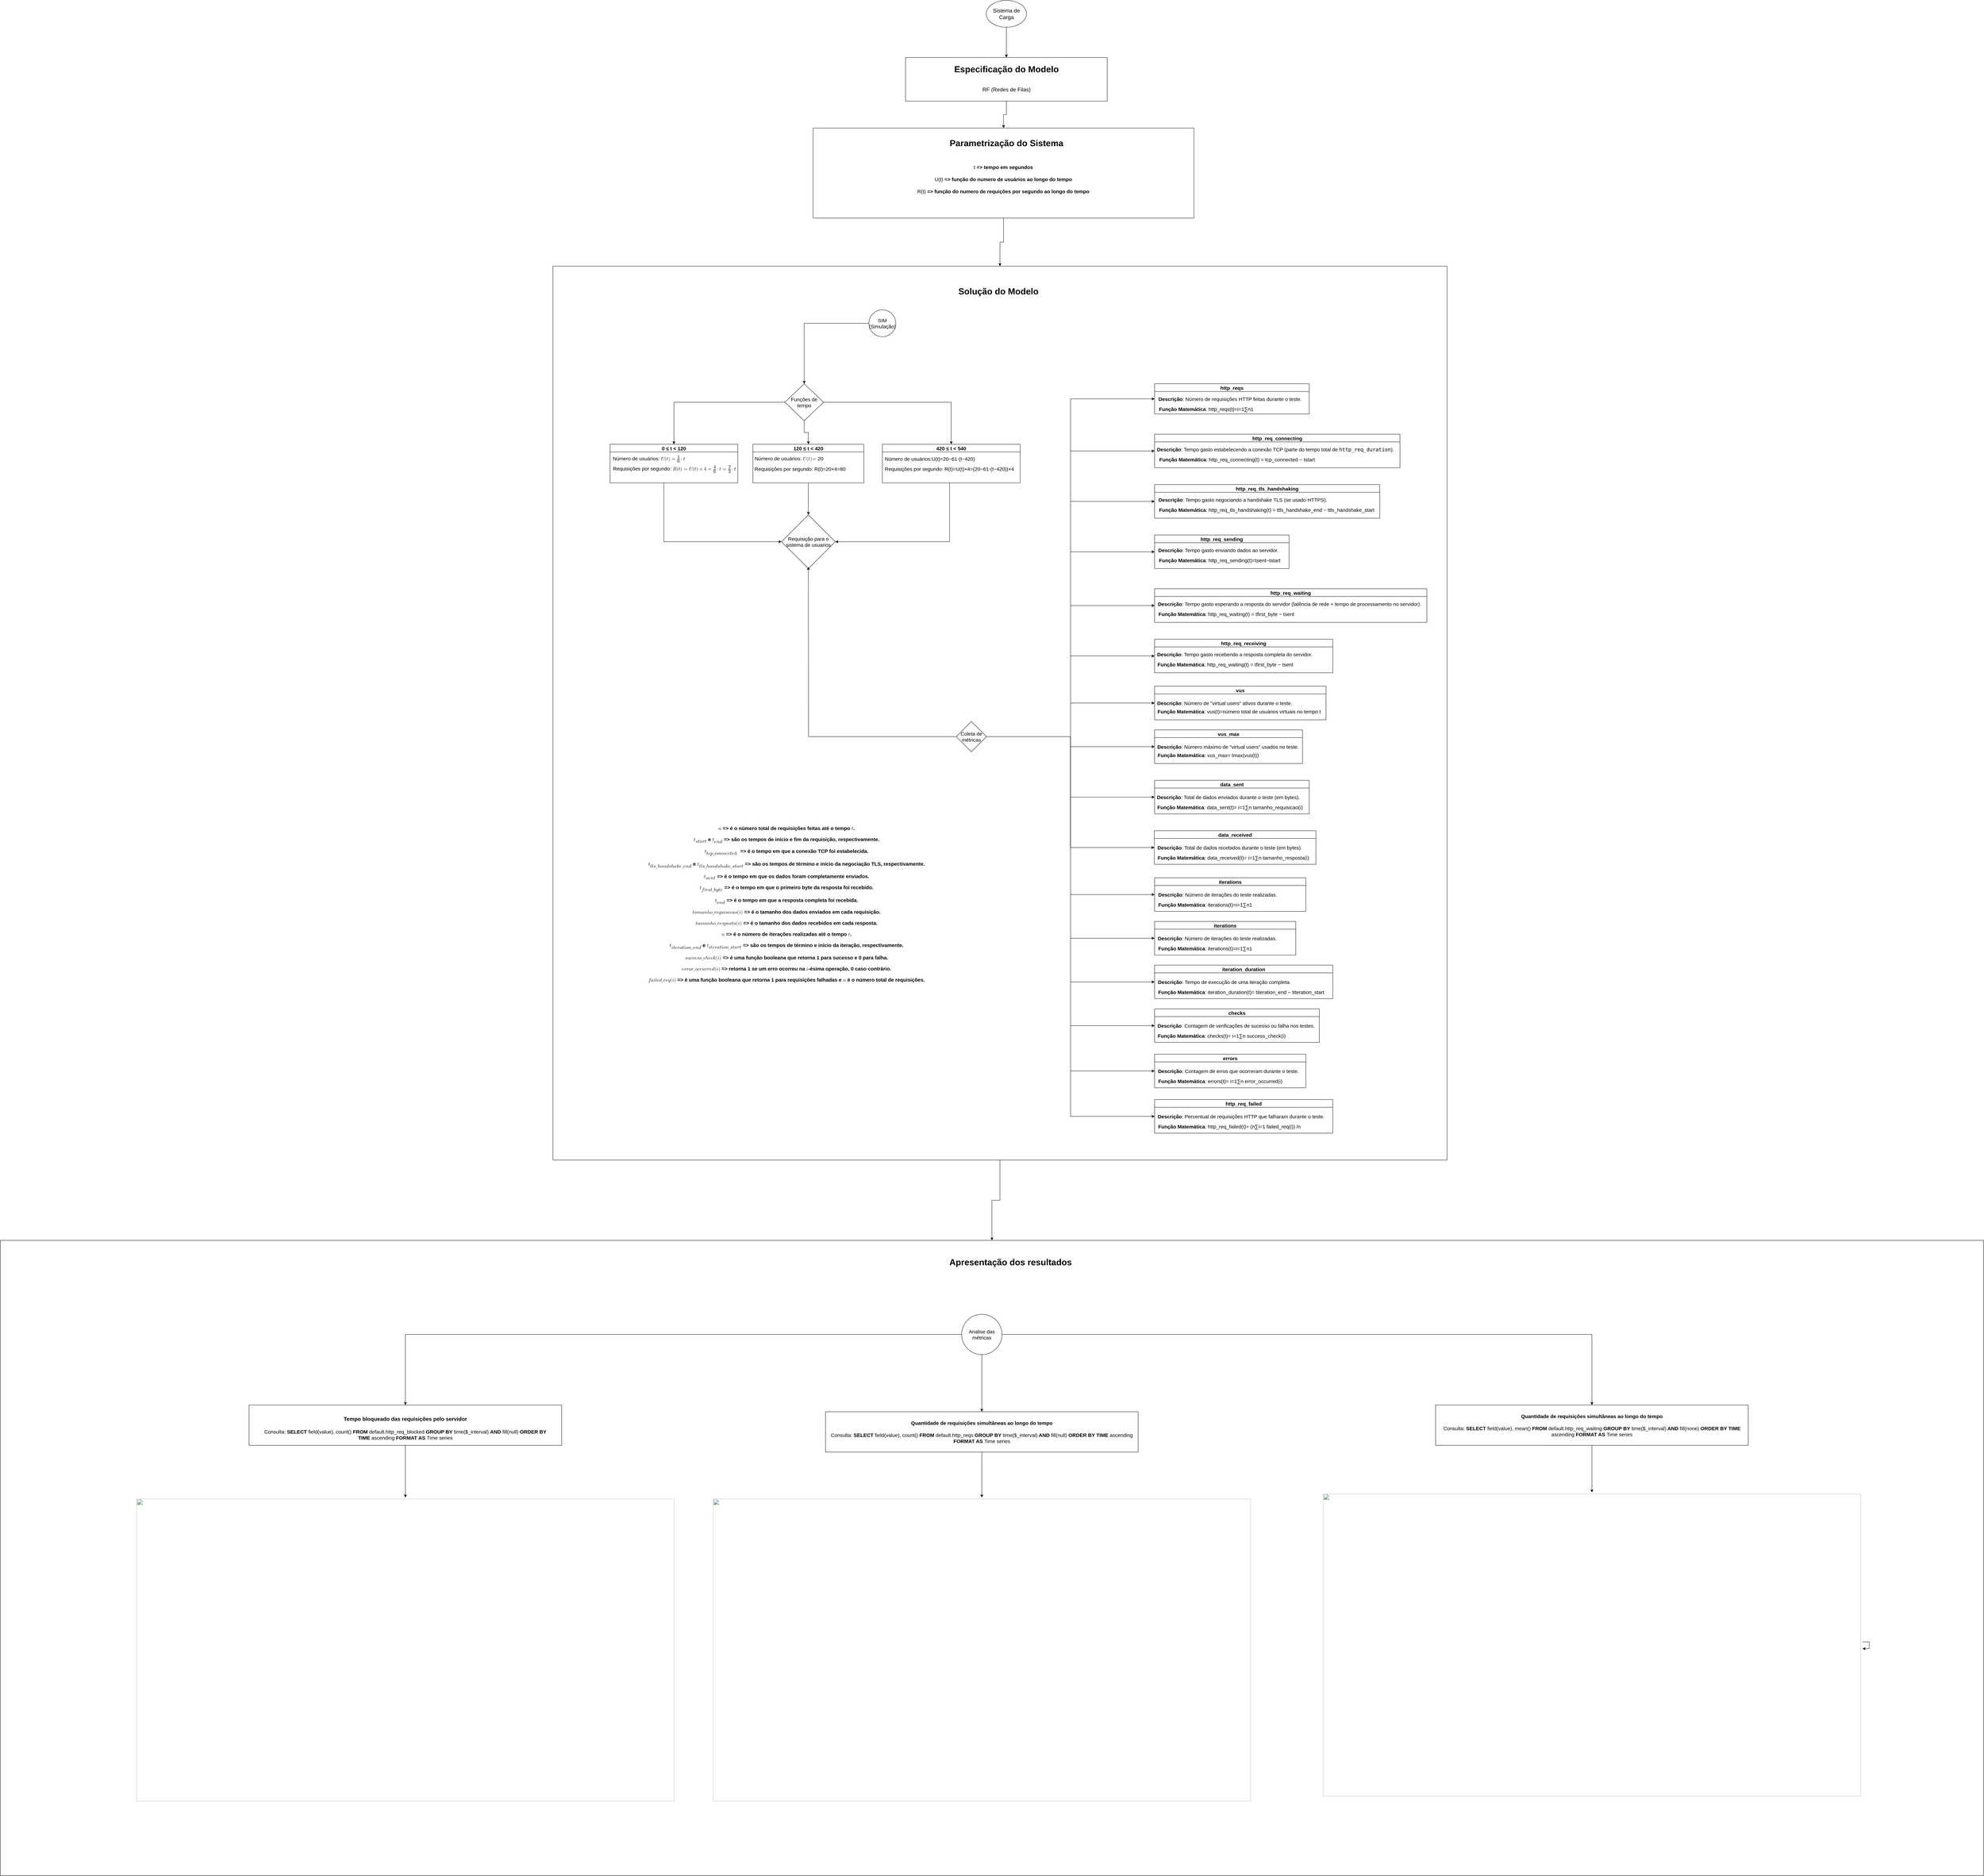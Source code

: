 <mxfile version="24.7.14">
  <diagram name="Page-1" id="edf60f1a-56cd-e834-aa8a-f176f3a09ee4">
    <mxGraphModel dx="9193" dy="4663" grid="0" gridSize="10" guides="1" tooltips="1" connect="1" arrows="1" fold="1" page="1" pageScale="0.4" pageWidth="1100" pageHeight="850" background="none" math="0" shadow="0">
      <root>
        <mxCell id="0" />
        <mxCell id="1" parent="0" />
        <mxCell id="orDh_xavtyX4sCZ622zQ-161" style="edgeStyle=orthogonalEdgeStyle;rounded=0;orthogonalLoop=1;jettySize=auto;html=1;" parent="1" source="orDh_xavtyX4sCZ622zQ-142" target="orDh_xavtyX4sCZ622zQ-149" edge="1">
          <mxGeometry relative="1" as="geometry" />
        </mxCell>
        <mxCell id="orDh_xavtyX4sCZ622zQ-142" value="" style="swimlane;whiteSpace=wrap;html=1;fontSize=15;startSize=2660;" parent="1" vertex="1">
          <mxGeometry x="-1244" y="-439" width="2660" height="2660" as="geometry" />
        </mxCell>
        <mxCell id="orDh_xavtyX4sCZ622zQ-140" value="SIM (Simulação)" style="ellipse;whiteSpace=wrap;html=1;aspect=fixed;fontSize=15;" parent="orDh_xavtyX4sCZ622zQ-142" vertex="1">
          <mxGeometry x="940" y="130" width="80" height="80" as="geometry" />
        </mxCell>
        <mxCell id="orDh_xavtyX4sCZ622zQ-146" value="Solução do Modelo" style="text;html=1;align=center;verticalAlign=middle;whiteSpace=wrap;rounded=0;fontSize=26;fontStyle=1" parent="orDh_xavtyX4sCZ622zQ-142" vertex="1">
          <mxGeometry x="1037.5" y="60" width="575" height="30" as="geometry" />
        </mxCell>
        <mxCell id="orDh_xavtyX4sCZ622zQ-25" style="edgeStyle=orthogonalEdgeStyle;rounded=0;orthogonalLoop=1;jettySize=auto;html=1;entryX=0.5;entryY=0;entryDx=0;entryDy=0;fontSize=15;" parent="orDh_xavtyX4sCZ622zQ-142" source="orDh_xavtyX4sCZ622zQ-3" target="orDh_xavtyX4sCZ622zQ-14" edge="1">
          <mxGeometry relative="1" as="geometry" />
        </mxCell>
        <mxCell id="orDh_xavtyX4sCZ622zQ-29" style="edgeStyle=orthogonalEdgeStyle;rounded=0;orthogonalLoop=1;jettySize=auto;html=1;entryX=0.5;entryY=0;entryDx=0;entryDy=0;fontSize=15;" parent="orDh_xavtyX4sCZ622zQ-142" source="orDh_xavtyX4sCZ622zQ-3" target="orDh_xavtyX4sCZ622zQ-26" edge="1">
          <mxGeometry relative="1" as="geometry" />
        </mxCell>
        <mxCell id="orDh_xavtyX4sCZ622zQ-34" style="edgeStyle=orthogonalEdgeStyle;rounded=0;orthogonalLoop=1;jettySize=auto;html=1;entryX=0.5;entryY=0;entryDx=0;entryDy=0;fontSize=15;" parent="orDh_xavtyX4sCZ622zQ-142" source="orDh_xavtyX4sCZ622zQ-3" target="orDh_xavtyX4sCZ622zQ-31" edge="1">
          <mxGeometry relative="1" as="geometry" />
        </mxCell>
        <mxCell id="orDh_xavtyX4sCZ622zQ-3" value="Funções de tempo" style="rhombus;whiteSpace=wrap;html=1;fontSize=15;" parent="orDh_xavtyX4sCZ622zQ-142" vertex="1">
          <mxGeometry x="690" y="350" width="115" height="110" as="geometry" />
        </mxCell>
        <mxCell id="orDh_xavtyX4sCZ622zQ-44" style="edgeStyle=orthogonalEdgeStyle;rounded=0;orthogonalLoop=1;jettySize=auto;html=1;entryX=0;entryY=0.5;entryDx=0;entryDy=0;fontSize=15;" parent="orDh_xavtyX4sCZ622zQ-142" source="orDh_xavtyX4sCZ622zQ-14" target="orDh_xavtyX4sCZ622zQ-43" edge="1">
          <mxGeometry relative="1" as="geometry">
            <Array as="points">
              <mxPoint x="330" y="820" />
            </Array>
          </mxGeometry>
        </mxCell>
        <mxCell id="orDh_xavtyX4sCZ622zQ-14" value="&lt;span class=&quot;base&quot; style=&quot;font-size: 15px;&quot;&gt;&lt;span class=&quot;mord&quot; style=&quot;font-size: 15px;&quot;&gt;0&amp;nbsp;&lt;/span&gt;&lt;span class=&quot;mspace&quot; style=&quot;font-size: 15px;&quot;&gt;&lt;/span&gt;&lt;span class=&quot;mrel&quot; style=&quot;font-size: 15px;&quot;&gt;≤&amp;nbsp;&lt;/span&gt;&lt;span class=&quot;mspace&quot; style=&quot;font-size: 15px;&quot;&gt;&lt;/span&gt;&lt;/span&gt;&lt;span class=&quot;base&quot; style=&quot;font-size: 15px;&quot;&gt;&lt;span class=&quot;strut&quot; style=&quot;font-size: 15px;&quot;&gt;&lt;/span&gt;&lt;span class=&quot;mord mathnormal&quot; style=&quot;font-size: 15px;&quot;&gt;t&amp;nbsp;&lt;/span&gt;&lt;span class=&quot;mspace&quot; style=&quot;font-size: 15px;&quot;&gt;&lt;/span&gt;&lt;span class=&quot;mrel&quot; style=&quot;font-size: 15px;&quot;&gt;&amp;lt;&amp;nbsp;&lt;/span&gt;&lt;span class=&quot;mspace&quot; style=&quot;font-size: 15px;&quot;&gt;&lt;/span&gt;&lt;/span&gt;&lt;span class=&quot;base&quot; style=&quot;font-size: 15px;&quot;&gt;&lt;span class=&quot;strut&quot; style=&quot;font-size: 15px;&quot;&gt;&lt;/span&gt;&lt;span class=&quot;mord&quot; style=&quot;font-size: 15px;&quot;&gt;120&lt;/span&gt;&lt;/span&gt;" style="swimlane;whiteSpace=wrap;html=1;fontSize=15;" parent="orDh_xavtyX4sCZ622zQ-142" vertex="1">
          <mxGeometry x="170" y="530" width="380" height="115" as="geometry" />
        </mxCell>
        <mxCell id="orDh_xavtyX4sCZ622zQ-17" value="Número de usuários: &lt;span class=&quot;katex&quot; style=&quot;font-size: 15px;&quot;&gt;&lt;span class=&quot;katex-mathml&quot; style=&quot;font-size: 15px;&quot;&gt;&lt;math xmlns=&quot;http://www.w3.org/1998/Math/MathML&quot; style=&quot;font-size: 15px;&quot;&gt;&lt;mrow style=&quot;font-size: 15px;&quot;&gt;&lt;mi style=&quot;font-size: 15px;&quot;&gt;U&lt;/mi&gt;&lt;mo stretchy=&quot;false&quot; style=&quot;font-size: 15px;&quot;&gt;(&lt;/mo&gt;&lt;mi style=&quot;font-size: 15px;&quot;&gt;t&lt;/mi&gt;&lt;mo stretchy=&quot;false&quot; style=&quot;font-size: 15px;&quot;&gt;)&lt;/mo&gt;&lt;mo style=&quot;font-size: 15px;&quot;&gt;=&lt;/mo&gt;&lt;mfrac style=&quot;font-size: 15px;&quot;&gt;&lt;mn style=&quot;font-size: 15px;&quot;&gt;1&lt;/mn&gt;&lt;mn style=&quot;font-size: 15px;&quot;&gt;6&lt;/mn&gt;&lt;/mfrac&gt;&lt;mo style=&quot;font-size: 15px;&quot;&gt;⋅&lt;/mo&gt;&lt;mi style=&quot;font-size: 15px;&quot;&gt;t&lt;/mi&gt;&lt;/mrow&gt;U(t) = \frac{1}{6} \cdot t&lt;/math&gt;&lt;/span&gt;&lt;br style=&quot;font-size: 15px;&quot;&gt;&lt;/span&gt;" style="text;html=1;align=center;verticalAlign=middle;resizable=0;points=[];autosize=1;strokeColor=none;fillColor=none;fontSize=15;" parent="orDh_xavtyX4sCZ622zQ-14" vertex="1">
          <mxGeometry x="-5" y="23" width="240" height="40" as="geometry" />
        </mxCell>
        <mxCell id="orDh_xavtyX4sCZ622zQ-18" value="Requisições por segundo: &lt;span class=&quot;katex&quot; style=&quot;font-size: 15px;&quot;&gt;&lt;span class=&quot;katex-mathml&quot; style=&quot;font-size: 15px;&quot;&gt;&lt;math xmlns=&quot;http://www.w3.org/1998/Math/MathML&quot; style=&quot;font-size: 15px;&quot;&gt;&lt;mrow style=&quot;font-size: 15px;&quot;&gt;&lt;mi style=&quot;font-size: 15px;&quot;&gt;R&lt;/mi&gt;&lt;mo stretchy=&quot;false&quot; style=&quot;font-size: 15px;&quot;&gt;(&lt;/mo&gt;&lt;mi style=&quot;font-size: 15px;&quot;&gt;t&lt;/mi&gt;&lt;mo stretchy=&quot;false&quot; style=&quot;font-size: 15px;&quot;&gt;)&lt;/mo&gt;&lt;mo style=&quot;font-size: 15px;&quot;&gt;=&lt;/mo&gt;&lt;mi style=&quot;font-size: 15px;&quot;&gt;U&lt;/mi&gt;&lt;mo stretchy=&quot;false&quot; style=&quot;font-size: 15px;&quot;&gt;(&lt;/mo&gt;&lt;mi style=&quot;font-size: 15px;&quot;&gt;t&lt;/mi&gt;&lt;mo stretchy=&quot;false&quot; style=&quot;font-size: 15px;&quot;&gt;)&lt;/mo&gt;&lt;mo style=&quot;font-size: 15px;&quot;&gt;×&lt;/mo&gt;&lt;mn style=&quot;font-size: 15px;&quot;&gt;4&lt;/mn&gt;&lt;mo style=&quot;font-size: 15px;&quot;&gt;=&lt;/mo&gt;&lt;mfrac style=&quot;font-size: 15px;&quot;&gt;&lt;mn style=&quot;font-size: 15px;&quot;&gt;4&lt;/mn&gt;&lt;mn style=&quot;font-size: 15px;&quot;&gt;6&lt;/mn&gt;&lt;/mfrac&gt;&lt;mo style=&quot;font-size: 15px;&quot;&gt;⋅&lt;/mo&gt;&lt;mi style=&quot;font-size: 15px;&quot;&gt;t&lt;/mi&gt;&lt;mo style=&quot;font-size: 15px;&quot;&gt;=&lt;/mo&gt;&lt;mfrac style=&quot;font-size: 15px;&quot;&gt;&lt;mn style=&quot;font-size: 15px;&quot;&gt;2&lt;/mn&gt;&lt;mn style=&quot;font-size: 15px;&quot;&gt;3&lt;/mn&gt;&lt;/mfrac&gt;&lt;mo style=&quot;font-size: 15px;&quot;&gt;⋅&lt;/mo&gt;&lt;mi style=&quot;font-size: 15px;&quot;&gt;t&lt;/mi&gt;&lt;/mrow&gt;R(t) = U(t) \times 4 = \frac{4}{6} \cdot t = \frac{2}{3} \cdot t&lt;/math&gt;&lt;/span&gt;&lt;br style=&quot;font-size: 15px;&quot;&gt;&lt;/span&gt;" style="text;html=1;align=center;verticalAlign=middle;resizable=0;points=[];autosize=1;strokeColor=none;fillColor=none;fontSize=15;" parent="orDh_xavtyX4sCZ622zQ-14" vertex="1">
          <mxGeometry x="-4" y="53" width="390" height="40" as="geometry" />
        </mxCell>
        <mxCell id="orDh_xavtyX4sCZ622zQ-45" style="edgeStyle=orthogonalEdgeStyle;rounded=0;orthogonalLoop=1;jettySize=auto;html=1;entryX=0.5;entryY=0;entryDx=0;entryDy=0;fontSize=15;" parent="orDh_xavtyX4sCZ622zQ-142" source="orDh_xavtyX4sCZ622zQ-26" target="orDh_xavtyX4sCZ622zQ-43" edge="1">
          <mxGeometry relative="1" as="geometry" />
        </mxCell>
        <mxCell id="orDh_xavtyX4sCZ622zQ-26" value="&lt;span class=&quot;base&quot; style=&quot;font-size: 15px;&quot;&gt;&lt;span class=&quot;mord&quot; style=&quot;font-size: 15px;&quot;&gt;120&amp;nbsp;&lt;/span&gt;&lt;span class=&quot;mspace&quot; style=&quot;font-size: 15px;&quot;&gt;&lt;/span&gt;&lt;span class=&quot;mrel&quot; style=&quot;font-size: 15px;&quot;&gt;≤&amp;nbsp;&lt;/span&gt;&lt;span class=&quot;mspace&quot; style=&quot;font-size: 15px;&quot;&gt;&lt;/span&gt;&lt;/span&gt;&lt;span class=&quot;base&quot; style=&quot;font-size: 15px;&quot;&gt;&lt;span class=&quot;strut&quot; style=&quot;font-size: 15px;&quot;&gt;&lt;/span&gt;&lt;span class=&quot;mord mathnormal&quot; style=&quot;font-size: 15px;&quot;&gt;t&amp;nbsp;&lt;/span&gt;&lt;span class=&quot;mspace&quot; style=&quot;font-size: 15px;&quot;&gt;&lt;/span&gt;&lt;span class=&quot;mrel&quot; style=&quot;font-size: 15px;&quot;&gt;&amp;lt; 420&lt;/span&gt;&lt;/span&gt;" style="swimlane;whiteSpace=wrap;html=1;fontSize=15;" parent="orDh_xavtyX4sCZ622zQ-142" vertex="1">
          <mxGeometry x="595" y="530" width="330" height="115" as="geometry" />
        </mxCell>
        <mxCell id="orDh_xavtyX4sCZ622zQ-27" value="Número de usuários: &lt;span class=&quot;katex&quot; style=&quot;font-size: 15px;&quot;&gt;&lt;span class=&quot;katex-mathml&quot; style=&quot;font-size: 15px;&quot;&gt;&lt;math xmlns=&quot;http://www.w3.org/1998/Math/MathML&quot; style=&quot;font-size: 15px;&quot;&gt;&lt;mrow style=&quot;font-size: 15px;&quot;&gt;&lt;mi style=&quot;font-size: 15px;&quot;&gt;&lt;span class=&quot;base&quot; style=&quot;font-size: 15px;&quot;&gt;&lt;span class=&quot;mord mathnormal&quot; style=&quot;font-size: 15px;&quot;&gt;U&lt;/span&gt;&lt;span class=&quot;mopen&quot; style=&quot;font-size: 15px;&quot;&gt;(&lt;/span&gt;&lt;span class=&quot;mord mathnormal&quot; style=&quot;font-size: 15px;&quot;&gt;t&lt;/span&gt;&lt;span class=&quot;mclose&quot; style=&quot;font-size: 15px;&quot;&gt;)&lt;/span&gt;&lt;span class=&quot;mspace&quot; style=&quot;font-size: 15px;&quot;&gt;&lt;/span&gt;&lt;span class=&quot;mrel&quot; style=&quot;font-size: 15px;&quot;&gt;=&amp;nbsp;&lt;/span&gt;&lt;span style=&quot;background-color: initial; font-family: Helvetica; font-size: 15px;&quot;&gt;20&lt;/span&gt;&lt;/span&gt;&lt;/mi&gt;&lt;/mrow&gt;U(t) = \frac{1}{6} \cdot t&lt;/math&gt;&lt;/span&gt;&lt;br style=&quot;font-size: 15px;&quot;&gt;&lt;/span&gt;" style="text;html=1;align=center;verticalAlign=middle;resizable=0;points=[];autosize=1;strokeColor=none;fillColor=none;fontSize=15;" parent="orDh_xavtyX4sCZ622zQ-26" vertex="1">
          <mxGeometry x="-8" y="28" width="230" height="30" as="geometry" />
        </mxCell>
        <mxCell id="orDh_xavtyX4sCZ622zQ-28" value="Requisições por segundo:&amp;nbsp;&lt;span class=&quot;katex&quot; style=&quot;font-size: 15px;&quot;&gt;&lt;span class=&quot;base&quot; style=&quot;font-size: 15px;&quot;&gt;&lt;span class=&quot;mord mathnormal&quot; style=&quot;font-size: 15px;&quot;&gt;R&lt;/span&gt;&lt;span class=&quot;mopen&quot; style=&quot;font-size: 15px;&quot;&gt;(&lt;/span&gt;&lt;span class=&quot;mord mathnormal&quot; style=&quot;font-size: 15px;&quot;&gt;t&lt;/span&gt;&lt;span class=&quot;mclose&quot; style=&quot;font-size: 15px;&quot;&gt;)&lt;/span&gt;&lt;span class=&quot;mspace&quot; style=&quot;font-size: 15px;&quot;&gt;&lt;/span&gt;&lt;span class=&quot;mrel&quot; style=&quot;font-size: 15px;&quot;&gt;=&lt;/span&gt;&lt;span class=&quot;mspace&quot; style=&quot;font-size: 15px;&quot;&gt;&lt;/span&gt;&lt;/span&gt;&lt;span class=&quot;base&quot; style=&quot;font-size: 15px;&quot;&gt;&lt;span class=&quot;strut&quot; style=&quot;font-size: 15px;&quot;&gt;&lt;/span&gt;&lt;span class=&quot;mord&quot; style=&quot;font-size: 15px;&quot;&gt;20&lt;/span&gt;&lt;span class=&quot;mspace&quot; style=&quot;font-size: 15px;&quot;&gt;&lt;/span&gt;&lt;span class=&quot;mbin&quot; style=&quot;font-size: 15px;&quot;&gt;×&lt;/span&gt;&lt;span class=&quot;mspace&quot; style=&quot;font-size: 15px;&quot;&gt;&lt;/span&gt;&lt;/span&gt;&lt;span class=&quot;base&quot; style=&quot;font-size: 15px;&quot;&gt;&lt;span class=&quot;strut&quot; style=&quot;font-size: 15px;&quot;&gt;&lt;/span&gt;&lt;span class=&quot;mord&quot; style=&quot;font-size: 15px;&quot;&gt;4&lt;/span&gt;&lt;span class=&quot;mspace&quot; style=&quot;font-size: 15px;&quot;&gt;&lt;/span&gt;&lt;span class=&quot;mrel&quot; style=&quot;font-size: 15px;&quot;&gt;=&lt;/span&gt;&lt;span class=&quot;mspace&quot; style=&quot;font-size: 15px;&quot;&gt;&lt;/span&gt;&lt;/span&gt;&lt;span class=&quot;base&quot; style=&quot;font-size: 15px;&quot;&gt;&lt;span class=&quot;strut&quot; style=&quot;font-size: 15px;&quot;&gt;&lt;/span&gt;&lt;span class=&quot;mord&quot; style=&quot;font-size: 15px;&quot;&gt;80&lt;/span&gt;&lt;/span&gt;&lt;br style=&quot;font-size: 15px;&quot;&gt;&lt;/span&gt;" style="text;html=1;align=center;verticalAlign=middle;resizable=0;points=[];autosize=1;strokeColor=none;fillColor=none;fontSize=15;" parent="orDh_xavtyX4sCZ622zQ-26" vertex="1">
          <mxGeometry x="-5" y="58" width="290" height="30" as="geometry" />
        </mxCell>
        <mxCell id="orDh_xavtyX4sCZ622zQ-46" style="edgeStyle=orthogonalEdgeStyle;rounded=0;orthogonalLoop=1;jettySize=auto;html=1;entryX=1;entryY=0.5;entryDx=0;entryDy=0;fontSize=15;" parent="orDh_xavtyX4sCZ622zQ-142" source="orDh_xavtyX4sCZ622zQ-31" target="orDh_xavtyX4sCZ622zQ-43" edge="1">
          <mxGeometry relative="1" as="geometry">
            <Array as="points">
              <mxPoint x="1180" y="820" />
            </Array>
          </mxGeometry>
        </mxCell>
        <mxCell id="orDh_xavtyX4sCZ622zQ-31" value="&lt;span class=&quot;base&quot; style=&quot;font-size: 15px;&quot;&gt;&lt;span class=&quot;mord&quot; style=&quot;font-size: 15px;&quot;&gt;420&amp;nbsp;&lt;/span&gt;&lt;span class=&quot;mspace&quot; style=&quot;font-size: 15px;&quot;&gt;&lt;/span&gt;&lt;span class=&quot;mrel&quot; style=&quot;font-size: 15px;&quot;&gt;≤&amp;nbsp;&lt;/span&gt;&lt;span class=&quot;mspace&quot; style=&quot;font-size: 15px;&quot;&gt;&lt;/span&gt;&lt;/span&gt;&lt;span class=&quot;base&quot; style=&quot;font-size: 15px;&quot;&gt;&lt;span class=&quot;strut&quot; style=&quot;font-size: 15px;&quot;&gt;&lt;/span&gt;&lt;span class=&quot;mord mathnormal&quot; style=&quot;font-size: 15px;&quot;&gt;t&amp;nbsp;&lt;/span&gt;&lt;span class=&quot;mspace&quot; style=&quot;font-size: 15px;&quot;&gt;&lt;/span&gt;&lt;span class=&quot;mrel&quot; style=&quot;font-size: 15px;&quot;&gt;&amp;lt;&amp;nbsp;540&lt;/span&gt;&lt;/span&gt;" style="swimlane;whiteSpace=wrap;html=1;fontSize=15;" parent="orDh_xavtyX4sCZ622zQ-142" vertex="1">
          <mxGeometry x="980" y="530" width="410" height="115" as="geometry" />
        </mxCell>
        <mxCell id="orDh_xavtyX4sCZ622zQ-32" value="Número de usuários:&lt;span class=&quot;katex&quot; style=&quot;font-size: 15px;&quot;&gt;&lt;span class=&quot;base&quot; style=&quot;font-size: 15px;&quot;&gt;&lt;span class=&quot;mord mathnormal&quot; style=&quot;font-size: 15px;&quot;&gt;U&lt;/span&gt;&lt;span class=&quot;mopen&quot; style=&quot;font-size: 15px;&quot;&gt;(&lt;/span&gt;&lt;span class=&quot;mord mathnormal&quot; style=&quot;font-size: 15px;&quot;&gt;t&lt;/span&gt;&lt;span class=&quot;mclose&quot; style=&quot;font-size: 15px;&quot;&gt;)&lt;/span&gt;&lt;span class=&quot;mspace&quot; style=&quot;font-size: 15px;&quot;&gt;&lt;/span&gt;&lt;span class=&quot;mrel&quot; style=&quot;font-size: 15px;&quot;&gt;=&lt;/span&gt;&lt;span class=&quot;mspace&quot; style=&quot;font-size: 15px;&quot;&gt;&lt;/span&gt;&lt;/span&gt;&lt;span class=&quot;base&quot; style=&quot;font-size: 15px;&quot;&gt;&lt;span class=&quot;strut&quot; style=&quot;font-size: 15px;&quot;&gt;&lt;/span&gt;&lt;span class=&quot;mord&quot; style=&quot;font-size: 15px;&quot;&gt;20&lt;/span&gt;&lt;span class=&quot;mspace&quot; style=&quot;font-size: 15px;&quot;&gt;&lt;/span&gt;&lt;span class=&quot;mbin&quot; style=&quot;font-size: 15px;&quot;&gt;−&lt;/span&gt;&lt;span class=&quot;mspace&quot; style=&quot;font-size: 15px;&quot;&gt;&lt;/span&gt;&lt;/span&gt;&lt;span class=&quot;base&quot; style=&quot;font-size: 15px;&quot;&gt;&lt;span class=&quot;strut&quot; style=&quot;font-size: 15px;&quot;&gt;&lt;/span&gt;&lt;span class=&quot;mord&quot; style=&quot;font-size: 15px;&quot;&gt;&lt;span class=&quot;mopen nulldelimiter&quot; style=&quot;font-size: 15px;&quot;&gt;&lt;/span&gt;&lt;span class=&quot;mfrac&quot; style=&quot;font-size: 15px;&quot;&gt;&lt;span class=&quot;vlist-t vlist-t2&quot; style=&quot;font-size: 15px;&quot;&gt;&lt;span class=&quot;vlist-r&quot; style=&quot;font-size: 15px;&quot;&gt;&lt;span class=&quot;vlist&quot; style=&quot;font-size: 15px;&quot;&gt;&lt;span class=&quot;pstrut&quot; style=&quot;font-size: 15px;&quot;&gt;&lt;/span&gt;&lt;span class=&quot;sizing reset-size6 size3 mtight&quot; style=&quot;font-size: 15px;&quot;&gt;&lt;span class=&quot;mord mtight&quot; style=&quot;font-size: 15px;&quot;&gt;&lt;span class=&quot;mord mtight&quot; style=&quot;font-size: 15px;&quot;&gt;6&lt;/span&gt;&lt;/span&gt;&lt;/span&gt;&lt;span class=&quot;pstrut&quot; style=&quot;font-size: 15px;&quot;&gt;&lt;/span&gt;&lt;span class=&quot;frac-line&quot; style=&quot;font-size: 15px;&quot;&gt;&lt;/span&gt;&lt;span class=&quot;pstrut&quot; style=&quot;font-size: 15px;&quot;&gt;&lt;/span&gt;&lt;span class=&quot;sizing reset-size6 size3 mtight&quot; style=&quot;font-size: 15px;&quot;&gt;&lt;span class=&quot;mord mtight&quot; style=&quot;font-size: 15px;&quot;&gt;&lt;span class=&quot;mord mtight&quot; style=&quot;font-size: 15px;&quot;&gt;1&lt;/span&gt;&lt;/span&gt;&lt;/span&gt;&lt;/span&gt;&lt;span class=&quot;vlist-s&quot; style=&quot;font-size: 15px;&quot;&gt;​&lt;/span&gt;&lt;/span&gt;&lt;span class=&quot;vlist-r&quot; style=&quot;font-size: 15px;&quot;&gt;&lt;span class=&quot;vlist&quot; style=&quot;font-size: 15px;&quot;&gt;&lt;/span&gt;&lt;/span&gt;&lt;/span&gt;&lt;/span&gt;&lt;span class=&quot;mclose nulldelimiter&quot; style=&quot;font-size: 15px;&quot;&gt;&lt;/span&gt;&lt;/span&gt;&lt;span class=&quot;mspace&quot; style=&quot;font-size: 15px;&quot;&gt;&lt;/span&gt;&lt;span class=&quot;mbin&quot; style=&quot;font-size: 15px;&quot;&gt;⋅&lt;/span&gt;&lt;span class=&quot;mspace&quot; style=&quot;font-size: 15px;&quot;&gt;&lt;/span&gt;&lt;/span&gt;&lt;span class=&quot;base&quot; style=&quot;font-size: 15px;&quot;&gt;&lt;span class=&quot;strut&quot; style=&quot;font-size: 15px;&quot;&gt;&lt;/span&gt;&lt;span class=&quot;mopen&quot; style=&quot;font-size: 15px;&quot;&gt;(&lt;/span&gt;&lt;span class=&quot;mord mathnormal&quot; style=&quot;font-size: 15px;&quot;&gt;t&lt;/span&gt;&lt;span class=&quot;mspace&quot; style=&quot;font-size: 15px;&quot;&gt;&lt;/span&gt;&lt;span class=&quot;mbin&quot; style=&quot;font-size: 15px;&quot;&gt;−&lt;/span&gt;&lt;span class=&quot;mspace&quot; style=&quot;font-size: 15px;&quot;&gt;&lt;/span&gt;&lt;/span&gt;&lt;span class=&quot;base&quot; style=&quot;font-size: 15px;&quot;&gt;&lt;span class=&quot;strut&quot; style=&quot;font-size: 15px;&quot;&gt;&lt;/span&gt;&lt;span class=&quot;mord&quot; style=&quot;font-size: 15px;&quot;&gt;420&lt;/span&gt;&lt;span class=&quot;mclose&quot; style=&quot;font-size: 15px;&quot;&gt;)&lt;/span&gt;&lt;/span&gt;&lt;br style=&quot;font-size: 15px;&quot;&gt;&lt;/span&gt;" style="text;html=1;align=center;verticalAlign=middle;resizable=0;points=[];autosize=1;strokeColor=none;fillColor=none;fontSize=15;" parent="orDh_xavtyX4sCZ622zQ-31" vertex="1">
          <mxGeometry x="-4" y="28" width="290" height="30" as="geometry" />
        </mxCell>
        <mxCell id="orDh_xavtyX4sCZ622zQ-33" value="Requisições por segundo:&amp;nbsp;&lt;span class=&quot;katex&quot; style=&quot;font-size: 15px;&quot;&gt;&lt;span class=&quot;base&quot; style=&quot;font-size: 15px;&quot;&gt;&lt;span class=&quot;mord mathnormal&quot; style=&quot;font-size: 15px;&quot;&gt;R&lt;/span&gt;&lt;span class=&quot;mopen&quot; style=&quot;font-size: 15px;&quot;&gt;(&lt;/span&gt;&lt;span class=&quot;mord mathnormal&quot; style=&quot;font-size: 15px;&quot;&gt;t&lt;/span&gt;&lt;span class=&quot;mclose&quot; style=&quot;font-size: 15px;&quot;&gt;)&lt;/span&gt;&lt;span class=&quot;mspace&quot; style=&quot;font-size: 15px;&quot;&gt;&lt;/span&gt;&lt;span class=&quot;mrel&quot; style=&quot;font-size: 15px;&quot;&gt;=&lt;/span&gt;&lt;span class=&quot;mspace&quot; style=&quot;font-size: 15px;&quot;&gt;&lt;/span&gt;&lt;/span&gt;&lt;span class=&quot;base&quot; style=&quot;font-size: 15px;&quot;&gt;&lt;span class=&quot;strut&quot; style=&quot;font-size: 15px;&quot;&gt;&lt;/span&gt;&lt;span class=&quot;mord mathnormal&quot; style=&quot;font-size: 15px;&quot;&gt;U&lt;/span&gt;&lt;span class=&quot;mopen&quot; style=&quot;font-size: 15px;&quot;&gt;(&lt;/span&gt;&lt;span class=&quot;mord mathnormal&quot; style=&quot;font-size: 15px;&quot;&gt;t&lt;/span&gt;&lt;span class=&quot;mclose&quot; style=&quot;font-size: 15px;&quot;&gt;)&lt;/span&gt;&lt;span class=&quot;mspace&quot; style=&quot;font-size: 15px;&quot;&gt;&lt;/span&gt;&lt;span class=&quot;mbin&quot; style=&quot;font-size: 15px;&quot;&gt;×&lt;/span&gt;&lt;span class=&quot;mspace&quot; style=&quot;font-size: 15px;&quot;&gt;&lt;/span&gt;&lt;/span&gt;&lt;span class=&quot;base&quot; style=&quot;font-size: 15px;&quot;&gt;&lt;span class=&quot;strut&quot; style=&quot;font-size: 15px;&quot;&gt;&lt;/span&gt;&lt;span class=&quot;mord&quot; style=&quot;font-size: 15px;&quot;&gt;4&lt;/span&gt;&lt;span class=&quot;mspace&quot; style=&quot;font-size: 15px;&quot;&gt;&lt;/span&gt;&lt;span class=&quot;mrel&quot; style=&quot;font-size: 15px;&quot;&gt;=&lt;/span&gt;&lt;span class=&quot;mspace&quot; style=&quot;font-size: 15px;&quot;&gt;&lt;/span&gt;&lt;/span&gt;&lt;span class=&quot;base&quot; style=&quot;font-size: 15px;&quot;&gt;&lt;span class=&quot;strut&quot; style=&quot;font-size: 15px;&quot;&gt;&lt;/span&gt;&lt;span class=&quot;minner&quot; style=&quot;font-size: 15px;&quot;&gt;&lt;span class=&quot;mopen delimcenter&quot; style=&quot;font-size: 15px;&quot;&gt;&lt;span class=&quot;delimsizing size1&quot; style=&quot;font-size: 15px;&quot;&gt;(&lt;/span&gt;&lt;/span&gt;&lt;span class=&quot;mord&quot; style=&quot;font-size: 15px;&quot;&gt;20&lt;/span&gt;&lt;span class=&quot;mspace&quot; style=&quot;font-size: 15px;&quot;&gt;&lt;/span&gt;&lt;span class=&quot;mbin&quot; style=&quot;font-size: 15px;&quot;&gt;−&lt;/span&gt;&lt;span class=&quot;mspace&quot; style=&quot;font-size: 15px;&quot;&gt;&lt;/span&gt;&lt;span class=&quot;mord&quot; style=&quot;font-size: 15px;&quot;&gt;&lt;span class=&quot;mopen nulldelimiter&quot; style=&quot;font-size: 15px;&quot;&gt;&lt;/span&gt;&lt;span class=&quot;mfrac&quot; style=&quot;font-size: 15px;&quot;&gt;&lt;span class=&quot;vlist-t vlist-t2&quot; style=&quot;font-size: 15px;&quot;&gt;&lt;span class=&quot;vlist-r&quot; style=&quot;font-size: 15px;&quot;&gt;&lt;span class=&quot;vlist&quot; style=&quot;font-size: 15px;&quot;&gt;&lt;span class=&quot;pstrut&quot; style=&quot;font-size: 15px;&quot;&gt;&lt;/span&gt;&lt;span class=&quot;sizing reset-size6 size3 mtight&quot; style=&quot;font-size: 15px;&quot;&gt;&lt;span class=&quot;mord mtight&quot; style=&quot;font-size: 15px;&quot;&gt;&lt;span class=&quot;mord mtight&quot; style=&quot;font-size: 15px;&quot;&gt;6&lt;/span&gt;&lt;/span&gt;&lt;/span&gt;&lt;span class=&quot;pstrut&quot; style=&quot;font-size: 15px;&quot;&gt;&lt;/span&gt;&lt;span class=&quot;frac-line&quot; style=&quot;font-size: 15px;&quot;&gt;&lt;/span&gt;&lt;span class=&quot;pstrut&quot; style=&quot;font-size: 15px;&quot;&gt;&lt;/span&gt;&lt;span class=&quot;sizing reset-size6 size3 mtight&quot; style=&quot;font-size: 15px;&quot;&gt;&lt;span class=&quot;mord mtight&quot; style=&quot;font-size: 15px;&quot;&gt;&lt;span class=&quot;mord mtight&quot; style=&quot;font-size: 15px;&quot;&gt;1&lt;/span&gt;&lt;/span&gt;&lt;/span&gt;&lt;/span&gt;&lt;span class=&quot;vlist-s&quot; style=&quot;font-size: 15px;&quot;&gt;​&lt;/span&gt;&lt;/span&gt;&lt;span class=&quot;vlist-r&quot; style=&quot;font-size: 15px;&quot;&gt;&lt;span class=&quot;vlist&quot; style=&quot;font-size: 15px;&quot;&gt;&lt;/span&gt;&lt;/span&gt;&lt;/span&gt;&lt;/span&gt;&lt;span class=&quot;mclose nulldelimiter&quot; style=&quot;font-size: 15px;&quot;&gt;&lt;/span&gt;&lt;/span&gt;&lt;span class=&quot;mspace&quot; style=&quot;font-size: 15px;&quot;&gt;&lt;/span&gt;&lt;span class=&quot;mbin&quot; style=&quot;font-size: 15px;&quot;&gt;⋅&lt;/span&gt;&lt;span class=&quot;mspace&quot; style=&quot;font-size: 15px;&quot;&gt;&lt;/span&gt;&lt;span class=&quot;mopen&quot; style=&quot;font-size: 15px;&quot;&gt;(&lt;/span&gt;&lt;span class=&quot;mord mathnormal&quot; style=&quot;font-size: 15px;&quot;&gt;t&lt;/span&gt;&lt;span class=&quot;mspace&quot; style=&quot;font-size: 15px;&quot;&gt;&lt;/span&gt;&lt;span class=&quot;mbin&quot; style=&quot;font-size: 15px;&quot;&gt;−&lt;/span&gt;&lt;span class=&quot;mspace&quot; style=&quot;font-size: 15px;&quot;&gt;&lt;/span&gt;&lt;span class=&quot;mord&quot; style=&quot;font-size: 15px;&quot;&gt;420&lt;/span&gt;&lt;span class=&quot;mclose&quot; style=&quot;font-size: 15px;&quot;&gt;)&lt;/span&gt;&lt;span class=&quot;mclose delimcenter&quot; style=&quot;font-size: 15px;&quot;&gt;&lt;span class=&quot;delimsizing size1&quot; style=&quot;font-size: 15px;&quot;&gt;)&lt;/span&gt;&lt;/span&gt;&lt;/span&gt;&lt;span class=&quot;mspace&quot; style=&quot;font-size: 15px;&quot;&gt;&lt;/span&gt;&lt;span class=&quot;mbin&quot; style=&quot;font-size: 15px;&quot;&gt;×&lt;/span&gt;&lt;span class=&quot;mspace&quot; style=&quot;font-size: 15px;&quot;&gt;&lt;/span&gt;&lt;/span&gt;&lt;span class=&quot;base&quot; style=&quot;font-size: 15px;&quot;&gt;&lt;span class=&quot;strut&quot; style=&quot;font-size: 15px;&quot;&gt;&lt;/span&gt;&lt;span class=&quot;mord&quot; style=&quot;font-size: 15px;&quot;&gt;4&lt;/span&gt;&lt;/span&gt;&lt;br style=&quot;font-size: 15px;&quot;&gt;&lt;/span&gt;" style="text;html=1;align=center;verticalAlign=middle;resizable=0;points=[];autosize=1;strokeColor=none;fillColor=none;fontSize=15;" parent="orDh_xavtyX4sCZ622zQ-31" vertex="1">
          <mxGeometry x="-6" y="58" width="410" height="30" as="geometry" />
        </mxCell>
        <mxCell id="orDh_xavtyX4sCZ622zQ-43" value="Requisição para o sistema de usuarios" style="rhombus;whiteSpace=wrap;html=1;fontSize=15;" parent="orDh_xavtyX4sCZ622zQ-142" vertex="1">
          <mxGeometry x="680" y="740" width="160" height="160" as="geometry" />
        </mxCell>
        <mxCell id="orDh_xavtyX4sCZ622zQ-68" style="edgeStyle=orthogonalEdgeStyle;rounded=0;orthogonalLoop=1;jettySize=auto;html=1;entryX=0;entryY=0.5;entryDx=0;entryDy=0;fontSize=15;" parent="orDh_xavtyX4sCZ622zQ-142" source="orDh_xavtyX4sCZ622zQ-50" target="orDh_xavtyX4sCZ622zQ-52" edge="1">
          <mxGeometry relative="1" as="geometry" />
        </mxCell>
        <mxCell id="orDh_xavtyX4sCZ622zQ-69" style="edgeStyle=orthogonalEdgeStyle;rounded=0;orthogonalLoop=1;jettySize=auto;html=1;entryX=0;entryY=0.5;entryDx=0;entryDy=0;fontSize=15;" parent="orDh_xavtyX4sCZ622zQ-142" source="orDh_xavtyX4sCZ622zQ-50" target="orDh_xavtyX4sCZ622zQ-57" edge="1">
          <mxGeometry relative="1" as="geometry" />
        </mxCell>
        <mxCell id="orDh_xavtyX4sCZ622zQ-70" style="edgeStyle=orthogonalEdgeStyle;rounded=0;orthogonalLoop=1;jettySize=auto;html=1;entryX=0;entryY=0.5;entryDx=0;entryDy=0;fontSize=15;" parent="orDh_xavtyX4sCZ622zQ-142" source="orDh_xavtyX4sCZ622zQ-50" target="orDh_xavtyX4sCZ622zQ-61" edge="1">
          <mxGeometry relative="1" as="geometry" />
        </mxCell>
        <mxCell id="orDh_xavtyX4sCZ622zQ-71" style="edgeStyle=orthogonalEdgeStyle;rounded=0;orthogonalLoop=1;jettySize=auto;html=1;entryX=0;entryY=0.5;entryDx=0;entryDy=0;fontSize=15;" parent="orDh_xavtyX4sCZ622zQ-142" source="orDh_xavtyX4sCZ622zQ-50" target="orDh_xavtyX4sCZ622zQ-64" edge="1">
          <mxGeometry relative="1" as="geometry" />
        </mxCell>
        <mxCell id="orDh_xavtyX4sCZ622zQ-103" style="edgeStyle=orthogonalEdgeStyle;rounded=0;orthogonalLoop=1;jettySize=auto;html=1;entryX=0;entryY=0.5;entryDx=0;entryDy=0;fontSize=15;" parent="orDh_xavtyX4sCZ622zQ-142" source="orDh_xavtyX4sCZ622zQ-50" target="orDh_xavtyX4sCZ622zQ-99" edge="1">
          <mxGeometry relative="1" as="geometry" />
        </mxCell>
        <mxCell id="orDh_xavtyX4sCZ622zQ-120" style="edgeStyle=orthogonalEdgeStyle;rounded=0;orthogonalLoop=1;jettySize=auto;html=1;fontSize=15;" parent="orDh_xavtyX4sCZ622zQ-142" source="orDh_xavtyX4sCZ622zQ-50" edge="1">
          <mxGeometry relative="1" as="geometry">
            <mxPoint x="760" y="895" as="targetPoint" />
          </mxGeometry>
        </mxCell>
        <mxCell id="orDh_xavtyX4sCZ622zQ-52" value="http_reqs" style="swimlane;whiteSpace=wrap;html=1;fontSize=15;" parent="orDh_xavtyX4sCZ622zQ-142" vertex="1">
          <mxGeometry x="1790" y="350" width="460" height="90" as="geometry" />
        </mxCell>
        <mxCell id="orDh_xavtyX4sCZ622zQ-53" value="&lt;strong style=&quot;font-size: 15px;&quot;&gt;Descrição&lt;/strong&gt;: Número de requisições HTTP feitas durante o teste." style="text;html=1;align=center;verticalAlign=middle;resizable=0;points=[];autosize=1;strokeColor=none;fillColor=none;fontSize=15;" parent="orDh_xavtyX4sCZ622zQ-52" vertex="1">
          <mxGeometry x="-1" y="30" width="450" height="30" as="geometry" />
        </mxCell>
        <mxCell id="orDh_xavtyX4sCZ622zQ-54" value="&lt;strong style=&quot;font-size: 15px;&quot;&gt;Função Matemática&lt;/strong&gt;:&amp;nbsp;&lt;span class=&quot;base&quot; style=&quot;font-size: 15px;&quot;&gt;&lt;span class=&quot;mord mathnormal&quot; style=&quot;font-size: 15px;&quot;&gt;h&lt;/span&gt;&lt;span class=&quot;mord mathnormal&quot; style=&quot;font-size: 15px;&quot;&gt;ttp&lt;/span&gt;&lt;span class=&quot;mord&quot; style=&quot;font-size: 15px;&quot;&gt;_&lt;/span&gt;&lt;span class=&quot;mord mathnormal&quot; style=&quot;font-size: 15px;&quot;&gt;re&lt;/span&gt;&lt;span class=&quot;mord mathnormal&quot; style=&quot;font-size: 15px;&quot;&gt;q&lt;/span&gt;&lt;span class=&quot;mord mathnormal&quot; style=&quot;font-size: 15px;&quot;&gt;s&lt;/span&gt;&lt;span class=&quot;mopen&quot; style=&quot;font-size: 15px;&quot;&gt;(&lt;/span&gt;&lt;span class=&quot;mord mathnormal&quot; style=&quot;font-size: 15px;&quot;&gt;t&lt;/span&gt;&lt;span class=&quot;mclose&quot; style=&quot;font-size: 15px;&quot;&gt;)&lt;/span&gt;&lt;span class=&quot;mspace&quot; style=&quot;font-size: 15px;&quot;&gt;&lt;/span&gt;&lt;span class=&quot;mrel&quot; style=&quot;font-size: 15px;&quot;&gt;=&lt;/span&gt;&lt;span class=&quot;mspace&quot; style=&quot;font-size: 15px;&quot;&gt;&lt;/span&gt;&lt;/span&gt;&lt;span class=&quot;base&quot; style=&quot;font-size: 15px;&quot;&gt;&lt;span class=&quot;strut&quot; style=&quot;font-size: 15px;&quot;&gt;&lt;/span&gt;&lt;span class=&quot;mop op-limits&quot; style=&quot;font-size: 15px;&quot;&gt;&lt;span class=&quot;vlist-t vlist-t2&quot; style=&quot;font-size: 15px;&quot;&gt;&lt;span class=&quot;vlist-r&quot; style=&quot;font-size: 15px;&quot;&gt;&lt;span class=&quot;vlist&quot; style=&quot;font-size: 15px;&quot;&gt;&lt;span class=&quot;pstrut&quot; style=&quot;font-size: 15px;&quot;&gt;&lt;/span&gt;&lt;span class=&quot;sizing reset-size6 size3 mtight&quot; style=&quot;font-size: 15px;&quot;&gt;&lt;span class=&quot;mord mtight&quot; style=&quot;font-size: 15px;&quot;&gt;&lt;span class=&quot;mord mathnormal mtight&quot; style=&quot;font-size: 15px;&quot;&gt;i&lt;/span&gt;&lt;span class=&quot;mrel mtight&quot; style=&quot;font-size: 15px;&quot;&gt;=&lt;/span&gt;&lt;span class=&quot;mord mtight&quot; style=&quot;font-size: 15px;&quot;&gt;1&lt;/span&gt;&lt;/span&gt;&lt;/span&gt;&lt;span class=&quot;pstrut&quot; style=&quot;font-size: 15px;&quot;&gt;&lt;/span&gt;&lt;span class=&quot;mop op-symbol large-op&quot; style=&quot;font-size: 15px;&quot;&gt;∑&lt;/span&gt;&lt;span class=&quot;pstrut&quot; style=&quot;font-size: 15px;&quot;&gt;&lt;/span&gt;&lt;span class=&quot;sizing reset-size6 size3 mtight&quot; style=&quot;font-size: 15px;&quot;&gt;&lt;span class=&quot;mord mtight&quot; style=&quot;font-size: 15px;&quot;&gt;&lt;span class=&quot;mord mathnormal mtight&quot; style=&quot;font-size: 15px;&quot;&gt;n&lt;/span&gt;&lt;/span&gt;&lt;/span&gt;&lt;/span&gt;&lt;span class=&quot;vlist-s&quot; style=&quot;font-size: 15px;&quot;&gt;​&lt;/span&gt;&lt;/span&gt;&lt;span class=&quot;vlist-r&quot; style=&quot;font-size: 15px;&quot;&gt;&lt;span class=&quot;vlist&quot; style=&quot;font-size: 15px;&quot;&gt;&lt;/span&gt;&lt;/span&gt;&lt;/span&gt;&lt;/span&gt;&lt;span class=&quot;mspace&quot; style=&quot;font-size: 15px;&quot;&gt;&lt;/span&gt;&lt;span class=&quot;mord&quot; style=&quot;font-size: 15px;&quot;&gt;1&lt;/span&gt;&lt;/span&gt;" style="text;html=1;align=center;verticalAlign=middle;resizable=0;points=[];autosize=1;strokeColor=none;fillColor=none;fontSize=15;" parent="orDh_xavtyX4sCZ622zQ-52" vertex="1">
          <mxGeometry x="3" y="60" width="300" height="30" as="geometry" />
        </mxCell>
        <mxCell id="orDh_xavtyX4sCZ622zQ-57" value="http_req_connecting" style="swimlane;whiteSpace=wrap;html=1;fontSize=15;" parent="orDh_xavtyX4sCZ622zQ-142" vertex="1">
          <mxGeometry x="1790" y="500" width="730" height="100" as="geometry" />
        </mxCell>
        <mxCell id="orDh_xavtyX4sCZ622zQ-58" value="&lt;strong style=&quot;font-size: 15px;&quot;&gt;Descrição&lt;/strong&gt;: Tempo gasto estabelecendo a conexão TCP (parte do tempo total de &lt;code style=&quot;font-size: 15px;&quot;&gt;http_req_duration&lt;/code&gt;)." style="text;html=1;align=center;verticalAlign=middle;resizable=0;points=[];autosize=1;strokeColor=none;fillColor=none;fontSize=15;" parent="orDh_xavtyX4sCZ622zQ-57" vertex="1">
          <mxGeometry x="4" y="30" width="710" height="30" as="geometry" />
        </mxCell>
        <mxCell id="orDh_xavtyX4sCZ622zQ-59" value="&lt;strong style=&quot;font-size: 15px;&quot;&gt;Função Matemática&lt;/strong&gt;:&amp;nbsp;&lt;span class=&quot;base&quot; style=&quot;font-size: 15px;&quot;&gt;&lt;span class=&quot;mord mathnormal&quot; style=&quot;font-size: 15px;&quot;&gt;h&lt;/span&gt;&lt;span class=&quot;mord mathnormal&quot; style=&quot;font-size: 15px;&quot;&gt;ttp&lt;/span&gt;&lt;span class=&quot;mord&quot; style=&quot;font-size: 15px;&quot;&gt;_&lt;/span&gt;&lt;span class=&quot;mord mathnormal&quot; style=&quot;font-size: 15px;&quot;&gt;re&lt;/span&gt;&lt;span class=&quot;mord mathnormal&quot; style=&quot;font-size: 15px;&quot;&gt;q&lt;/span&gt;&lt;span class=&quot;mord&quot; style=&quot;font-size: 15px;&quot;&gt;_&lt;/span&gt;&lt;span class=&quot;mord mathnormal&quot; style=&quot;font-size: 15px;&quot;&gt;co&lt;/span&gt;&lt;span class=&quot;mord mathnormal&quot; style=&quot;font-size: 15px;&quot;&gt;nn&lt;/span&gt;&lt;span class=&quot;mord mathnormal&quot; style=&quot;font-size: 15px;&quot;&gt;ec&lt;/span&gt;&lt;span class=&quot;mord mathnormal&quot; style=&quot;font-size: 15px;&quot;&gt;t&lt;/span&gt;&lt;span class=&quot;mord mathnormal&quot; style=&quot;font-size: 15px;&quot;&gt;in&lt;/span&gt;&lt;span class=&quot;mord mathnormal&quot; style=&quot;font-size: 15px;&quot;&gt;g&lt;/span&gt;&lt;span class=&quot;mopen&quot; style=&quot;font-size: 15px;&quot;&gt;(&lt;/span&gt;&lt;span class=&quot;mord mathnormal&quot; style=&quot;font-size: 15px;&quot;&gt;t&lt;/span&gt;&lt;span class=&quot;mclose&quot; style=&quot;font-size: 15px;&quot;&gt;)&amp;nbsp;&lt;/span&gt;&lt;span class=&quot;mspace&quot; style=&quot;font-size: 15px;&quot;&gt;&lt;/span&gt;&lt;span class=&quot;mrel&quot; style=&quot;font-size: 15px;&quot;&gt;=&amp;nbsp;&lt;/span&gt;&lt;/span&gt;&lt;span class=&quot;base&quot; style=&quot;font-size: 15px;&quot;&gt;&lt;span class=&quot;mord&quot; style=&quot;font-size: 15px;&quot;&gt;&lt;span class=&quot;msupsub&quot; style=&quot;font-size: 15px;&quot;&gt;&lt;span class=&quot;vlist-t vlist-t2&quot; style=&quot;font-size: 15px;&quot;&gt;&lt;span class=&quot;vlist-r&quot; style=&quot;font-size: 15px;&quot;&gt;&lt;span class=&quot;vlist&quot; style=&quot;font-size: 15px;&quot;&gt;&lt;span class=&quot;sizing reset-size6 size3 mtight&quot; style=&quot;font-size: 15px;&quot;&gt;&lt;span class=&quot;mord mtight&quot; style=&quot;font-size: 15px;&quot;&gt;&lt;span class=&quot;mord text mtight&quot; style=&quot;font-size: 15px;&quot;&gt;&lt;span class=&quot;mord mtight&quot; style=&quot;font-size: 15px;&quot;&gt;tcp_connected&lt;/span&gt;&lt;/span&gt;&lt;/span&gt;&lt;/span&gt;&lt;/span&gt;&lt;span class=&quot;vlist-s&quot; style=&quot;font-size: 15px;&quot;&gt;​&amp;nbsp;&lt;/span&gt;&lt;/span&gt;&lt;span class=&quot;vlist-r&quot; style=&quot;font-size: 15px;&quot;&gt;&lt;span class=&quot;vlist&quot; style=&quot;font-size: 15px;&quot;&gt;&lt;/span&gt;&lt;/span&gt;&lt;/span&gt;&lt;/span&gt;&lt;/span&gt;&lt;span class=&quot;mspace&quot; style=&quot;font-size: 15px;&quot;&gt;&lt;/span&gt;&lt;span class=&quot;mbin&quot; style=&quot;font-size: 15px;&quot;&gt;−&amp;nbsp;&lt;/span&gt;&lt;span class=&quot;mspace&quot; style=&quot;font-size: 15px;&quot;&gt;&lt;/span&gt;&lt;/span&gt;&lt;span class=&quot;base&quot; style=&quot;font-size: 15px;&quot;&gt;&lt;span class=&quot;strut&quot; style=&quot;font-size: 15px;&quot;&gt;&lt;/span&gt;&lt;span class=&quot;mord&quot; style=&quot;font-size: 15px;&quot;&gt;&lt;span class=&quot;mord mathnormal&quot; style=&quot;font-size: 15px;&quot;&gt;t&lt;/span&gt;&lt;span class=&quot;msupsub&quot; style=&quot;font-size: 15px;&quot;&gt;&lt;span class=&quot;vlist-t vlist-t2&quot; style=&quot;font-size: 15px;&quot;&gt;&lt;span class=&quot;vlist-r&quot; style=&quot;font-size: 15px;&quot;&gt;&lt;span class=&quot;vlist&quot; style=&quot;font-size: 15px;&quot;&gt;&lt;span class=&quot;pstrut&quot; style=&quot;font-size: 15px;&quot;&gt;&lt;/span&gt;&lt;span class=&quot;sizing reset-size6 size3 mtight&quot; style=&quot;font-size: 15px;&quot;&gt;&lt;span class=&quot;mord mtight&quot; style=&quot;font-size: 15px;&quot;&gt;&lt;span class=&quot;mord text mtight&quot; style=&quot;font-size: 15px;&quot;&gt;&lt;span class=&quot;mord mtight&quot; style=&quot;font-size: 15px;&quot;&gt;start&lt;/span&gt;&lt;/span&gt;&lt;/span&gt;&lt;/span&gt;&lt;/span&gt;&lt;span class=&quot;vlist-s&quot; style=&quot;font-size: 15px;&quot;&gt;​&lt;/span&gt;&lt;/span&gt;&lt;span class=&quot;vlist-r&quot; style=&quot;font-size: 15px;&quot;&gt;&lt;span class=&quot;vlist&quot; style=&quot;font-size: 15px;&quot;&gt;&lt;/span&gt;&lt;/span&gt;&lt;/span&gt;&lt;/span&gt;&lt;/span&gt;&lt;/span&gt;" style="text;html=1;align=center;verticalAlign=middle;resizable=0;points=[];autosize=1;strokeColor=none;fillColor=none;fontSize=15;" parent="orDh_xavtyX4sCZ622zQ-57" vertex="1">
          <mxGeometry y="60" width="490" height="30" as="geometry" />
        </mxCell>
        <mxCell id="orDh_xavtyX4sCZ622zQ-61" value="http_req_tls_handshaking" style="swimlane;whiteSpace=wrap;html=1;startSize=23;fontSize=15;" parent="orDh_xavtyX4sCZ622zQ-142" vertex="1">
          <mxGeometry x="1790" y="650" width="670" height="100" as="geometry" />
        </mxCell>
        <mxCell id="orDh_xavtyX4sCZ622zQ-62" value="&lt;strong style=&quot;font-size: 15px;&quot;&gt;Descrição&lt;/strong&gt;: Tempo gasto negociando a handshake TLS (se usado HTTPS)." style="text;html=1;align=center;verticalAlign=middle;resizable=0;points=[];autosize=1;strokeColor=none;fillColor=none;fontSize=15;" parent="orDh_xavtyX4sCZ622zQ-61" vertex="1">
          <mxGeometry x="2" y="30" width="520" height="30" as="geometry" />
        </mxCell>
        <mxCell id="orDh_xavtyX4sCZ622zQ-63" value="&lt;strong style=&quot;font-size: 15px;&quot;&gt;Função Matemática&lt;/strong&gt;:&amp;nbsp;&lt;span class=&quot;base&quot; style=&quot;font-size: 15px;&quot;&gt;&lt;span class=&quot;mord&quot; style=&quot;font-size: 15px;&quot;&gt;&lt;span class=&quot;msupsub&quot; style=&quot;font-size: 15px;&quot;&gt;&lt;span class=&quot;vlist-t vlist-t2&quot; style=&quot;font-size: 15px;&quot;&gt;&lt;span class=&quot;vlist-r&quot; style=&quot;font-size: 15px;&quot;&gt;&lt;span class=&quot;vlist-s&quot; style=&quot;font-size: 15px;&quot;&gt;&lt;span class=&quot;base&quot; style=&quot;font-size: 15px;&quot;&gt;&lt;span class=&quot;mord mathnormal&quot; style=&quot;font-size: 15px;&quot;&gt;h&lt;/span&gt;&lt;span class=&quot;mord mathnormal&quot; style=&quot;font-size: 15px;&quot;&gt;ttp&lt;/span&gt;&lt;span class=&quot;mord&quot; style=&quot;font-size: 15px;&quot;&gt;_&lt;/span&gt;&lt;span class=&quot;mord mathnormal&quot; style=&quot;font-size: 15px;&quot;&gt;re&lt;/span&gt;&lt;span class=&quot;mord mathnormal&quot; style=&quot;font-size: 15px;&quot;&gt;q&lt;/span&gt;&lt;span class=&quot;mord&quot; style=&quot;font-size: 15px;&quot;&gt;_&lt;/span&gt;&lt;span class=&quot;mord mathnormal&quot; style=&quot;font-size: 15px;&quot;&gt;tl&lt;/span&gt;&lt;span class=&quot;mord mathnormal&quot; style=&quot;font-size: 15px;&quot;&gt;s&lt;/span&gt;&lt;span class=&quot;mord&quot; style=&quot;font-size: 15px;&quot;&gt;_&lt;/span&gt;&lt;span class=&quot;mord mathnormal&quot; style=&quot;font-size: 15px;&quot;&gt;han&lt;/span&gt;&lt;span class=&quot;mord mathnormal&quot; style=&quot;font-size: 15px;&quot;&gt;d&lt;/span&gt;&lt;span class=&quot;mord mathnormal&quot; style=&quot;font-size: 15px;&quot;&gt;s&lt;/span&gt;&lt;span class=&quot;mord mathnormal&quot; style=&quot;font-size: 15px;&quot;&gt;hakin&lt;/span&gt;&lt;span class=&quot;mord mathnormal&quot; style=&quot;font-size: 15px;&quot;&gt;g&lt;/span&gt;&lt;span class=&quot;mopen&quot; style=&quot;font-size: 15px;&quot;&gt;(&lt;/span&gt;&lt;span class=&quot;mord mathnormal&quot; style=&quot;font-size: 15px;&quot;&gt;t&lt;/span&gt;&lt;span class=&quot;mclose&quot; style=&quot;font-size: 15px;&quot;&gt;)&amp;nbsp;&lt;/span&gt;&lt;span class=&quot;mspace&quot; style=&quot;font-size: 15px;&quot;&gt;&lt;/span&gt;&lt;span class=&quot;mrel&quot; style=&quot;font-size: 15px;&quot;&gt;=&amp;nbsp;&lt;/span&gt;&lt;span class=&quot;mspace&quot; style=&quot;font-size: 15px;&quot;&gt;&lt;/span&gt;&lt;/span&gt;&lt;span class=&quot;base&quot; style=&quot;font-size: 15px;&quot;&gt;&lt;span class=&quot;strut&quot; style=&quot;font-size: 15px;&quot;&gt;&lt;/span&gt;&lt;span class=&quot;mord&quot; style=&quot;font-size: 15px;&quot;&gt;&lt;span class=&quot;mord mathnormal&quot; style=&quot;font-size: 15px;&quot;&gt;t&lt;/span&gt;&lt;span class=&quot;msupsub&quot; style=&quot;font-size: 15px;&quot;&gt;&lt;span class=&quot;vlist-t vlist-t2&quot; style=&quot;font-size: 15px;&quot;&gt;&lt;span class=&quot;vlist-r&quot; style=&quot;font-size: 15px;&quot;&gt;&lt;span class=&quot;vlist&quot; style=&quot;font-size: 15px;&quot;&gt;&lt;span class=&quot;pstrut&quot; style=&quot;font-size: 15px;&quot;&gt;&lt;/span&gt;&lt;span class=&quot;sizing reset-size6 size3 mtight&quot; style=&quot;font-size: 15px;&quot;&gt;&lt;span class=&quot;mord mtight&quot; style=&quot;font-size: 15px;&quot;&gt;&lt;span class=&quot;mord text mtight&quot; style=&quot;font-size: 15px;&quot;&gt;&lt;span class=&quot;mord mtight&quot; style=&quot;font-size: 15px;&quot;&gt;tls_handshake_end&lt;/span&gt;&lt;/span&gt;&lt;/span&gt;&lt;/span&gt;&lt;/span&gt;&lt;span class=&quot;vlist-s&quot; style=&quot;font-size: 15px;&quot;&gt;​&amp;nbsp;&lt;/span&gt;&lt;/span&gt;&lt;span class=&quot;vlist-r&quot; style=&quot;font-size: 15px;&quot;&gt;&lt;span class=&quot;vlist&quot; style=&quot;font-size: 15px;&quot;&gt;&lt;/span&gt;&lt;/span&gt;&lt;/span&gt;&lt;/span&gt;&lt;/span&gt;&lt;span class=&quot;mspace&quot; style=&quot;font-size: 15px;&quot;&gt;&lt;/span&gt;&lt;span class=&quot;mbin&quot; style=&quot;font-size: 15px;&quot;&gt;−&amp;nbsp;&lt;/span&gt;&lt;span class=&quot;mspace&quot; style=&quot;font-size: 15px;&quot;&gt;&lt;/span&gt;&lt;/span&gt;&lt;span class=&quot;base&quot; style=&quot;font-size: 15px;&quot;&gt;&lt;span class=&quot;strut&quot; style=&quot;font-size: 15px;&quot;&gt;&lt;/span&gt;&lt;span class=&quot;mord&quot; style=&quot;font-size: 15px;&quot;&gt;&lt;span class=&quot;mord mathnormal&quot; style=&quot;font-size: 15px;&quot;&gt;t&lt;/span&gt;&lt;span class=&quot;msupsub&quot; style=&quot;font-size: 15px;&quot;&gt;&lt;span class=&quot;vlist-t vlist-t2&quot; style=&quot;font-size: 15px;&quot;&gt;&lt;span class=&quot;vlist-r&quot; style=&quot;font-size: 15px;&quot;&gt;&lt;span class=&quot;vlist&quot; style=&quot;font-size: 15px;&quot;&gt;&lt;span class=&quot;pstrut&quot; style=&quot;font-size: 15px;&quot;&gt;&lt;/span&gt;&lt;span class=&quot;sizing reset-size6 size3 mtight&quot; style=&quot;font-size: 15px;&quot;&gt;&lt;span class=&quot;mord mtight&quot; style=&quot;font-size: 15px;&quot;&gt;&lt;span class=&quot;mord text mtight&quot; style=&quot;font-size: 15px;&quot;&gt;&lt;span class=&quot;mord mtight&quot; style=&quot;font-size: 15px;&quot;&gt;tls_handshake_start&lt;/span&gt;&lt;/span&gt;&lt;/span&gt;&lt;/span&gt;&lt;/span&gt;&lt;span class=&quot;vlist-s&quot; style=&quot;font-size: 15px;&quot;&gt;​&lt;/span&gt;&lt;/span&gt;&lt;span class=&quot;vlist-r&quot; style=&quot;font-size: 15px;&quot;&gt;&lt;span class=&quot;vlist&quot; style=&quot;font-size: 15px;&quot;&gt;&lt;/span&gt;&lt;/span&gt;&lt;/span&gt;&lt;/span&gt;&lt;/span&gt;&lt;/span&gt;​&lt;/span&gt;&lt;/span&gt;&lt;span class=&quot;vlist-r&quot; style=&quot;font-size: 15px;&quot;&gt;&lt;span class=&quot;vlist&quot; style=&quot;font-size: 15px;&quot;&gt;&lt;/span&gt;&lt;/span&gt;&lt;/span&gt;&lt;/span&gt;&lt;/span&gt;&lt;/span&gt;" style="text;html=1;align=center;verticalAlign=middle;resizable=0;points=[];autosize=1;strokeColor=none;fillColor=none;fontSize=15;" parent="orDh_xavtyX4sCZ622zQ-61" vertex="1">
          <mxGeometry x="3" y="60" width="660" height="30" as="geometry" />
        </mxCell>
        <mxCell id="orDh_xavtyX4sCZ622zQ-64" value="http_req_sending" style="swimlane;whiteSpace=wrap;html=1;startSize=23;fontSize=15;" parent="orDh_xavtyX4sCZ622zQ-142" vertex="1">
          <mxGeometry x="1790" y="800" width="400" height="100" as="geometry" />
        </mxCell>
        <mxCell id="orDh_xavtyX4sCZ622zQ-65" value="&lt;strong style=&quot;font-size: 15px;&quot;&gt;Descrição&lt;/strong&gt;: Tempo gasto enviando dados ao servidor." style="text;html=1;align=center;verticalAlign=middle;resizable=0;points=[];autosize=1;strokeColor=none;fillColor=none;fontSize=15;" parent="orDh_xavtyX4sCZ622zQ-64" vertex="1">
          <mxGeometry x="-1" y="30" width="380" height="30" as="geometry" />
        </mxCell>
        <mxCell id="orDh_xavtyX4sCZ622zQ-66" value="&lt;strong style=&quot;font-size: 15px;&quot;&gt;Função Matemática&lt;/strong&gt;:&amp;nbsp;&lt;span class=&quot;base&quot; style=&quot;font-size: 15px;&quot;&gt;&lt;span class=&quot;mord&quot; style=&quot;font-size: 15px;&quot;&gt;&lt;span class=&quot;msupsub&quot; style=&quot;font-size: 15px;&quot;&gt;&lt;span class=&quot;vlist-t vlist-t2&quot; style=&quot;font-size: 15px;&quot;&gt;&lt;span class=&quot;vlist-r&quot; style=&quot;font-size: 15px;&quot;&gt;&lt;span class=&quot;vlist-s&quot; style=&quot;font-size: 15px;&quot;&gt;&lt;span class=&quot;base&quot; style=&quot;font-size: 15px;&quot;&gt;&lt;span class=&quot;mord&quot; style=&quot;font-size: 15px;&quot;&gt;&lt;span class=&quot;msupsub&quot; style=&quot;font-size: 15px;&quot;&gt;&lt;span class=&quot;vlist-t vlist-t2&quot; style=&quot;font-size: 15px;&quot;&gt;&lt;span class=&quot;vlist-r&quot; style=&quot;font-size: 15px;&quot;&gt;&lt;span class=&quot;vlist-s&quot; style=&quot;font-size: 15px;&quot;&gt;&lt;span class=&quot;base&quot; style=&quot;font-size: 15px;&quot;&gt;&lt;span class=&quot;mord mathnormal&quot; style=&quot;font-size: 15px;&quot;&gt;h&lt;/span&gt;&lt;span class=&quot;mord mathnormal&quot; style=&quot;font-size: 15px;&quot;&gt;ttp&lt;/span&gt;&lt;span class=&quot;mord&quot; style=&quot;font-size: 15px;&quot;&gt;_&lt;/span&gt;&lt;span class=&quot;mord mathnormal&quot; style=&quot;font-size: 15px;&quot;&gt;re&lt;/span&gt;&lt;span class=&quot;mord mathnormal&quot; style=&quot;font-size: 15px;&quot;&gt;q&lt;/span&gt;&lt;span class=&quot;mord&quot; style=&quot;font-size: 15px;&quot;&gt;_&lt;/span&gt;&lt;span class=&quot;mord mathnormal&quot; style=&quot;font-size: 15px;&quot;&gt;se&lt;/span&gt;&lt;span class=&quot;mord mathnormal&quot; style=&quot;font-size: 15px;&quot;&gt;n&lt;/span&gt;&lt;span class=&quot;mord mathnormal&quot; style=&quot;font-size: 15px;&quot;&gt;d&lt;/span&gt;&lt;span class=&quot;mord mathnormal&quot; style=&quot;font-size: 15px;&quot;&gt;in&lt;/span&gt;&lt;span class=&quot;mord mathnormal&quot; style=&quot;font-size: 15px;&quot;&gt;g&lt;/span&gt;&lt;span class=&quot;mopen&quot; style=&quot;font-size: 15px;&quot;&gt;(&lt;/span&gt;&lt;span class=&quot;mord mathnormal&quot; style=&quot;font-size: 15px;&quot;&gt;t&lt;/span&gt;&lt;span class=&quot;mclose&quot; style=&quot;font-size: 15px;&quot;&gt;)&lt;/span&gt;&lt;span class=&quot;mspace&quot; style=&quot;font-size: 15px;&quot;&gt;&lt;/span&gt;&lt;span class=&quot;mrel&quot; style=&quot;font-size: 15px;&quot;&gt;=&lt;/span&gt;&lt;span class=&quot;mspace&quot; style=&quot;font-size: 15px;&quot;&gt;&lt;/span&gt;&lt;/span&gt;&lt;span class=&quot;base&quot; style=&quot;font-size: 15px;&quot;&gt;&lt;span class=&quot;strut&quot; style=&quot;font-size: 15px;&quot;&gt;&lt;/span&gt;&lt;span class=&quot;mord&quot; style=&quot;font-size: 15px;&quot;&gt;&lt;span class=&quot;mord mathnormal&quot; style=&quot;font-size: 15px;&quot;&gt;t&lt;/span&gt;&lt;span class=&quot;msupsub&quot; style=&quot;font-size: 15px;&quot;&gt;&lt;span class=&quot;vlist-t vlist-t2&quot; style=&quot;font-size: 15px;&quot;&gt;&lt;span class=&quot;vlist-r&quot; style=&quot;font-size: 15px;&quot;&gt;&lt;span class=&quot;vlist&quot; style=&quot;font-size: 15px;&quot;&gt;&lt;span class=&quot;pstrut&quot; style=&quot;font-size: 15px;&quot;&gt;&lt;/span&gt;&lt;span class=&quot;sizing reset-size6 size3 mtight&quot; style=&quot;font-size: 15px;&quot;&gt;&lt;span class=&quot;mord mtight&quot; style=&quot;font-size: 15px;&quot;&gt;&lt;span class=&quot;mord text mtight&quot; style=&quot;font-size: 15px;&quot;&gt;&lt;span class=&quot;mord mtight&quot; style=&quot;font-size: 15px;&quot;&gt;sent&lt;/span&gt;&lt;/span&gt;&lt;/span&gt;&lt;/span&gt;&lt;/span&gt;&lt;span class=&quot;vlist-s&quot; style=&quot;font-size: 15px;&quot;&gt;​&lt;/span&gt;&lt;/span&gt;&lt;span class=&quot;vlist-r&quot; style=&quot;font-size: 15px;&quot;&gt;&lt;span class=&quot;vlist&quot; style=&quot;font-size: 15px;&quot;&gt;&lt;/span&gt;&lt;/span&gt;&lt;/span&gt;&lt;/span&gt;&lt;/span&gt;&lt;span class=&quot;mspace&quot; style=&quot;font-size: 15px;&quot;&gt;&lt;/span&gt;&lt;span class=&quot;mbin&quot; style=&quot;font-size: 15px;&quot;&gt;−&lt;/span&gt;&lt;span class=&quot;mspace&quot; style=&quot;font-size: 15px;&quot;&gt;&lt;/span&gt;&lt;/span&gt;&lt;span class=&quot;base&quot; style=&quot;font-size: 15px;&quot;&gt;&lt;span class=&quot;strut&quot; style=&quot;font-size: 15px;&quot;&gt;&lt;/span&gt;&lt;span class=&quot;mord&quot; style=&quot;font-size: 15px;&quot;&gt;&lt;span class=&quot;mord mathnormal&quot; style=&quot;font-size: 15px;&quot;&gt;t&lt;/span&gt;&lt;span class=&quot;msupsub&quot; style=&quot;font-size: 15px;&quot;&gt;&lt;span class=&quot;vlist-t vlist-t2&quot; style=&quot;font-size: 15px;&quot;&gt;&lt;span class=&quot;vlist-r&quot; style=&quot;font-size: 15px;&quot;&gt;&lt;span class=&quot;vlist&quot; style=&quot;font-size: 15px;&quot;&gt;&lt;span class=&quot;pstrut&quot; style=&quot;font-size: 15px;&quot;&gt;&lt;/span&gt;&lt;span class=&quot;sizing reset-size6 size3 mtight&quot; style=&quot;font-size: 15px;&quot;&gt;&lt;span class=&quot;mord mtight&quot; style=&quot;font-size: 15px;&quot;&gt;&lt;span class=&quot;mord text mtight&quot; style=&quot;font-size: 15px;&quot;&gt;&lt;span class=&quot;mord mtight&quot; style=&quot;font-size: 15px;&quot;&gt;start&lt;/span&gt;&lt;/span&gt;&lt;/span&gt;&lt;/span&gt;&lt;/span&gt;&lt;span class=&quot;vlist-s&quot; style=&quot;font-size: 15px;&quot;&gt;​&lt;/span&gt;&lt;/span&gt;&lt;span class=&quot;vlist-r&quot; style=&quot;font-size: 15px;&quot;&gt;&lt;span class=&quot;vlist&quot; style=&quot;font-size: 15px;&quot;&gt;&lt;/span&gt;&lt;/span&gt;&lt;/span&gt;&lt;/span&gt;&lt;/span&gt;&lt;/span&gt;​&lt;/span&gt;&lt;/span&gt;&lt;span class=&quot;vlist-r&quot; style=&quot;font-size: 15px;&quot;&gt;&lt;span class=&quot;vlist&quot; style=&quot;font-size: 15px;&quot;&gt;&lt;/span&gt;&lt;/span&gt;&lt;/span&gt;&lt;/span&gt;&lt;/span&gt;&lt;/span&gt;​&lt;/span&gt;&lt;/span&gt;&lt;span class=&quot;vlist-r&quot; style=&quot;font-size: 15px;&quot;&gt;&lt;span class=&quot;vlist&quot; style=&quot;font-size: 15px;&quot;&gt;&lt;/span&gt;&lt;/span&gt;&lt;/span&gt;&lt;/span&gt;&lt;/span&gt;&lt;/span&gt;" style="text;html=1;align=center;verticalAlign=middle;resizable=0;points=[];autosize=1;strokeColor=none;fillColor=none;fontSize=15;" parent="orDh_xavtyX4sCZ622zQ-64" vertex="1">
          <mxGeometry x="3" y="60" width="380" height="30" as="geometry" />
        </mxCell>
        <mxCell id="orDh_xavtyX4sCZ622zQ-84" value="http_req_waiting" style="swimlane;whiteSpace=wrap;html=1;startSize=23;fontSize=15;" parent="orDh_xavtyX4sCZ622zQ-142" vertex="1">
          <mxGeometry x="1790" y="960" width="810" height="100" as="geometry" />
        </mxCell>
        <mxCell id="orDh_xavtyX4sCZ622zQ-85" value="&lt;strong style=&quot;font-size: 15px;&quot;&gt;Descrição&lt;/strong&gt;: Tempo gasto esperando a resposta do servidor (latência de rede + tempo de processamento no servidor)." style="text;html=1;align=center;verticalAlign=middle;resizable=0;points=[];autosize=1;strokeColor=none;fillColor=none;fontSize=15;" parent="orDh_xavtyX4sCZ622zQ-84" vertex="1">
          <mxGeometry x="-4" y="30" width="810" height="30" as="geometry" />
        </mxCell>
        <mxCell id="orDh_xavtyX4sCZ622zQ-86" value="&lt;strong style=&quot;font-size: 15px;&quot;&gt;Função Matemática&lt;/strong&gt;:&amp;nbsp;&lt;span class=&quot;base&quot; style=&quot;font-size: 15px;&quot;&gt;&lt;span class=&quot;mord&quot; style=&quot;font-size: 15px;&quot;&gt;&lt;span class=&quot;msupsub&quot; style=&quot;font-size: 15px;&quot;&gt;&lt;span class=&quot;vlist-t vlist-t2&quot; style=&quot;font-size: 15px;&quot;&gt;&lt;span class=&quot;vlist-r&quot; style=&quot;font-size: 15px;&quot;&gt;&lt;span class=&quot;vlist-s&quot; style=&quot;font-size: 15px;&quot;&gt;&lt;span class=&quot;base&quot; style=&quot;font-size: 15px;&quot;&gt;&lt;span class=&quot;mord&quot; style=&quot;font-size: 15px;&quot;&gt;&lt;span class=&quot;msupsub&quot; style=&quot;font-size: 15px;&quot;&gt;&lt;span class=&quot;vlist-t vlist-t2&quot; style=&quot;font-size: 15px;&quot;&gt;&lt;span class=&quot;vlist-r&quot; style=&quot;font-size: 15px;&quot;&gt;&lt;span class=&quot;vlist-s&quot; style=&quot;font-size: 15px;&quot;&gt;&lt;span class=&quot;base&quot; style=&quot;font-size: 15px;&quot;&gt;&lt;span class=&quot;mord&quot; style=&quot;font-size: 15px;&quot;&gt;&lt;span class=&quot;msupsub&quot; style=&quot;font-size: 15px;&quot;&gt;&lt;span class=&quot;vlist-t vlist-t2&quot; style=&quot;font-size: 15px;&quot;&gt;&lt;span class=&quot;vlist-r&quot; style=&quot;font-size: 15px;&quot;&gt;&lt;span class=&quot;vlist-s&quot; style=&quot;font-size: 15px;&quot;&gt;&lt;span class=&quot;base&quot; style=&quot;font-size: 15px;&quot;&gt;&lt;span class=&quot;mord mathnormal&quot; style=&quot;font-size: 15px;&quot;&gt;h&lt;/span&gt;&lt;span class=&quot;mord mathnormal&quot; style=&quot;font-size: 15px;&quot;&gt;ttp&lt;/span&gt;&lt;span class=&quot;mord&quot; style=&quot;font-size: 15px;&quot;&gt;_&lt;/span&gt;&lt;span class=&quot;mord mathnormal&quot; style=&quot;font-size: 15px;&quot;&gt;re&lt;/span&gt;&lt;span class=&quot;mord mathnormal&quot; style=&quot;font-size: 15px;&quot;&gt;q&lt;/span&gt;&lt;span class=&quot;mord&quot; style=&quot;font-size: 15px;&quot;&gt;_&lt;/span&gt;&lt;span class=&quot;mord mathnormal&quot; style=&quot;font-size: 15px;&quot;&gt;w&lt;/span&gt;&lt;span class=&quot;mord mathnormal&quot; style=&quot;font-size: 15px;&quot;&gt;ai&lt;/span&gt;&lt;span class=&quot;mord mathnormal&quot; style=&quot;font-size: 15px;&quot;&gt;t&lt;/span&gt;&lt;span class=&quot;mord mathnormal&quot; style=&quot;font-size: 15px;&quot;&gt;in&lt;/span&gt;&lt;span class=&quot;mord mathnormal&quot; style=&quot;font-size: 15px;&quot;&gt;g&lt;/span&gt;&lt;span class=&quot;mopen&quot; style=&quot;font-size: 15px;&quot;&gt;(&lt;/span&gt;&lt;span class=&quot;mord mathnormal&quot; style=&quot;font-size: 15px;&quot;&gt;t&lt;/span&gt;&lt;span class=&quot;mclose&quot; style=&quot;font-size: 15px;&quot;&gt;)&amp;nbsp;&lt;/span&gt;&lt;span class=&quot;mspace&quot; style=&quot;font-size: 15px;&quot;&gt;&lt;/span&gt;&lt;span class=&quot;mrel&quot; style=&quot;font-size: 15px;&quot;&gt;=&amp;nbsp;&lt;/span&gt;&lt;span class=&quot;mspace&quot; style=&quot;font-size: 15px;&quot;&gt;&lt;/span&gt;&lt;/span&gt;&lt;span class=&quot;base&quot; style=&quot;font-size: 15px;&quot;&gt;&lt;span class=&quot;strut&quot; style=&quot;font-size: 15px;&quot;&gt;&lt;/span&gt;&lt;span class=&quot;mord&quot; style=&quot;font-size: 15px;&quot;&gt;&lt;span class=&quot;mord mathnormal&quot; style=&quot;font-size: 15px;&quot;&gt;t&lt;/span&gt;&lt;span class=&quot;msupsub&quot; style=&quot;font-size: 15px;&quot;&gt;&lt;span class=&quot;vlist-t vlist-t2&quot; style=&quot;font-size: 15px;&quot;&gt;&lt;span class=&quot;vlist-r&quot; style=&quot;font-size: 15px;&quot;&gt;&lt;span class=&quot;vlist&quot; style=&quot;font-size: 15px;&quot;&gt;&lt;span class=&quot;pstrut&quot; style=&quot;font-size: 15px;&quot;&gt;&lt;/span&gt;&lt;span class=&quot;sizing reset-size6 size3 mtight&quot; style=&quot;font-size: 15px;&quot;&gt;&lt;span class=&quot;mord mtight&quot; style=&quot;font-size: 15px;&quot;&gt;&lt;span class=&quot;mord text mtight&quot; style=&quot;font-size: 15px;&quot;&gt;&lt;span class=&quot;mord mtight&quot; style=&quot;font-size: 15px;&quot;&gt;first_byte&amp;nbsp;&lt;/span&gt;&lt;/span&gt;&lt;/span&gt;&lt;/span&gt;&lt;/span&gt;&lt;span class=&quot;vlist-s&quot; style=&quot;font-size: 15px;&quot;&gt;​&lt;/span&gt;&lt;/span&gt;&lt;span class=&quot;vlist-r&quot; style=&quot;font-size: 15px;&quot;&gt;&lt;span class=&quot;vlist&quot; style=&quot;font-size: 15px;&quot;&gt;&lt;/span&gt;&lt;/span&gt;&lt;/span&gt;&lt;/span&gt;&lt;/span&gt;&lt;span class=&quot;mspace&quot; style=&quot;font-size: 15px;&quot;&gt;&lt;/span&gt;&lt;span class=&quot;mbin&quot; style=&quot;font-size: 15px;&quot;&gt;−&amp;nbsp;&lt;/span&gt;&lt;span class=&quot;mspace&quot; style=&quot;font-size: 15px;&quot;&gt;&lt;/span&gt;&lt;/span&gt;&lt;span class=&quot;base&quot; style=&quot;font-size: 15px;&quot;&gt;&lt;span class=&quot;strut&quot; style=&quot;font-size: 15px;&quot;&gt;&lt;/span&gt;&lt;span class=&quot;mord&quot; style=&quot;font-size: 15px;&quot;&gt;&lt;span class=&quot;mord mathnormal&quot; style=&quot;font-size: 15px;&quot;&gt;t&lt;/span&gt;&lt;span class=&quot;msupsub&quot; style=&quot;font-size: 15px;&quot;&gt;&lt;span class=&quot;vlist-t vlist-t2&quot; style=&quot;font-size: 15px;&quot;&gt;&lt;span class=&quot;vlist-r&quot; style=&quot;font-size: 15px;&quot;&gt;&lt;span class=&quot;vlist&quot; style=&quot;font-size: 15px;&quot;&gt;&lt;span class=&quot;pstrut&quot; style=&quot;font-size: 15px;&quot;&gt;&lt;/span&gt;&lt;span class=&quot;sizing reset-size6 size3 mtight&quot; style=&quot;font-size: 15px;&quot;&gt;&lt;span class=&quot;mord mtight&quot; style=&quot;font-size: 15px;&quot;&gt;&lt;span class=&quot;mord text mtight&quot; style=&quot;font-size: 15px;&quot;&gt;&lt;span class=&quot;mord mtight&quot; style=&quot;font-size: 15px;&quot;&gt;sent&lt;/span&gt;&lt;/span&gt;&lt;/span&gt;&lt;/span&gt;&lt;/span&gt;&lt;span class=&quot;vlist-s&quot; style=&quot;font-size: 15px;&quot;&gt;​&lt;/span&gt;&lt;/span&gt;&lt;span class=&quot;vlist-r&quot; style=&quot;font-size: 15px;&quot;&gt;&lt;span class=&quot;vlist&quot; style=&quot;font-size: 15px;&quot;&gt;&lt;/span&gt;&lt;/span&gt;&lt;/span&gt;&lt;/span&gt;&lt;/span&gt;&lt;/span&gt;​&lt;/span&gt;&lt;/span&gt;&lt;span class=&quot;vlist-r&quot; style=&quot;font-size: 15px;&quot;&gt;&lt;span class=&quot;vlist&quot; style=&quot;font-size: 15px;&quot;&gt;&lt;/span&gt;&lt;/span&gt;&lt;/span&gt;&lt;/span&gt;&lt;/span&gt;&lt;/span&gt;​&lt;/span&gt;&lt;/span&gt;&lt;span class=&quot;vlist-r&quot; style=&quot;font-size: 15px;&quot;&gt;&lt;span class=&quot;vlist&quot; style=&quot;font-size: 15px;&quot;&gt;&lt;/span&gt;&lt;/span&gt;&lt;/span&gt;&lt;/span&gt;&lt;/span&gt;&lt;/span&gt;​&lt;/span&gt;&lt;/span&gt;&lt;span class=&quot;vlist-r&quot; style=&quot;font-size: 15px;&quot;&gt;&lt;span class=&quot;vlist&quot; style=&quot;font-size: 15px;&quot;&gt;&lt;/span&gt;&lt;/span&gt;&lt;/span&gt;&lt;/span&gt;&lt;/span&gt;&lt;/span&gt;" style="text;html=1;align=center;verticalAlign=middle;resizable=0;points=[];autosize=1;strokeColor=none;fillColor=none;fontSize=15;" parent="orDh_xavtyX4sCZ622zQ-84" vertex="1">
          <mxGeometry x="-2" y="60" width="430" height="30" as="geometry" />
        </mxCell>
        <mxCell id="orDh_xavtyX4sCZ622zQ-87" value="http_req_receiving" style="swimlane;whiteSpace=wrap;html=1;startSize=23;fontSize=15;" parent="orDh_xavtyX4sCZ622zQ-142" vertex="1">
          <mxGeometry x="1790" y="1110" width="530" height="100" as="geometry" />
        </mxCell>
        <mxCell id="orDh_xavtyX4sCZ622zQ-88" value="&lt;strong style=&quot;font-size: 15px;&quot;&gt;Descrição&lt;/strong&gt;: Tempo gasto recebendo a resposta completa do servidor." style="text;html=1;align=center;verticalAlign=middle;resizable=0;points=[];autosize=1;strokeColor=none;fillColor=none;fontSize=15;" parent="orDh_xavtyX4sCZ622zQ-87" vertex="1">
          <mxGeometry x="-7" y="30" width="490" height="30" as="geometry" />
        </mxCell>
        <mxCell id="orDh_xavtyX4sCZ622zQ-89" value="&lt;strong style=&quot;font-size: 15px;&quot;&gt;Função Matemática&lt;/strong&gt;:&amp;nbsp;&lt;span class=&quot;base&quot; style=&quot;font-size: 15px;&quot;&gt;&lt;span class=&quot;mord&quot; style=&quot;font-size: 15px;&quot;&gt;&lt;span class=&quot;msupsub&quot; style=&quot;font-size: 15px;&quot;&gt;&lt;span class=&quot;vlist-t vlist-t2&quot; style=&quot;font-size: 15px;&quot;&gt;&lt;span class=&quot;vlist-r&quot; style=&quot;font-size: 15px;&quot;&gt;&lt;span class=&quot;vlist-s&quot; style=&quot;font-size: 15px;&quot;&gt;&lt;span class=&quot;base&quot; style=&quot;font-size: 15px;&quot;&gt;&lt;span class=&quot;mord&quot; style=&quot;font-size: 15px;&quot;&gt;&lt;span class=&quot;msupsub&quot; style=&quot;font-size: 15px;&quot;&gt;&lt;span class=&quot;vlist-t vlist-t2&quot; style=&quot;font-size: 15px;&quot;&gt;&lt;span class=&quot;vlist-r&quot; style=&quot;font-size: 15px;&quot;&gt;&lt;span class=&quot;vlist-s&quot; style=&quot;font-size: 15px;&quot;&gt;&lt;span class=&quot;base&quot; style=&quot;font-size: 15px;&quot;&gt;&lt;span class=&quot;mord&quot; style=&quot;font-size: 15px;&quot;&gt;&lt;span class=&quot;msupsub&quot; style=&quot;font-size: 15px;&quot;&gt;&lt;span class=&quot;vlist-t vlist-t2&quot; style=&quot;font-size: 15px;&quot;&gt;&lt;span class=&quot;vlist-r&quot; style=&quot;font-size: 15px;&quot;&gt;&lt;span class=&quot;vlist-s&quot; style=&quot;font-size: 15px;&quot;&gt;&lt;span class=&quot;base&quot; style=&quot;font-size: 15px;&quot;&gt;&lt;span class=&quot;mord mathnormal&quot; style=&quot;font-size: 15px;&quot;&gt;h&lt;/span&gt;&lt;span class=&quot;mord mathnormal&quot; style=&quot;font-size: 15px;&quot;&gt;ttp&lt;/span&gt;&lt;span class=&quot;mord&quot; style=&quot;font-size: 15px;&quot;&gt;_&lt;/span&gt;&lt;span class=&quot;mord mathnormal&quot; style=&quot;font-size: 15px;&quot;&gt;re&lt;/span&gt;&lt;span class=&quot;mord mathnormal&quot; style=&quot;font-size: 15px;&quot;&gt;q&lt;/span&gt;&lt;span class=&quot;mord&quot; style=&quot;font-size: 15px;&quot;&gt;_&lt;/span&gt;&lt;span class=&quot;mord mathnormal&quot; style=&quot;font-size: 15px;&quot;&gt;w&lt;/span&gt;&lt;span class=&quot;mord mathnormal&quot; style=&quot;font-size: 15px;&quot;&gt;ai&lt;/span&gt;&lt;span class=&quot;mord mathnormal&quot; style=&quot;font-size: 15px;&quot;&gt;t&lt;/span&gt;&lt;span class=&quot;mord mathnormal&quot; style=&quot;font-size: 15px;&quot;&gt;in&lt;/span&gt;&lt;span class=&quot;mord mathnormal&quot; style=&quot;font-size: 15px;&quot;&gt;g&lt;/span&gt;&lt;span class=&quot;mopen&quot; style=&quot;font-size: 15px;&quot;&gt;(&lt;/span&gt;&lt;span class=&quot;mord mathnormal&quot; style=&quot;font-size: 15px;&quot;&gt;t&lt;/span&gt;&lt;span class=&quot;mclose&quot; style=&quot;font-size: 15px;&quot;&gt;)&amp;nbsp;&lt;/span&gt;&lt;span class=&quot;mspace&quot; style=&quot;font-size: 15px;&quot;&gt;&lt;/span&gt;&lt;span class=&quot;mrel&quot; style=&quot;font-size: 15px;&quot;&gt;=&amp;nbsp;&lt;/span&gt;&lt;span class=&quot;mspace&quot; style=&quot;font-size: 15px;&quot;&gt;&lt;/span&gt;&lt;/span&gt;&lt;span class=&quot;base&quot; style=&quot;font-size: 15px;&quot;&gt;&lt;span class=&quot;strut&quot; style=&quot;font-size: 15px;&quot;&gt;&lt;/span&gt;&lt;span class=&quot;mord&quot; style=&quot;font-size: 15px;&quot;&gt;&lt;span class=&quot;mord mathnormal&quot; style=&quot;font-size: 15px;&quot;&gt;t&lt;/span&gt;&lt;span class=&quot;msupsub&quot; style=&quot;font-size: 15px;&quot;&gt;&lt;span class=&quot;vlist-t vlist-t2&quot; style=&quot;font-size: 15px;&quot;&gt;&lt;span class=&quot;vlist-r&quot; style=&quot;font-size: 15px;&quot;&gt;&lt;span class=&quot;vlist&quot; style=&quot;font-size: 15px;&quot;&gt;&lt;span class=&quot;pstrut&quot; style=&quot;font-size: 15px;&quot;&gt;&lt;/span&gt;&lt;span class=&quot;sizing reset-size6 size3 mtight&quot; style=&quot;font-size: 15px;&quot;&gt;&lt;span class=&quot;mord mtight&quot; style=&quot;font-size: 15px;&quot;&gt;&lt;span class=&quot;mord text mtight&quot; style=&quot;font-size: 15px;&quot;&gt;&lt;span class=&quot;mord mtight&quot; style=&quot;font-size: 15px;&quot;&gt;first_byte&amp;nbsp;&lt;/span&gt;&lt;/span&gt;&lt;/span&gt;&lt;/span&gt;&lt;/span&gt;&lt;span class=&quot;vlist-s&quot; style=&quot;font-size: 15px;&quot;&gt;​&lt;/span&gt;&lt;/span&gt;&lt;span class=&quot;vlist-r&quot; style=&quot;font-size: 15px;&quot;&gt;&lt;span class=&quot;vlist&quot; style=&quot;font-size: 15px;&quot;&gt;&lt;/span&gt;&lt;/span&gt;&lt;/span&gt;&lt;/span&gt;&lt;/span&gt;&lt;span class=&quot;mspace&quot; style=&quot;font-size: 15px;&quot;&gt;&lt;/span&gt;&lt;span class=&quot;mbin&quot; style=&quot;font-size: 15px;&quot;&gt;−&amp;nbsp;&lt;/span&gt;&lt;span class=&quot;mspace&quot; style=&quot;font-size: 15px;&quot;&gt;&lt;/span&gt;&lt;/span&gt;&lt;span class=&quot;base&quot; style=&quot;font-size: 15px;&quot;&gt;&lt;span class=&quot;strut&quot; style=&quot;font-size: 15px;&quot;&gt;&lt;/span&gt;&lt;span class=&quot;mord&quot; style=&quot;font-size: 15px;&quot;&gt;&lt;span class=&quot;mord mathnormal&quot; style=&quot;font-size: 15px;&quot;&gt;t&lt;/span&gt;&lt;span class=&quot;msupsub&quot; style=&quot;font-size: 15px;&quot;&gt;&lt;span class=&quot;vlist-t vlist-t2&quot; style=&quot;font-size: 15px;&quot;&gt;&lt;span class=&quot;vlist-r&quot; style=&quot;font-size: 15px;&quot;&gt;&lt;span class=&quot;vlist&quot; style=&quot;font-size: 15px;&quot;&gt;&lt;span class=&quot;pstrut&quot; style=&quot;font-size: 15px;&quot;&gt;&lt;/span&gt;&lt;span class=&quot;sizing reset-size6 size3 mtight&quot; style=&quot;font-size: 15px;&quot;&gt;&lt;span class=&quot;mord mtight&quot; style=&quot;font-size: 15px;&quot;&gt;&lt;span class=&quot;mord text mtight&quot; style=&quot;font-size: 15px;&quot;&gt;&lt;span class=&quot;mord mtight&quot; style=&quot;font-size: 15px;&quot;&gt;sent&lt;/span&gt;&lt;/span&gt;&lt;/span&gt;&lt;/span&gt;&lt;/span&gt;&lt;span class=&quot;vlist-s&quot; style=&quot;font-size: 15px;&quot;&gt;​&lt;/span&gt;&lt;/span&gt;&lt;span class=&quot;vlist-r&quot; style=&quot;font-size: 15px;&quot;&gt;&lt;span class=&quot;vlist&quot; style=&quot;font-size: 15px;&quot;&gt;&lt;/span&gt;&lt;/span&gt;&lt;/span&gt;&lt;/span&gt;&lt;/span&gt;&lt;/span&gt;​&lt;/span&gt;&lt;/span&gt;&lt;span class=&quot;vlist-r&quot; style=&quot;font-size: 15px;&quot;&gt;&lt;span class=&quot;vlist&quot; style=&quot;font-size: 15px;&quot;&gt;&lt;/span&gt;&lt;/span&gt;&lt;/span&gt;&lt;/span&gt;&lt;/span&gt;&lt;/span&gt;​&lt;/span&gt;&lt;/span&gt;&lt;span class=&quot;vlist-r&quot; style=&quot;font-size: 15px;&quot;&gt;&lt;span class=&quot;vlist&quot; style=&quot;font-size: 15px;&quot;&gt;&lt;/span&gt;&lt;/span&gt;&lt;/span&gt;&lt;/span&gt;&lt;/span&gt;&lt;/span&gt;​&lt;/span&gt;&lt;/span&gt;&lt;span class=&quot;vlist-r&quot; style=&quot;font-size: 15px;&quot;&gt;&lt;span class=&quot;vlist&quot; style=&quot;font-size: 15px;&quot;&gt;&lt;/span&gt;&lt;/span&gt;&lt;/span&gt;&lt;/span&gt;&lt;/span&gt;&lt;/span&gt;" style="text;html=1;align=center;verticalAlign=middle;resizable=0;points=[];autosize=1;strokeColor=none;fillColor=none;fontSize=15;" parent="orDh_xavtyX4sCZ622zQ-87" vertex="1">
          <mxGeometry x="-5" y="60" width="430" height="30" as="geometry" />
        </mxCell>
        <mxCell id="orDh_xavtyX4sCZ622zQ-92" value="vus" style="swimlane;whiteSpace=wrap;html=1;startSize=23;fontSize=15;" parent="orDh_xavtyX4sCZ622zQ-142" vertex="1">
          <mxGeometry x="1790" y="1250" width="510" height="100" as="geometry" />
        </mxCell>
        <mxCell id="orDh_xavtyX4sCZ622zQ-93" value="&lt;strong style=&quot;font-size: 15px;&quot;&gt;Descrição&lt;/strong&gt;: Número de &quot;virtual users&quot; ativos durante o teste." style="text;html=1;align=center;verticalAlign=middle;resizable=0;points=[];autosize=1;strokeColor=none;fillColor=none;fontSize=15;" parent="orDh_xavtyX4sCZ622zQ-92" vertex="1">
          <mxGeometry x="-7" y="35" width="430" height="30" as="geometry" />
        </mxCell>
        <mxCell id="orDh_xavtyX4sCZ622zQ-94" value="&lt;strong style=&quot;font-size: 15px;&quot;&gt;Função Matemática&lt;/strong&gt;:&amp;nbsp;&lt;span class=&quot;base&quot; style=&quot;font-size: 15px;&quot;&gt;&lt;span class=&quot;mord&quot; style=&quot;font-size: 15px;&quot;&gt;&lt;span class=&quot;msupsub&quot; style=&quot;font-size: 15px;&quot;&gt;&lt;span class=&quot;vlist-t vlist-t2&quot; style=&quot;font-size: 15px;&quot;&gt;&lt;span class=&quot;vlist-r&quot; style=&quot;font-size: 15px;&quot;&gt;&lt;span class=&quot;vlist-s&quot; style=&quot;font-size: 15px;&quot;&gt;&lt;span class=&quot;base&quot; style=&quot;font-size: 15px;&quot;&gt;&lt;span class=&quot;mord&quot; style=&quot;font-size: 15px;&quot;&gt;&lt;span class=&quot;msupsub&quot; style=&quot;font-size: 15px;&quot;&gt;&lt;span class=&quot;vlist-t vlist-t2&quot; style=&quot;font-size: 15px;&quot;&gt;&lt;span class=&quot;vlist-r&quot; style=&quot;font-size: 15px;&quot;&gt;&lt;span class=&quot;vlist-s&quot; style=&quot;font-size: 15px;&quot;&gt;&lt;span class=&quot;base&quot; style=&quot;font-size: 15px;&quot;&gt;&lt;span class=&quot;mord&quot; style=&quot;font-size: 15px;&quot;&gt;&lt;span class=&quot;msupsub&quot; style=&quot;font-size: 15px;&quot;&gt;&lt;span class=&quot;vlist-t vlist-t2&quot; style=&quot;font-size: 15px;&quot;&gt;&lt;span class=&quot;vlist-r&quot; style=&quot;font-size: 15px;&quot;&gt;&lt;span class=&quot;vlist-s&quot; style=&quot;font-size: 15px;&quot;&gt;&lt;span class=&quot;base&quot; style=&quot;font-size: 15px;&quot;&gt;&lt;span class=&quot;mord&quot; style=&quot;font-size: 15px;&quot;&gt;&lt;span class=&quot;msupsub&quot; style=&quot;font-size: 15px;&quot;&gt;&lt;span class=&quot;vlist-t vlist-t2&quot; style=&quot;font-size: 15px;&quot;&gt;&lt;span class=&quot;vlist-r&quot; style=&quot;font-size: 15px;&quot;&gt;&lt;span class=&quot;vlist-s&quot; style=&quot;font-size: 15px;&quot;&gt;&lt;span class=&quot;base&quot; style=&quot;font-size: 15px;&quot;&gt;&lt;span class=&quot;mord mathnormal&quot; style=&quot;font-size: 15px;&quot;&gt;vu&lt;/span&gt;&lt;span class=&quot;mord mathnormal&quot; style=&quot;font-size: 15px;&quot;&gt;s&lt;/span&gt;&lt;span class=&quot;mopen&quot; style=&quot;font-size: 15px;&quot;&gt;(&lt;/span&gt;&lt;span class=&quot;mord mathnormal&quot; style=&quot;font-size: 15px;&quot;&gt;t&lt;/span&gt;&lt;span class=&quot;mclose&quot; style=&quot;font-size: 15px;&quot;&gt;)&lt;/span&gt;&lt;span class=&quot;mspace&quot; style=&quot;font-size: 15px;&quot;&gt;&lt;/span&gt;&lt;span class=&quot;mrel&quot; style=&quot;font-size: 15px;&quot;&gt;=&lt;/span&gt;&lt;span class=&quot;mspace&quot; style=&quot;font-size: 15px;&quot;&gt;&lt;/span&gt;&lt;/span&gt;&lt;span class=&quot;base&quot; style=&quot;font-size: 15px;&quot;&gt;&lt;span class=&quot;strut&quot; style=&quot;font-size: 15px;&quot;&gt;&lt;/span&gt;&lt;span class=&quot;mord text&quot; style=&quot;font-size: 15px;&quot;&gt;&lt;span class=&quot;mord&quot; style=&quot;font-size: 15px;&quot;&gt;nú&lt;/span&gt;&lt;span class=&quot;mord&quot; style=&quot;font-size: 15px;&quot;&gt;mero&amp;nbsp;total&amp;nbsp;de&amp;nbsp;usuá&lt;/span&gt;&lt;span class=&quot;mord&quot; style=&quot;font-size: 15px;&quot;&gt;rios&amp;nbsp;virtuais&amp;nbsp;no&amp;nbsp;tempo&amp;nbsp;&lt;/span&gt;&lt;/span&gt;&lt;span class=&quot;mord mathnormal&quot; style=&quot;font-size: 15px;&quot;&gt;t&lt;/span&gt;&lt;/span&gt;​&lt;/span&gt;&lt;/span&gt;&lt;span class=&quot;vlist-r&quot; style=&quot;font-size: 15px;&quot;&gt;&lt;span class=&quot;vlist&quot; style=&quot;font-size: 15px;&quot;&gt;&lt;/span&gt;&lt;/span&gt;&lt;/span&gt;&lt;/span&gt;&lt;/span&gt;&lt;/span&gt;​&lt;/span&gt;&lt;/span&gt;&lt;span class=&quot;vlist-r&quot; style=&quot;font-size: 15px;&quot;&gt;&lt;span class=&quot;vlist&quot; style=&quot;font-size: 15px;&quot;&gt;&lt;/span&gt;&lt;/span&gt;&lt;/span&gt;&lt;/span&gt;&lt;/span&gt;&lt;/span&gt;​&lt;/span&gt;&lt;/span&gt;&lt;span class=&quot;vlist-r&quot; style=&quot;font-size: 15px;&quot;&gt;&lt;span class=&quot;vlist&quot; style=&quot;font-size: 15px;&quot;&gt;&lt;/span&gt;&lt;/span&gt;&lt;/span&gt;&lt;/span&gt;&lt;/span&gt;&lt;/span&gt;​&lt;/span&gt;&lt;/span&gt;&lt;span class=&quot;vlist-r&quot; style=&quot;font-size: 15px;&quot;&gt;&lt;span class=&quot;vlist&quot; style=&quot;font-size: 15px;&quot;&gt;&lt;/span&gt;&lt;/span&gt;&lt;/span&gt;&lt;/span&gt;&lt;/span&gt;&lt;/span&gt;" style="text;html=1;align=center;verticalAlign=middle;resizable=0;points=[];autosize=1;strokeColor=none;fillColor=none;fontSize=15;" parent="orDh_xavtyX4sCZ622zQ-92" vertex="1">
          <mxGeometry x="-4" y="60" width="510" height="30" as="geometry" />
        </mxCell>
        <mxCell id="orDh_xavtyX4sCZ622zQ-96" value="vus_max" style="swimlane;whiteSpace=wrap;html=1;startSize=23;fontSize=15;" parent="orDh_xavtyX4sCZ622zQ-142" vertex="1">
          <mxGeometry x="1790" y="1380" width="440" height="100" as="geometry" />
        </mxCell>
        <mxCell id="orDh_xavtyX4sCZ622zQ-97" value="&lt;strong style=&quot;font-size: 15px;&quot;&gt;Descrição&lt;/strong&gt;: Número máximo de &quot;virtual users&quot; usados no teste." style="text;html=1;align=center;verticalAlign=middle;resizable=0;points=[];autosize=1;strokeColor=none;fillColor=none;fontSize=15;" parent="orDh_xavtyX4sCZ622zQ-96" vertex="1">
          <mxGeometry x="-2" y="35" width="440" height="30" as="geometry" />
        </mxCell>
        <mxCell id="orDh_xavtyX4sCZ622zQ-98" value="&lt;strong style=&quot;font-size: 15px;&quot;&gt;Função Matemática&lt;/strong&gt;:&amp;nbsp;&lt;span class=&quot;base&quot; style=&quot;font-size: 15px;&quot;&gt;&lt;span class=&quot;mord&quot; style=&quot;font-size: 15px;&quot;&gt;&lt;span class=&quot;msupsub&quot; style=&quot;font-size: 15px;&quot;&gt;&lt;span class=&quot;vlist-t vlist-t2&quot; style=&quot;font-size: 15px;&quot;&gt;&lt;span class=&quot;vlist-r&quot; style=&quot;font-size: 15px;&quot;&gt;&lt;span class=&quot;vlist-s&quot; style=&quot;font-size: 15px;&quot;&gt;&lt;span class=&quot;base&quot; style=&quot;font-size: 15px;&quot;&gt;&lt;span class=&quot;mord&quot; style=&quot;font-size: 15px;&quot;&gt;&lt;span class=&quot;msupsub&quot; style=&quot;font-size: 15px;&quot;&gt;&lt;span class=&quot;vlist-t vlist-t2&quot; style=&quot;font-size: 15px;&quot;&gt;&lt;span class=&quot;vlist-r&quot; style=&quot;font-size: 15px;&quot;&gt;&lt;span class=&quot;vlist-s&quot; style=&quot;font-size: 15px;&quot;&gt;&lt;span class=&quot;base&quot; style=&quot;font-size: 15px;&quot;&gt;&lt;span class=&quot;mord&quot; style=&quot;font-size: 15px;&quot;&gt;&lt;span class=&quot;msupsub&quot; style=&quot;font-size: 15px;&quot;&gt;&lt;span class=&quot;vlist-t vlist-t2&quot; style=&quot;font-size: 15px;&quot;&gt;&lt;span class=&quot;vlist-r&quot; style=&quot;font-size: 15px;&quot;&gt;&lt;span class=&quot;vlist-s&quot; style=&quot;font-size: 15px;&quot;&gt;&lt;span class=&quot;base&quot; style=&quot;font-size: 15px;&quot;&gt;&lt;span class=&quot;mord&quot; style=&quot;font-size: 15px;&quot;&gt;&lt;span class=&quot;msupsub&quot; style=&quot;font-size: 15px;&quot;&gt;&lt;span class=&quot;vlist-t vlist-t2&quot; style=&quot;font-size: 15px;&quot;&gt;&lt;span class=&quot;vlist-r&quot; style=&quot;font-size: 15px;&quot;&gt;&lt;span class=&quot;vlist-s&quot; style=&quot;font-size: 15px;&quot;&gt;&lt;span class=&quot;base&quot; style=&quot;font-size: 15px;&quot;&gt;&lt;span class=&quot;mord mathnormal&quot; style=&quot;font-size: 15px;&quot;&gt;vu&lt;/span&gt;&lt;span class=&quot;mord mathnormal&quot; style=&quot;font-size: 15px;&quot;&gt;s&lt;/span&gt;&lt;span class=&quot;mord&quot; style=&quot;font-size: 15px;&quot;&gt;_&lt;/span&gt;&lt;span class=&quot;mord mathnormal&quot; style=&quot;font-size: 15px;&quot;&gt;ma&lt;/span&gt;&lt;span class=&quot;mord mathnormal&quot; style=&quot;font-size: 15px;&quot;&gt;x&lt;/span&gt;&lt;span class=&quot;mspace&quot; style=&quot;font-size: 15px;&quot;&gt;&lt;/span&gt;&lt;span class=&quot;mrel&quot; style=&quot;font-size: 15px;&quot;&gt;=&amp;nbsp;&lt;/span&gt;&lt;span class=&quot;mspace&quot; style=&quot;font-size: 15px;&quot;&gt;&lt;/span&gt;&lt;/span&gt;&lt;span class=&quot;base&quot; style=&quot;font-size: 15px;&quot;&gt;&lt;span class=&quot;strut&quot; style=&quot;font-size: 15px;&quot;&gt;&lt;/span&gt;&lt;span class=&quot;mop op-limits&quot; style=&quot;font-size: 15px;&quot;&gt;&lt;span class=&quot;vlist-t vlist-t2&quot; style=&quot;font-size: 15px;&quot;&gt;&lt;span class=&quot;vlist-r&quot; style=&quot;font-size: 15px;&quot;&gt;&lt;span class=&quot;vlist&quot; style=&quot;font-size: 15px;&quot;&gt;&lt;span class=&quot;pstrut&quot; style=&quot;font-size: 15px;&quot;&gt;&lt;/span&gt;&lt;span class=&quot;sizing reset-size6 size3 mtight&quot; style=&quot;font-size: 15px;&quot;&gt;&lt;span class=&quot;mord mtight&quot; style=&quot;font-size: 15px;&quot;&gt;&lt;span class=&quot;mord mathnormal mtight&quot; style=&quot;font-size: 15px;&quot;&gt;t&lt;/span&gt;&lt;/span&gt;&lt;/span&gt;&lt;span class=&quot;pstrut&quot; style=&quot;font-size: 15px;&quot;&gt;&lt;/span&gt;&lt;span class=&quot;mop&quot; style=&quot;font-size: 15px;&quot;&gt;max&lt;/span&gt;&lt;/span&gt;&lt;span class=&quot;vlist-s&quot; style=&quot;font-size: 15px;&quot;&gt;​&lt;/span&gt;&lt;/span&gt;&lt;span class=&quot;vlist-r&quot; style=&quot;font-size: 15px;&quot;&gt;&lt;span class=&quot;vlist&quot; style=&quot;font-size: 15px;&quot;&gt;&lt;/span&gt;&lt;/span&gt;&lt;/span&gt;&lt;/span&gt;&lt;span class=&quot;mspace&quot; style=&quot;font-size: 15px;&quot;&gt;&lt;/span&gt;&lt;span class=&quot;minner&quot; style=&quot;font-size: 15px;&quot;&gt;&lt;span class=&quot;mopen delimcenter&quot; style=&quot;font-size: 15px;&quot;&gt;(&lt;/span&gt;&lt;span class=&quot;mord mathnormal&quot; style=&quot;font-size: 15px;&quot;&gt;vu&lt;/span&gt;&lt;span class=&quot;mord mathnormal&quot; style=&quot;font-size: 15px;&quot;&gt;s&lt;/span&gt;&lt;span class=&quot;mopen&quot; style=&quot;font-size: 15px;&quot;&gt;(&lt;/span&gt;&lt;span class=&quot;mord mathnormal&quot; style=&quot;font-size: 15px;&quot;&gt;t&lt;/span&gt;&lt;span class=&quot;mclose&quot; style=&quot;font-size: 15px;&quot;&gt;)&lt;/span&gt;&lt;span class=&quot;mclose delimcenter&quot; style=&quot;font-size: 15px;&quot;&gt;)&lt;/span&gt;&lt;/span&gt;&lt;/span&gt;​&lt;/span&gt;&lt;/span&gt;&lt;span class=&quot;vlist-r&quot; style=&quot;font-size: 15px;&quot;&gt;&lt;span class=&quot;vlist&quot; style=&quot;font-size: 15px;&quot;&gt;&lt;/span&gt;&lt;/span&gt;&lt;/span&gt;&lt;/span&gt;&lt;/span&gt;&lt;/span&gt;​&lt;/span&gt;&lt;/span&gt;&lt;span class=&quot;vlist-r&quot; style=&quot;font-size: 15px;&quot;&gt;&lt;span class=&quot;vlist&quot; style=&quot;font-size: 15px;&quot;&gt;&lt;/span&gt;&lt;/span&gt;&lt;/span&gt;&lt;/span&gt;&lt;/span&gt;&lt;/span&gt;​&lt;/span&gt;&lt;/span&gt;&lt;span class=&quot;vlist-r&quot; style=&quot;font-size: 15px;&quot;&gt;&lt;span class=&quot;vlist&quot; style=&quot;font-size: 15px;&quot;&gt;&lt;/span&gt;&lt;/span&gt;&lt;/span&gt;&lt;/span&gt;&lt;/span&gt;&lt;/span&gt;​&lt;/span&gt;&lt;/span&gt;&lt;span class=&quot;vlist-r&quot; style=&quot;font-size: 15px;&quot;&gt;&lt;span class=&quot;vlist&quot; style=&quot;font-size: 15px;&quot;&gt;&lt;/span&gt;&lt;/span&gt;&lt;/span&gt;&lt;/span&gt;&lt;/span&gt;&lt;/span&gt;" style="text;html=1;align=center;verticalAlign=middle;resizable=0;points=[];autosize=1;strokeColor=none;fillColor=none;fontSize=15;" parent="orDh_xavtyX4sCZ622zQ-96" vertex="1">
          <mxGeometry x="-1" y="60" width="320" height="30" as="geometry" />
        </mxCell>
        <mxCell id="orDh_xavtyX4sCZ622zQ-99" value="data_sent" style="swimlane;whiteSpace=wrap;html=1;startSize=23;fontSize=15;" parent="orDh_xavtyX4sCZ622zQ-142" vertex="1">
          <mxGeometry x="1790" y="1530" width="460" height="100" as="geometry" />
        </mxCell>
        <mxCell id="orDh_xavtyX4sCZ622zQ-100" value="&lt;strong style=&quot;font-size: 15px;&quot;&gt;Descrição&lt;/strong&gt;: Total de dados enviados durante o teste (em bytes)." style="text;html=1;align=center;verticalAlign=middle;resizable=0;points=[];autosize=1;strokeColor=none;fillColor=none;fontSize=15;" parent="orDh_xavtyX4sCZ622zQ-99" vertex="1">
          <mxGeometry x="-6" y="35" width="450" height="30" as="geometry" />
        </mxCell>
        <mxCell id="orDh_xavtyX4sCZ622zQ-101" value="&lt;strong style=&quot;font-size: 15px;&quot;&gt;Função Matemática&lt;/strong&gt;:&amp;nbsp;&lt;span class=&quot;base&quot; style=&quot;font-size: 15px;&quot;&gt;&lt;span class=&quot;mord&quot; style=&quot;font-size: 15px;&quot;&gt;&lt;span class=&quot;msupsub&quot; style=&quot;font-size: 15px;&quot;&gt;&lt;span class=&quot;vlist-t vlist-t2&quot; style=&quot;font-size: 15px;&quot;&gt;&lt;span class=&quot;vlist-r&quot; style=&quot;font-size: 15px;&quot;&gt;&lt;span class=&quot;vlist-s&quot; style=&quot;font-size: 15px;&quot;&gt;&lt;span class=&quot;base&quot; style=&quot;font-size: 15px;&quot;&gt;&lt;span class=&quot;mord&quot; style=&quot;font-size: 15px;&quot;&gt;&lt;span class=&quot;msupsub&quot; style=&quot;font-size: 15px;&quot;&gt;&lt;span class=&quot;vlist-t vlist-t2&quot; style=&quot;font-size: 15px;&quot;&gt;&lt;span class=&quot;vlist-r&quot; style=&quot;font-size: 15px;&quot;&gt;&lt;span class=&quot;vlist-s&quot; style=&quot;font-size: 15px;&quot;&gt;&lt;span class=&quot;base&quot; style=&quot;font-size: 15px;&quot;&gt;&lt;span class=&quot;mord&quot; style=&quot;font-size: 15px;&quot;&gt;&lt;span class=&quot;msupsub&quot; style=&quot;font-size: 15px;&quot;&gt;&lt;span class=&quot;vlist-t vlist-t2&quot; style=&quot;font-size: 15px;&quot;&gt;&lt;span class=&quot;vlist-r&quot; style=&quot;font-size: 15px;&quot;&gt;&lt;span class=&quot;vlist-s&quot; style=&quot;font-size: 15px;&quot;&gt;&lt;span class=&quot;base&quot; style=&quot;font-size: 15px;&quot;&gt;&lt;span class=&quot;mord&quot; style=&quot;font-size: 15px;&quot;&gt;&lt;span class=&quot;msupsub&quot; style=&quot;font-size: 15px;&quot;&gt;&lt;span class=&quot;vlist-t vlist-t2&quot; style=&quot;font-size: 15px;&quot;&gt;&lt;span class=&quot;vlist-r&quot; style=&quot;font-size: 15px;&quot;&gt;&lt;span class=&quot;vlist-s&quot; style=&quot;font-size: 15px;&quot;&gt;&lt;span class=&quot;base&quot; style=&quot;font-size: 15px;&quot;&gt;&lt;span class=&quot;mord mathnormal&quot; style=&quot;font-size: 15px;&quot;&gt;d&lt;/span&gt;&lt;span class=&quot;mord mathnormal&quot; style=&quot;font-size: 15px;&quot;&gt;a&lt;/span&gt;&lt;span class=&quot;mord mathnormal&quot; style=&quot;font-size: 15px;&quot;&gt;t&lt;/span&gt;&lt;span class=&quot;mord mathnormal&quot; style=&quot;font-size: 15px;&quot;&gt;a&lt;/span&gt;&lt;span class=&quot;mord&quot; style=&quot;font-size: 15px;&quot;&gt;_&lt;/span&gt;&lt;span class=&quot;mord mathnormal&quot; style=&quot;font-size: 15px;&quot;&gt;se&lt;/span&gt;&lt;span class=&quot;mord mathnormal&quot; style=&quot;font-size: 15px;&quot;&gt;n&lt;/span&gt;&lt;span class=&quot;mord mathnormal&quot; style=&quot;font-size: 15px;&quot;&gt;t&lt;/span&gt;&lt;span class=&quot;mopen&quot; style=&quot;font-size: 15px;&quot;&gt;(&lt;/span&gt;&lt;span class=&quot;mord mathnormal&quot; style=&quot;font-size: 15px;&quot;&gt;t&lt;/span&gt;&lt;span class=&quot;mclose&quot; style=&quot;font-size: 15px;&quot;&gt;)&lt;/span&gt;&lt;span class=&quot;mrel&quot; style=&quot;font-size: 15px;&quot;&gt;=&amp;nbsp;&lt;/span&gt;&lt;span class=&quot;mspace&quot; style=&quot;font-size: 15px;&quot;&gt;&lt;/span&gt;&lt;/span&gt;&lt;span class=&quot;base&quot; style=&quot;font-size: 15px;&quot;&gt;&lt;span class=&quot;strut&quot; style=&quot;font-size: 15px;&quot;&gt;&lt;/span&gt;&lt;span class=&quot;mop op-limits&quot; style=&quot;font-size: 15px;&quot;&gt;&lt;span class=&quot;vlist-t vlist-t2&quot; style=&quot;font-size: 15px;&quot;&gt;&lt;span class=&quot;vlist-r&quot; style=&quot;font-size: 15px;&quot;&gt;&lt;span class=&quot;vlist&quot; style=&quot;font-size: 15px;&quot;&gt;&lt;span class=&quot;pstrut&quot; style=&quot;font-size: 15px;&quot;&gt;&lt;/span&gt;&lt;span class=&quot;sizing reset-size6 size3 mtight&quot; style=&quot;font-size: 15px;&quot;&gt;&lt;span class=&quot;mord mtight&quot; style=&quot;font-size: 15px;&quot;&gt;&lt;span class=&quot;mord mathnormal mtight&quot; style=&quot;font-size: 15px;&quot;&gt;i&lt;/span&gt;&lt;span class=&quot;mrel mtight&quot; style=&quot;font-size: 15px;&quot;&gt;=&lt;/span&gt;&lt;span class=&quot;mord mtight&quot; style=&quot;font-size: 15px;&quot;&gt;1&lt;/span&gt;&lt;/span&gt;&lt;/span&gt;&lt;span class=&quot;pstrut&quot; style=&quot;font-size: 15px;&quot;&gt;&lt;/span&gt;&lt;span class=&quot;mop op-symbol large-op&quot; style=&quot;font-size: 15px;&quot;&gt;∑&lt;/span&gt;&lt;span class=&quot;pstrut&quot; style=&quot;font-size: 15px;&quot;&gt;&lt;/span&gt;&lt;span class=&quot;sizing reset-size6 size3 mtight&quot; style=&quot;font-size: 15px;&quot;&gt;&lt;span class=&quot;mord mtight&quot; style=&quot;font-size: 15px;&quot;&gt;&lt;span class=&quot;mord mathnormal mtight&quot; style=&quot;font-size: 15px;&quot;&gt;n&amp;nbsp;&lt;/span&gt;&lt;/span&gt;&lt;/span&gt;&lt;/span&gt;&lt;span class=&quot;vlist-s&quot; style=&quot;font-size: 15px;&quot;&gt;​&lt;/span&gt;&lt;/span&gt;&lt;span class=&quot;vlist-r&quot; style=&quot;font-size: 15px;&quot;&gt;&lt;span class=&quot;vlist&quot; style=&quot;font-size: 15px;&quot;&gt;&lt;/span&gt;&lt;/span&gt;&lt;/span&gt;&lt;/span&gt;&lt;span class=&quot;mspace&quot; style=&quot;font-size: 15px;&quot;&gt;&lt;/span&gt;&lt;span class=&quot;mord text&quot; style=&quot;font-size: 15px;&quot;&gt;&lt;span class=&quot;mord&quot; style=&quot;font-size: 15px;&quot;&gt;tamanho_requisicao&lt;/span&gt;&lt;/span&gt;&lt;span class=&quot;mopen&quot; style=&quot;font-size: 15px;&quot;&gt;(&lt;/span&gt;&lt;span class=&quot;mord mathnormal&quot; style=&quot;font-size: 15px;&quot;&gt;i&lt;/span&gt;&lt;span class=&quot;mclose&quot; style=&quot;font-size: 15px;&quot;&gt;)&lt;/span&gt;&lt;/span&gt;​&lt;/span&gt;&lt;/span&gt;&lt;span class=&quot;vlist-r&quot; style=&quot;font-size: 15px;&quot;&gt;&lt;span class=&quot;vlist&quot; style=&quot;font-size: 15px;&quot;&gt;&lt;/span&gt;&lt;/span&gt;&lt;/span&gt;&lt;/span&gt;&lt;/span&gt;&lt;/span&gt;​&lt;/span&gt;&lt;/span&gt;&lt;span class=&quot;vlist-r&quot; style=&quot;font-size: 15px;&quot;&gt;&lt;span class=&quot;vlist&quot; style=&quot;font-size: 15px;&quot;&gt;&lt;/span&gt;&lt;/span&gt;&lt;/span&gt;&lt;/span&gt;&lt;/span&gt;&lt;/span&gt;​&lt;/span&gt;&lt;/span&gt;&lt;span class=&quot;vlist-r&quot; style=&quot;font-size: 15px;&quot;&gt;&lt;span class=&quot;vlist&quot; style=&quot;font-size: 15px;&quot;&gt;&lt;/span&gt;&lt;/span&gt;&lt;/span&gt;&lt;/span&gt;&lt;/span&gt;&lt;/span&gt;​&lt;/span&gt;&lt;/span&gt;&lt;span class=&quot;vlist-r&quot; style=&quot;font-size: 15px;&quot;&gt;&lt;span class=&quot;vlist&quot; style=&quot;font-size: 15px;&quot;&gt;&lt;/span&gt;&lt;/span&gt;&lt;/span&gt;&lt;/span&gt;&lt;/span&gt;&lt;/span&gt;" style="text;html=1;align=center;verticalAlign=middle;resizable=0;points=[];autosize=1;strokeColor=none;fillColor=none;fontSize=15;" parent="orDh_xavtyX4sCZ622zQ-99" vertex="1">
          <mxGeometry x="-6" y="65" width="460" height="30" as="geometry" />
        </mxCell>
        <mxCell id="orDh_xavtyX4sCZ622zQ-104" value="data_received" style="swimlane;whiteSpace=wrap;html=1;startSize=23;fontSize=15;" parent="orDh_xavtyX4sCZ622zQ-142" vertex="1">
          <mxGeometry x="1789" y="1680" width="481" height="100" as="geometry" />
        </mxCell>
        <mxCell id="orDh_xavtyX4sCZ622zQ-105" value="&lt;strong style=&quot;font-size: 15px;&quot;&gt;Descrição&lt;/strong&gt;: Total de dados recebidos durante o teste (em bytes)." style="text;html=1;align=center;verticalAlign=middle;resizable=0;points=[];autosize=1;strokeColor=none;fillColor=none;fontSize=15;" parent="orDh_xavtyX4sCZ622zQ-104" vertex="1">
          <mxGeometry x="-1" y="35" width="450" height="30" as="geometry" />
        </mxCell>
        <mxCell id="orDh_xavtyX4sCZ622zQ-106" value="&lt;strong style=&quot;font-size: 15px;&quot;&gt;Função Matemática&lt;/strong&gt;:&amp;nbsp;&lt;span class=&quot;base&quot; style=&quot;font-size: 15px;&quot;&gt;&lt;span class=&quot;mord&quot; style=&quot;font-size: 15px;&quot;&gt;&lt;span class=&quot;msupsub&quot; style=&quot;font-size: 15px;&quot;&gt;&lt;span class=&quot;vlist-t vlist-t2&quot; style=&quot;font-size: 15px;&quot;&gt;&lt;span class=&quot;vlist-r&quot; style=&quot;font-size: 15px;&quot;&gt;&lt;span class=&quot;vlist-s&quot; style=&quot;font-size: 15px;&quot;&gt;&lt;span class=&quot;base&quot; style=&quot;font-size: 15px;&quot;&gt;&lt;span class=&quot;mord&quot; style=&quot;font-size: 15px;&quot;&gt;&lt;span class=&quot;msupsub&quot; style=&quot;font-size: 15px;&quot;&gt;&lt;span class=&quot;vlist-t vlist-t2&quot; style=&quot;font-size: 15px;&quot;&gt;&lt;span class=&quot;vlist-r&quot; style=&quot;font-size: 15px;&quot;&gt;&lt;span class=&quot;vlist-s&quot; style=&quot;font-size: 15px;&quot;&gt;&lt;span class=&quot;base&quot; style=&quot;font-size: 15px;&quot;&gt;&lt;span class=&quot;mord&quot; style=&quot;font-size: 15px;&quot;&gt;&lt;span class=&quot;msupsub&quot; style=&quot;font-size: 15px;&quot;&gt;&lt;span class=&quot;vlist-t vlist-t2&quot; style=&quot;font-size: 15px;&quot;&gt;&lt;span class=&quot;vlist-r&quot; style=&quot;font-size: 15px;&quot;&gt;&lt;span class=&quot;vlist-s&quot; style=&quot;font-size: 15px;&quot;&gt;&lt;span class=&quot;base&quot; style=&quot;font-size: 15px;&quot;&gt;&lt;span class=&quot;mord&quot; style=&quot;font-size: 15px;&quot;&gt;&lt;span class=&quot;msupsub&quot; style=&quot;font-size: 15px;&quot;&gt;&lt;span class=&quot;vlist-t vlist-t2&quot; style=&quot;font-size: 15px;&quot;&gt;&lt;span class=&quot;vlist-r&quot; style=&quot;font-size: 15px;&quot;&gt;&lt;span class=&quot;vlist-s&quot; style=&quot;font-size: 15px;&quot;&gt;&lt;span class=&quot;base&quot; style=&quot;font-size: 15px;&quot;&gt;&lt;span class=&quot;mord mathnormal&quot; style=&quot;font-size: 15px;&quot;&gt;d&lt;/span&gt;&lt;span class=&quot;mord mathnormal&quot; style=&quot;font-size: 15px;&quot;&gt;a&lt;/span&gt;&lt;span class=&quot;mord mathnormal&quot; style=&quot;font-size: 15px;&quot;&gt;t&lt;/span&gt;&lt;span class=&quot;mord mathnormal&quot; style=&quot;font-size: 15px;&quot;&gt;a&lt;/span&gt;&lt;span class=&quot;mord&quot; style=&quot;font-size: 15px;&quot;&gt;_&lt;/span&gt;&lt;span class=&quot;mord mathnormal&quot; style=&quot;font-size: 15px;&quot;&gt;rece&lt;/span&gt;&lt;span class=&quot;mord mathnormal&quot; style=&quot;font-size: 15px;&quot;&gt;i&lt;/span&gt;&lt;span class=&quot;mord mathnormal&quot; style=&quot;font-size: 15px;&quot;&gt;v&lt;/span&gt;&lt;span class=&quot;mord mathnormal&quot; style=&quot;font-size: 15px;&quot;&gt;e&lt;/span&gt;&lt;span class=&quot;mord mathnormal&quot; style=&quot;font-size: 15px;&quot;&gt;d&lt;/span&gt;&lt;span class=&quot;mopen&quot; style=&quot;font-size: 15px;&quot;&gt;(&lt;/span&gt;&lt;span class=&quot;mord mathnormal&quot; style=&quot;font-size: 15px;&quot;&gt;t&lt;/span&gt;&lt;span class=&quot;mclose&quot; style=&quot;font-size: 15px;&quot;&gt;)&lt;/span&gt;&lt;span class=&quot;mrel&quot; style=&quot;font-size: 15px;&quot;&gt;=&amp;nbsp;&lt;/span&gt;&lt;span class=&quot;mspace&quot; style=&quot;font-size: 15px;&quot;&gt;&lt;/span&gt;&lt;/span&gt;&lt;span class=&quot;base&quot; style=&quot;font-size: 15px;&quot;&gt;&lt;span class=&quot;strut&quot; style=&quot;font-size: 15px;&quot;&gt;&lt;/span&gt;&lt;span class=&quot;mop op-limits&quot; style=&quot;font-size: 15px;&quot;&gt;&lt;span class=&quot;vlist-t vlist-t2&quot; style=&quot;font-size: 15px;&quot;&gt;&lt;span class=&quot;vlist-r&quot; style=&quot;font-size: 15px;&quot;&gt;&lt;span class=&quot;vlist&quot; style=&quot;font-size: 15px;&quot;&gt;&lt;span class=&quot;pstrut&quot; style=&quot;font-size: 15px;&quot;&gt;&lt;/span&gt;&lt;span class=&quot;sizing reset-size6 size3 mtight&quot; style=&quot;font-size: 15px;&quot;&gt;&lt;span class=&quot;mord mtight&quot; style=&quot;font-size: 15px;&quot;&gt;&lt;span class=&quot;mord mathnormal mtight&quot; style=&quot;font-size: 15px;&quot;&gt;i&lt;/span&gt;&lt;span class=&quot;mrel mtight&quot; style=&quot;font-size: 15px;&quot;&gt;=&lt;/span&gt;&lt;span class=&quot;mord mtight&quot; style=&quot;font-size: 15px;&quot;&gt;1&lt;/span&gt;&lt;/span&gt;&lt;/span&gt;&lt;span class=&quot;pstrut&quot; style=&quot;font-size: 15px;&quot;&gt;&lt;/span&gt;&lt;span class=&quot;mop op-symbol large-op&quot; style=&quot;font-size: 15px;&quot;&gt;∑&lt;/span&gt;&lt;span class=&quot;pstrut&quot; style=&quot;font-size: 15px;&quot;&gt;&lt;/span&gt;&lt;span class=&quot;sizing reset-size6 size3 mtight&quot; style=&quot;font-size: 15px;&quot;&gt;&lt;span class=&quot;mord mtight&quot; style=&quot;font-size: 15px;&quot;&gt;&lt;span class=&quot;mord mathnormal mtight&quot; style=&quot;font-size: 15px;&quot;&gt;n&amp;nbsp;&lt;/span&gt;&lt;/span&gt;&lt;/span&gt;&lt;/span&gt;&lt;span class=&quot;vlist-s&quot; style=&quot;font-size: 15px;&quot;&gt;​&lt;/span&gt;&lt;/span&gt;&lt;span class=&quot;vlist-r&quot; style=&quot;font-size: 15px;&quot;&gt;&lt;span class=&quot;vlist&quot; style=&quot;font-size: 15px;&quot;&gt;&lt;/span&gt;&lt;/span&gt;&lt;/span&gt;&lt;/span&gt;&lt;span class=&quot;mspace&quot; style=&quot;font-size: 15px;&quot;&gt;&lt;/span&gt;&lt;span class=&quot;mord text&quot; style=&quot;font-size: 15px;&quot;&gt;&lt;span class=&quot;mord&quot; style=&quot;font-size: 15px;&quot;&gt;tamanho_resposta&lt;/span&gt;&lt;/span&gt;&lt;span class=&quot;mopen&quot; style=&quot;font-size: 15px;&quot;&gt;(&lt;/span&gt;&lt;span class=&quot;mord mathnormal&quot; style=&quot;font-size: 15px;&quot;&gt;i&lt;/span&gt;&lt;span class=&quot;mclose&quot; style=&quot;font-size: 15px;&quot;&gt;)&lt;/span&gt;&lt;/span&gt;​&lt;/span&gt;&lt;/span&gt;&lt;span class=&quot;vlist-r&quot; style=&quot;font-size: 15px;&quot;&gt;&lt;span class=&quot;vlist&quot; style=&quot;font-size: 15px;&quot;&gt;&lt;/span&gt;&lt;/span&gt;&lt;/span&gt;&lt;/span&gt;&lt;/span&gt;&lt;/span&gt;​&lt;/span&gt;&lt;/span&gt;&lt;span class=&quot;vlist-r&quot; style=&quot;font-size: 15px;&quot;&gt;&lt;span class=&quot;vlist&quot; style=&quot;font-size: 15px;&quot;&gt;&lt;/span&gt;&lt;/span&gt;&lt;/span&gt;&lt;/span&gt;&lt;/span&gt;&lt;/span&gt;​&lt;/span&gt;&lt;/span&gt;&lt;span class=&quot;vlist-r&quot; style=&quot;font-size: 15px;&quot;&gt;&lt;span class=&quot;vlist&quot; style=&quot;font-size: 15px;&quot;&gt;&lt;/span&gt;&lt;/span&gt;&lt;/span&gt;&lt;/span&gt;&lt;/span&gt;&lt;/span&gt;​&lt;/span&gt;&lt;/span&gt;&lt;span class=&quot;vlist-r&quot; style=&quot;font-size: 15px;&quot;&gt;&lt;span class=&quot;vlist&quot; style=&quot;font-size: 15px;&quot;&gt;&lt;/span&gt;&lt;/span&gt;&lt;/span&gt;&lt;/span&gt;&lt;/span&gt;&lt;/span&gt;" style="text;html=1;align=center;verticalAlign=middle;resizable=0;points=[];autosize=1;strokeColor=none;fillColor=none;fontSize=15;" parent="orDh_xavtyX4sCZ622zQ-104" vertex="1">
          <mxGeometry y="65" width="470" height="30" as="geometry" />
        </mxCell>
        <mxCell id="orDh_xavtyX4sCZ622zQ-108" value="iterations" style="swimlane;whiteSpace=wrap;html=1;startSize=23;fontSize=15;" parent="orDh_xavtyX4sCZ622zQ-142" vertex="1">
          <mxGeometry x="1790" y="1820" width="450" height="100" as="geometry" />
        </mxCell>
        <mxCell id="orDh_xavtyX4sCZ622zQ-109" value="&lt;strong style=&quot;font-size: 15px;&quot;&gt;Descrição&lt;/strong&gt;: Número de iterações do teste realizadas." style="text;html=1;align=center;verticalAlign=middle;resizable=0;points=[];autosize=1;strokeColor=none;fillColor=none;fontSize=15;" parent="orDh_xavtyX4sCZ622zQ-108" vertex="1">
          <mxGeometry x="-3" y="35" width="380" height="30" as="geometry" />
        </mxCell>
        <mxCell id="orDh_xavtyX4sCZ622zQ-110" value="&lt;strong style=&quot;font-size: 15px;&quot;&gt;Função Matemática&lt;/strong&gt;:&amp;nbsp;&lt;span class=&quot;base&quot; style=&quot;font-size: 15px;&quot;&gt;&lt;span class=&quot;mord&quot; style=&quot;font-size: 15px;&quot;&gt;&lt;span class=&quot;msupsub&quot; style=&quot;font-size: 15px;&quot;&gt;&lt;span class=&quot;vlist-t vlist-t2&quot; style=&quot;font-size: 15px;&quot;&gt;&lt;span class=&quot;vlist-r&quot; style=&quot;font-size: 15px;&quot;&gt;&lt;span class=&quot;vlist-s&quot; style=&quot;font-size: 15px;&quot;&gt;&lt;span class=&quot;base&quot; style=&quot;font-size: 15px;&quot;&gt;&lt;span class=&quot;mord&quot; style=&quot;font-size: 15px;&quot;&gt;&lt;span class=&quot;msupsub&quot; style=&quot;font-size: 15px;&quot;&gt;&lt;span class=&quot;vlist-t vlist-t2&quot; style=&quot;font-size: 15px;&quot;&gt;&lt;span class=&quot;vlist-r&quot; style=&quot;font-size: 15px;&quot;&gt;&lt;span class=&quot;vlist-s&quot; style=&quot;font-size: 15px;&quot;&gt;&lt;span class=&quot;base&quot; style=&quot;font-size: 15px;&quot;&gt;&lt;span class=&quot;mord&quot; style=&quot;font-size: 15px;&quot;&gt;&lt;span class=&quot;msupsub&quot; style=&quot;font-size: 15px;&quot;&gt;&lt;span class=&quot;vlist-t vlist-t2&quot; style=&quot;font-size: 15px;&quot;&gt;&lt;span class=&quot;vlist-r&quot; style=&quot;font-size: 15px;&quot;&gt;&lt;span class=&quot;vlist-s&quot; style=&quot;font-size: 15px;&quot;&gt;&lt;span class=&quot;base&quot; style=&quot;font-size: 15px;&quot;&gt;&lt;span class=&quot;mord&quot; style=&quot;font-size: 15px;&quot;&gt;&lt;span class=&quot;msupsub&quot; style=&quot;font-size: 15px;&quot;&gt;&lt;span class=&quot;vlist-t vlist-t2&quot; style=&quot;font-size: 15px;&quot;&gt;&lt;span class=&quot;vlist-r&quot; style=&quot;font-size: 15px;&quot;&gt;&lt;span class=&quot;vlist-s&quot; style=&quot;font-size: 15px;&quot;&gt;&lt;span class=&quot;base&quot; style=&quot;font-size: 15px;&quot;&gt;&lt;span class=&quot;mord mathnormal&quot; style=&quot;font-size: 15px;&quot;&gt;i&lt;/span&gt;&lt;span class=&quot;mord mathnormal&quot; style=&quot;font-size: 15px;&quot;&gt;t&lt;/span&gt;&lt;span class=&quot;mord mathnormal&quot; style=&quot;font-size: 15px;&quot;&gt;er&lt;/span&gt;&lt;span class=&quot;mord mathnormal&quot; style=&quot;font-size: 15px;&quot;&gt;a&lt;/span&gt;&lt;span class=&quot;mord mathnormal&quot; style=&quot;font-size: 15px;&quot;&gt;t&lt;/span&gt;&lt;span class=&quot;mord mathnormal&quot; style=&quot;font-size: 15px;&quot;&gt;i&lt;/span&gt;&lt;span class=&quot;mord mathnormal&quot; style=&quot;font-size: 15px;&quot;&gt;o&lt;/span&gt;&lt;span class=&quot;mord mathnormal&quot; style=&quot;font-size: 15px;&quot;&gt;n&lt;/span&gt;&lt;span class=&quot;mord mathnormal&quot; style=&quot;font-size: 15px;&quot;&gt;s&lt;/span&gt;&lt;span class=&quot;mopen&quot; style=&quot;font-size: 15px;&quot;&gt;(&lt;/span&gt;&lt;span class=&quot;mord mathnormal&quot; style=&quot;font-size: 15px;&quot;&gt;t&lt;/span&gt;&lt;span class=&quot;mclose&quot; style=&quot;font-size: 15px;&quot;&gt;)&lt;/span&gt;&lt;span class=&quot;mspace&quot; style=&quot;font-size: 15px;&quot;&gt;&lt;/span&gt;&lt;span class=&quot;mrel&quot; style=&quot;font-size: 15px;&quot;&gt;=&lt;/span&gt;&lt;span class=&quot;mspace&quot; style=&quot;font-size: 15px;&quot;&gt;&lt;/span&gt;&lt;/span&gt;&lt;span class=&quot;base&quot; style=&quot;font-size: 15px;&quot;&gt;&lt;span class=&quot;strut&quot; style=&quot;font-size: 15px;&quot;&gt;&lt;/span&gt;&lt;span class=&quot;mop op-limits&quot; style=&quot;font-size: 15px;&quot;&gt;&lt;span class=&quot;vlist-t vlist-t2&quot; style=&quot;font-size: 15px;&quot;&gt;&lt;span class=&quot;vlist-r&quot; style=&quot;font-size: 15px;&quot;&gt;&lt;span class=&quot;vlist&quot; style=&quot;font-size: 15px;&quot;&gt;&lt;span class=&quot;pstrut&quot; style=&quot;font-size: 15px;&quot;&gt;&lt;/span&gt;&lt;span class=&quot;sizing reset-size6 size3 mtight&quot; style=&quot;font-size: 15px;&quot;&gt;&lt;span class=&quot;mord mtight&quot; style=&quot;font-size: 15px;&quot;&gt;&lt;span class=&quot;mord mathnormal mtight&quot; style=&quot;font-size: 15px;&quot;&gt;i&lt;/span&gt;&lt;span class=&quot;mrel mtight&quot; style=&quot;font-size: 15px;&quot;&gt;=&lt;/span&gt;&lt;span class=&quot;mord mtight&quot; style=&quot;font-size: 15px;&quot;&gt;1&lt;/span&gt;&lt;/span&gt;&lt;/span&gt;&lt;span class=&quot;pstrut&quot; style=&quot;font-size: 15px;&quot;&gt;&lt;/span&gt;&lt;span class=&quot;mop op-symbol large-op&quot; style=&quot;font-size: 15px;&quot;&gt;∑&lt;/span&gt;&lt;span class=&quot;pstrut&quot; style=&quot;font-size: 15px;&quot;&gt;&lt;/span&gt;&lt;span class=&quot;sizing reset-size6 size3 mtight&quot; style=&quot;font-size: 15px;&quot;&gt;&lt;span class=&quot;mord mtight&quot; style=&quot;font-size: 15px;&quot;&gt;&lt;span class=&quot;mord mathnormal mtight&quot; style=&quot;font-size: 15px;&quot;&gt;n&lt;/span&gt;&lt;/span&gt;&lt;/span&gt;&lt;/span&gt;&lt;span class=&quot;vlist-s&quot; style=&quot;font-size: 15px;&quot;&gt;​&lt;/span&gt;&lt;/span&gt;&lt;span class=&quot;vlist-r&quot; style=&quot;font-size: 15px;&quot;&gt;&lt;span class=&quot;vlist&quot; style=&quot;font-size: 15px;&quot;&gt;&lt;/span&gt;&lt;/span&gt;&lt;/span&gt;&lt;/span&gt;&lt;span class=&quot;mspace&quot; style=&quot;font-size: 15px;&quot;&gt;&lt;/span&gt;&lt;span class=&quot;mord&quot; style=&quot;font-size: 15px;&quot;&gt;1&lt;/span&gt;&lt;/span&gt;​&lt;/span&gt;&lt;/span&gt;&lt;span class=&quot;vlist-r&quot; style=&quot;font-size: 15px;&quot;&gt;&lt;span class=&quot;vlist&quot; style=&quot;font-size: 15px;&quot;&gt;&lt;/span&gt;&lt;/span&gt;&lt;/span&gt;&lt;/span&gt;&lt;/span&gt;&lt;/span&gt;​&lt;/span&gt;&lt;/span&gt;&lt;span class=&quot;vlist-r&quot; style=&quot;font-size: 15px;&quot;&gt;&lt;span class=&quot;vlist&quot; style=&quot;font-size: 15px;&quot;&gt;&lt;/span&gt;&lt;/span&gt;&lt;/span&gt;&lt;/span&gt;&lt;/span&gt;&lt;/span&gt;​&lt;/span&gt;&lt;/span&gt;&lt;span class=&quot;vlist-r&quot; style=&quot;font-size: 15px;&quot;&gt;&lt;span class=&quot;vlist&quot; style=&quot;font-size: 15px;&quot;&gt;&lt;/span&gt;&lt;/span&gt;&lt;/span&gt;&lt;/span&gt;&lt;/span&gt;&lt;/span&gt;​&lt;/span&gt;&lt;/span&gt;&lt;span class=&quot;vlist-r&quot; style=&quot;font-size: 15px;&quot;&gt;&lt;span class=&quot;vlist&quot; style=&quot;font-size: 15px;&quot;&gt;&lt;/span&gt;&lt;/span&gt;&lt;/span&gt;&lt;/span&gt;&lt;/span&gt;&lt;/span&gt;" style="text;html=1;align=center;verticalAlign=middle;resizable=0;points=[];autosize=1;strokeColor=none;fillColor=none;fontSize=15;" parent="orDh_xavtyX4sCZ622zQ-108" vertex="1">
          <mxGeometry y="65" width="300" height="30" as="geometry" />
        </mxCell>
        <mxCell id="orDh_xavtyX4sCZ622zQ-112" value="iterations" style="swimlane;whiteSpace=wrap;html=1;startSize=23;fontSize=15;" parent="orDh_xavtyX4sCZ622zQ-142" vertex="1">
          <mxGeometry x="1790" y="1950" width="420" height="100" as="geometry" />
        </mxCell>
        <mxCell id="orDh_xavtyX4sCZ622zQ-113" value="&lt;strong style=&quot;font-size: 15px;&quot;&gt;Descrição&lt;/strong&gt;: Número de iterações do teste realizadas." style="text;html=1;align=center;verticalAlign=middle;resizable=0;points=[];autosize=1;strokeColor=none;fillColor=none;fontSize=15;" parent="orDh_xavtyX4sCZ622zQ-112" vertex="1">
          <mxGeometry x="-4" y="35" width="380" height="30" as="geometry" />
        </mxCell>
        <mxCell id="orDh_xavtyX4sCZ622zQ-114" value="&lt;strong style=&quot;font-size: 15px;&quot;&gt;Função Matemática&lt;/strong&gt;:&amp;nbsp;&lt;span class=&quot;base&quot; style=&quot;font-size: 15px;&quot;&gt;&lt;span class=&quot;mord&quot; style=&quot;font-size: 15px;&quot;&gt;&lt;span class=&quot;msupsub&quot; style=&quot;font-size: 15px;&quot;&gt;&lt;span class=&quot;vlist-t vlist-t2&quot; style=&quot;font-size: 15px;&quot;&gt;&lt;span class=&quot;vlist-r&quot; style=&quot;font-size: 15px;&quot;&gt;&lt;span class=&quot;vlist-s&quot; style=&quot;font-size: 15px;&quot;&gt;&lt;span class=&quot;base&quot; style=&quot;font-size: 15px;&quot;&gt;&lt;span class=&quot;mord&quot; style=&quot;font-size: 15px;&quot;&gt;&lt;span class=&quot;msupsub&quot; style=&quot;font-size: 15px;&quot;&gt;&lt;span class=&quot;vlist-t vlist-t2&quot; style=&quot;font-size: 15px;&quot;&gt;&lt;span class=&quot;vlist-r&quot; style=&quot;font-size: 15px;&quot;&gt;&lt;span class=&quot;vlist-s&quot; style=&quot;font-size: 15px;&quot;&gt;&lt;span class=&quot;base&quot; style=&quot;font-size: 15px;&quot;&gt;&lt;span class=&quot;mord&quot; style=&quot;font-size: 15px;&quot;&gt;&lt;span class=&quot;msupsub&quot; style=&quot;font-size: 15px;&quot;&gt;&lt;span class=&quot;vlist-t vlist-t2&quot; style=&quot;font-size: 15px;&quot;&gt;&lt;span class=&quot;vlist-r&quot; style=&quot;font-size: 15px;&quot;&gt;&lt;span class=&quot;vlist-s&quot; style=&quot;font-size: 15px;&quot;&gt;&lt;span class=&quot;base&quot; style=&quot;font-size: 15px;&quot;&gt;&lt;span class=&quot;mord&quot; style=&quot;font-size: 15px;&quot;&gt;&lt;span class=&quot;msupsub&quot; style=&quot;font-size: 15px;&quot;&gt;&lt;span class=&quot;vlist-t vlist-t2&quot; style=&quot;font-size: 15px;&quot;&gt;&lt;span class=&quot;vlist-r&quot; style=&quot;font-size: 15px;&quot;&gt;&lt;span class=&quot;vlist-s&quot; style=&quot;font-size: 15px;&quot;&gt;&lt;span class=&quot;base&quot; style=&quot;font-size: 15px;&quot;&gt;&lt;span class=&quot;mord mathnormal&quot; style=&quot;font-size: 15px;&quot;&gt;i&lt;/span&gt;&lt;span class=&quot;mord mathnormal&quot; style=&quot;font-size: 15px;&quot;&gt;t&lt;/span&gt;&lt;span class=&quot;mord mathnormal&quot; style=&quot;font-size: 15px;&quot;&gt;er&lt;/span&gt;&lt;span class=&quot;mord mathnormal&quot; style=&quot;font-size: 15px;&quot;&gt;a&lt;/span&gt;&lt;span class=&quot;mord mathnormal&quot; style=&quot;font-size: 15px;&quot;&gt;t&lt;/span&gt;&lt;span class=&quot;mord mathnormal&quot; style=&quot;font-size: 15px;&quot;&gt;i&lt;/span&gt;&lt;span class=&quot;mord mathnormal&quot; style=&quot;font-size: 15px;&quot;&gt;o&lt;/span&gt;&lt;span class=&quot;mord mathnormal&quot; style=&quot;font-size: 15px;&quot;&gt;n&lt;/span&gt;&lt;span class=&quot;mord mathnormal&quot; style=&quot;font-size: 15px;&quot;&gt;s&lt;/span&gt;&lt;span class=&quot;mopen&quot; style=&quot;font-size: 15px;&quot;&gt;(&lt;/span&gt;&lt;span class=&quot;mord mathnormal&quot; style=&quot;font-size: 15px;&quot;&gt;t&lt;/span&gt;&lt;span class=&quot;mclose&quot; style=&quot;font-size: 15px;&quot;&gt;)&lt;/span&gt;&lt;span class=&quot;mspace&quot; style=&quot;font-size: 15px;&quot;&gt;&lt;/span&gt;&lt;span class=&quot;mrel&quot; style=&quot;font-size: 15px;&quot;&gt;=&lt;/span&gt;&lt;span class=&quot;mspace&quot; style=&quot;font-size: 15px;&quot;&gt;&lt;/span&gt;&lt;/span&gt;&lt;span class=&quot;base&quot; style=&quot;font-size: 15px;&quot;&gt;&lt;span class=&quot;strut&quot; style=&quot;font-size: 15px;&quot;&gt;&lt;/span&gt;&lt;span class=&quot;mop op-limits&quot; style=&quot;font-size: 15px;&quot;&gt;&lt;span class=&quot;vlist-t vlist-t2&quot; style=&quot;font-size: 15px;&quot;&gt;&lt;span class=&quot;vlist-r&quot; style=&quot;font-size: 15px;&quot;&gt;&lt;span class=&quot;vlist&quot; style=&quot;font-size: 15px;&quot;&gt;&lt;span class=&quot;pstrut&quot; style=&quot;font-size: 15px;&quot;&gt;&lt;/span&gt;&lt;span class=&quot;sizing reset-size6 size3 mtight&quot; style=&quot;font-size: 15px;&quot;&gt;&lt;span class=&quot;mord mtight&quot; style=&quot;font-size: 15px;&quot;&gt;&lt;span class=&quot;mord mathnormal mtight&quot; style=&quot;font-size: 15px;&quot;&gt;i&lt;/span&gt;&lt;span class=&quot;mrel mtight&quot; style=&quot;font-size: 15px;&quot;&gt;=&lt;/span&gt;&lt;span class=&quot;mord mtight&quot; style=&quot;font-size: 15px;&quot;&gt;1&lt;/span&gt;&lt;/span&gt;&lt;/span&gt;&lt;span class=&quot;pstrut&quot; style=&quot;font-size: 15px;&quot;&gt;&lt;/span&gt;&lt;span class=&quot;mop op-symbol large-op&quot; style=&quot;font-size: 15px;&quot;&gt;∑&lt;/span&gt;&lt;span class=&quot;pstrut&quot; style=&quot;font-size: 15px;&quot;&gt;&lt;/span&gt;&lt;span class=&quot;sizing reset-size6 size3 mtight&quot; style=&quot;font-size: 15px;&quot;&gt;&lt;span class=&quot;mord mtight&quot; style=&quot;font-size: 15px;&quot;&gt;&lt;span class=&quot;mord mathnormal mtight&quot; style=&quot;font-size: 15px;&quot;&gt;n&lt;/span&gt;&lt;/span&gt;&lt;/span&gt;&lt;/span&gt;&lt;span class=&quot;vlist-s&quot; style=&quot;font-size: 15px;&quot;&gt;​&lt;/span&gt;&lt;/span&gt;&lt;span class=&quot;vlist-r&quot; style=&quot;font-size: 15px;&quot;&gt;&lt;span class=&quot;vlist&quot; style=&quot;font-size: 15px;&quot;&gt;&lt;/span&gt;&lt;/span&gt;&lt;/span&gt;&lt;/span&gt;&lt;span class=&quot;mspace&quot; style=&quot;font-size: 15px;&quot;&gt;&lt;/span&gt;&lt;span class=&quot;mord&quot; style=&quot;font-size: 15px;&quot;&gt;1&lt;/span&gt;&lt;/span&gt;​&lt;/span&gt;&lt;/span&gt;&lt;span class=&quot;vlist-r&quot; style=&quot;font-size: 15px;&quot;&gt;&lt;span class=&quot;vlist&quot; style=&quot;font-size: 15px;&quot;&gt;&lt;/span&gt;&lt;/span&gt;&lt;/span&gt;&lt;/span&gt;&lt;/span&gt;&lt;/span&gt;​&lt;/span&gt;&lt;/span&gt;&lt;span class=&quot;vlist-r&quot; style=&quot;font-size: 15px;&quot;&gt;&lt;span class=&quot;vlist&quot; style=&quot;font-size: 15px;&quot;&gt;&lt;/span&gt;&lt;/span&gt;&lt;/span&gt;&lt;/span&gt;&lt;/span&gt;&lt;/span&gt;​&lt;/span&gt;&lt;/span&gt;&lt;span class=&quot;vlist-r&quot; style=&quot;font-size: 15px;&quot;&gt;&lt;span class=&quot;vlist&quot; style=&quot;font-size: 15px;&quot;&gt;&lt;/span&gt;&lt;/span&gt;&lt;/span&gt;&lt;/span&gt;&lt;/span&gt;&lt;/span&gt;​&lt;/span&gt;&lt;/span&gt;&lt;span class=&quot;vlist-r&quot; style=&quot;font-size: 15px;&quot;&gt;&lt;span class=&quot;vlist&quot; style=&quot;font-size: 15px;&quot;&gt;&lt;/span&gt;&lt;/span&gt;&lt;/span&gt;&lt;/span&gt;&lt;/span&gt;&lt;/span&gt;" style="text;html=1;align=center;verticalAlign=middle;resizable=0;points=[];autosize=1;strokeColor=none;fillColor=none;fontSize=15;" parent="orDh_xavtyX4sCZ622zQ-112" vertex="1">
          <mxGeometry y="65" width="300" height="30" as="geometry" />
        </mxCell>
        <mxCell id="orDh_xavtyX4sCZ622zQ-115" value="iteration_duration" style="swimlane;whiteSpace=wrap;html=1;startSize=23;fontSize=15;" parent="orDh_xavtyX4sCZ622zQ-142" vertex="1">
          <mxGeometry x="1790" y="2080" width="530" height="100" as="geometry" />
        </mxCell>
        <mxCell id="orDh_xavtyX4sCZ622zQ-116" value="&lt;strong style=&quot;font-size: 15px;&quot;&gt;Descrição&lt;/strong&gt;: Tempo de execução de uma iteração completa." style="text;html=1;align=center;verticalAlign=middle;resizable=0;points=[];autosize=1;strokeColor=none;fillColor=none;fontSize=15;" parent="orDh_xavtyX4sCZ622zQ-115" vertex="1">
          <mxGeometry x="-3" y="35" width="420" height="30" as="geometry" />
        </mxCell>
        <mxCell id="orDh_xavtyX4sCZ622zQ-117" value="&lt;strong style=&quot;font-size: 15px;&quot;&gt;Função Matemática&lt;/strong&gt;:&amp;nbsp;&lt;span class=&quot;base&quot; style=&quot;font-size: 15px;&quot;&gt;&lt;span class=&quot;mord&quot; style=&quot;font-size: 15px;&quot;&gt;&lt;span class=&quot;msupsub&quot; style=&quot;font-size: 15px;&quot;&gt;&lt;span class=&quot;vlist-t vlist-t2&quot; style=&quot;font-size: 15px;&quot;&gt;&lt;span class=&quot;vlist-r&quot; style=&quot;font-size: 15px;&quot;&gt;&lt;span class=&quot;vlist-s&quot; style=&quot;font-size: 15px;&quot;&gt;&lt;span class=&quot;base&quot; style=&quot;font-size: 15px;&quot;&gt;&lt;span class=&quot;mord&quot; style=&quot;font-size: 15px;&quot;&gt;&lt;span class=&quot;msupsub&quot; style=&quot;font-size: 15px;&quot;&gt;&lt;span class=&quot;vlist-t vlist-t2&quot; style=&quot;font-size: 15px;&quot;&gt;&lt;span class=&quot;vlist-r&quot; style=&quot;font-size: 15px;&quot;&gt;&lt;span class=&quot;vlist-s&quot; style=&quot;font-size: 15px;&quot;&gt;&lt;span class=&quot;base&quot; style=&quot;font-size: 15px;&quot;&gt;&lt;span class=&quot;mord&quot; style=&quot;font-size: 15px;&quot;&gt;&lt;span class=&quot;msupsub&quot; style=&quot;font-size: 15px;&quot;&gt;&lt;span class=&quot;vlist-t vlist-t2&quot; style=&quot;font-size: 15px;&quot;&gt;&lt;span class=&quot;vlist-r&quot; style=&quot;font-size: 15px;&quot;&gt;&lt;span class=&quot;vlist-s&quot; style=&quot;font-size: 15px;&quot;&gt;&lt;span class=&quot;base&quot; style=&quot;font-size: 15px;&quot;&gt;&lt;span class=&quot;mord&quot; style=&quot;font-size: 15px;&quot;&gt;&lt;span class=&quot;msupsub&quot; style=&quot;font-size: 15px;&quot;&gt;&lt;span class=&quot;vlist-t vlist-t2&quot; style=&quot;font-size: 15px;&quot;&gt;&lt;span class=&quot;vlist-r&quot; style=&quot;font-size: 15px;&quot;&gt;&lt;span class=&quot;vlist-s&quot; style=&quot;font-size: 15px;&quot;&gt;&lt;span class=&quot;base&quot; style=&quot;font-size: 15px;&quot;&gt;&lt;span class=&quot;mord mathnormal&quot; style=&quot;font-size: 15px;&quot;&gt;i&lt;/span&gt;&lt;span class=&quot;mord mathnormal&quot; style=&quot;font-size: 15px;&quot;&gt;t&lt;/span&gt;&lt;span class=&quot;mord mathnormal&quot; style=&quot;font-size: 15px;&quot;&gt;er&lt;/span&gt;&lt;span class=&quot;mord mathnormal&quot; style=&quot;font-size: 15px;&quot;&gt;a&lt;/span&gt;&lt;span class=&quot;mord mathnormal&quot; style=&quot;font-size: 15px;&quot;&gt;t&lt;/span&gt;&lt;span class=&quot;mord mathnormal&quot; style=&quot;font-size: 15px;&quot;&gt;i&lt;/span&gt;&lt;span class=&quot;mord mathnormal&quot; style=&quot;font-size: 15px;&quot;&gt;o&lt;/span&gt;&lt;span class=&quot;mord mathnormal&quot; style=&quot;font-size: 15px;&quot;&gt;n&lt;/span&gt;&lt;span class=&quot;mord&quot; style=&quot;font-size: 15px;&quot;&gt;_&lt;/span&gt;&lt;span class=&quot;mord mathnormal&quot; style=&quot;font-size: 15px;&quot;&gt;d&lt;/span&gt;&lt;span class=&quot;mord mathnormal&quot; style=&quot;font-size: 15px;&quot;&gt;u&lt;/span&gt;&lt;span class=&quot;mord mathnormal&quot; style=&quot;font-size: 15px;&quot;&gt;r&lt;/span&gt;&lt;span class=&quot;mord mathnormal&quot; style=&quot;font-size: 15px;&quot;&gt;a&lt;/span&gt;&lt;span class=&quot;mord mathnormal&quot; style=&quot;font-size: 15px;&quot;&gt;t&lt;/span&gt;&lt;span class=&quot;mord mathnormal&quot; style=&quot;font-size: 15px;&quot;&gt;i&lt;/span&gt;&lt;span class=&quot;mord mathnormal&quot; style=&quot;font-size: 15px;&quot;&gt;o&lt;/span&gt;&lt;span class=&quot;mord mathnormal&quot; style=&quot;font-size: 15px;&quot;&gt;n&lt;/span&gt;&lt;span class=&quot;mopen&quot; style=&quot;font-size: 15px;&quot;&gt;(&lt;/span&gt;&lt;span class=&quot;mord mathnormal&quot; style=&quot;font-size: 15px;&quot;&gt;t&lt;/span&gt;&lt;span class=&quot;mclose&quot; style=&quot;font-size: 15px;&quot;&gt;)&lt;/span&gt;&lt;span class=&quot;mspace&quot; style=&quot;font-size: 15px;&quot;&gt;&lt;/span&gt;&lt;span class=&quot;mrel&quot; style=&quot;font-size: 15px;&quot;&gt;=&amp;nbsp;&lt;/span&gt;&lt;span class=&quot;mspace&quot; style=&quot;font-size: 15px;&quot;&gt;&lt;/span&gt;&lt;/span&gt;&lt;span class=&quot;base&quot; style=&quot;font-size: 15px;&quot;&gt;&lt;span class=&quot;strut&quot; style=&quot;font-size: 15px;&quot;&gt;&lt;/span&gt;&lt;span class=&quot;mord&quot; style=&quot;font-size: 15px;&quot;&gt;&lt;span class=&quot;mord mathnormal&quot; style=&quot;font-size: 15px;&quot;&gt;t&lt;/span&gt;&lt;span class=&quot;msupsub&quot; style=&quot;font-size: 15px;&quot;&gt;&lt;span class=&quot;vlist-t vlist-t2&quot; style=&quot;font-size: 15px;&quot;&gt;&lt;span class=&quot;vlist-r&quot; style=&quot;font-size: 15px;&quot;&gt;&lt;span class=&quot;vlist&quot; style=&quot;font-size: 15px;&quot;&gt;&lt;span class=&quot;pstrut&quot; style=&quot;font-size: 15px;&quot;&gt;&lt;/span&gt;&lt;span class=&quot;sizing reset-size6 size3 mtight&quot; style=&quot;font-size: 15px;&quot;&gt;&lt;span class=&quot;mord mtight&quot; style=&quot;font-size: 15px;&quot;&gt;&lt;span class=&quot;mord text mtight&quot; style=&quot;font-size: 15px;&quot;&gt;&lt;span class=&quot;mord mtight&quot; style=&quot;font-size: 15px;&quot;&gt;iteration_end&lt;/span&gt;&lt;/span&gt;&lt;/span&gt;&lt;/span&gt;&lt;/span&gt;&lt;span class=&quot;vlist-s&quot; style=&quot;font-size: 15px;&quot;&gt;​&amp;nbsp;&lt;/span&gt;&lt;/span&gt;&lt;span class=&quot;vlist-r&quot; style=&quot;font-size: 15px;&quot;&gt;&lt;span class=&quot;vlist&quot; style=&quot;font-size: 15px;&quot;&gt;&lt;/span&gt;&lt;/span&gt;&lt;/span&gt;&lt;/span&gt;&lt;/span&gt;&lt;span class=&quot;mspace&quot; style=&quot;font-size: 15px;&quot;&gt;&lt;/span&gt;&lt;span class=&quot;mbin&quot; style=&quot;font-size: 15px;&quot;&gt;−&amp;nbsp;&lt;/span&gt;&lt;span class=&quot;mspace&quot; style=&quot;font-size: 15px;&quot;&gt;&lt;/span&gt;&lt;/span&gt;&lt;span class=&quot;base&quot; style=&quot;font-size: 15px;&quot;&gt;&lt;span class=&quot;strut&quot; style=&quot;font-size: 15px;&quot;&gt;&lt;/span&gt;&lt;span class=&quot;mord&quot; style=&quot;font-size: 15px;&quot;&gt;&lt;span class=&quot;mord mathnormal&quot; style=&quot;font-size: 15px;&quot;&gt;t&lt;/span&gt;&lt;span class=&quot;msupsub&quot; style=&quot;font-size: 15px;&quot;&gt;&lt;span class=&quot;vlist-t vlist-t2&quot; style=&quot;font-size: 15px;&quot;&gt;&lt;span class=&quot;vlist-r&quot; style=&quot;font-size: 15px;&quot;&gt;&lt;span class=&quot;vlist&quot; style=&quot;font-size: 15px;&quot;&gt;&lt;span class=&quot;pstrut&quot; style=&quot;font-size: 15px;&quot;&gt;&lt;/span&gt;&lt;span class=&quot;sizing reset-size6 size3 mtight&quot; style=&quot;font-size: 15px;&quot;&gt;&lt;span class=&quot;mord mtight&quot; style=&quot;font-size: 15px;&quot;&gt;&lt;span class=&quot;mord text mtight&quot; style=&quot;font-size: 15px;&quot;&gt;&lt;span class=&quot;mord mtight&quot; style=&quot;font-size: 15px;&quot;&gt;iteration_start&lt;/span&gt;&lt;/span&gt;&lt;/span&gt;&lt;/span&gt;&lt;/span&gt;&lt;span class=&quot;vlist-s&quot; style=&quot;font-size: 15px;&quot;&gt;​&lt;/span&gt;&lt;/span&gt;&lt;span class=&quot;vlist-r&quot; style=&quot;font-size: 15px;&quot;&gt;&lt;span class=&quot;vlist&quot; style=&quot;font-size: 15px;&quot;&gt;&lt;/span&gt;&lt;/span&gt;&lt;/span&gt;&lt;/span&gt;&lt;/span&gt;&lt;/span&gt;​&lt;/span&gt;&lt;/span&gt;&lt;span class=&quot;vlist-r&quot; style=&quot;font-size: 15px;&quot;&gt;&lt;span class=&quot;vlist&quot; style=&quot;font-size: 15px;&quot;&gt;&lt;/span&gt;&lt;/span&gt;&lt;/span&gt;&lt;/span&gt;&lt;/span&gt;&lt;/span&gt;​&lt;/span&gt;&lt;/span&gt;&lt;span class=&quot;vlist-r&quot; style=&quot;font-size: 15px;&quot;&gt;&lt;span class=&quot;vlist&quot; style=&quot;font-size: 15px;&quot;&gt;&lt;/span&gt;&lt;/span&gt;&lt;/span&gt;&lt;/span&gt;&lt;/span&gt;&lt;/span&gt;​&lt;/span&gt;&lt;/span&gt;&lt;span class=&quot;vlist-r&quot; style=&quot;font-size: 15px;&quot;&gt;&lt;span class=&quot;vlist&quot; style=&quot;font-size: 15px;&quot;&gt;&lt;/span&gt;&lt;/span&gt;&lt;/span&gt;&lt;/span&gt;&lt;/span&gt;&lt;/span&gt;​&lt;/span&gt;&lt;/span&gt;&lt;span class=&quot;vlist-r&quot; style=&quot;font-size: 15px;&quot;&gt;&lt;span class=&quot;vlist&quot; style=&quot;font-size: 15px;&quot;&gt;&lt;/span&gt;&lt;/span&gt;&lt;/span&gt;&lt;/span&gt;&lt;/span&gt;&lt;/span&gt;" style="text;html=1;align=center;verticalAlign=middle;resizable=0;points=[];autosize=1;strokeColor=none;fillColor=none;fontSize=15;" parent="orDh_xavtyX4sCZ622zQ-115" vertex="1">
          <mxGeometry x="-3" y="65" width="520" height="30" as="geometry" />
        </mxCell>
        <mxCell id="orDh_xavtyX4sCZ622zQ-121" value="checks" style="swimlane;whiteSpace=wrap;html=1;startSize=23;fontSize=15;" parent="orDh_xavtyX4sCZ622zQ-142" vertex="1">
          <mxGeometry x="1790" y="2210" width="490" height="100" as="geometry" />
        </mxCell>
        <mxCell id="orDh_xavtyX4sCZ622zQ-122" value="&lt;strong style=&quot;font-size: 15px;&quot;&gt;Descrição&lt;/strong&gt;: Contagem de verificações de sucesso ou falha nos testes." style="text;html=1;align=center;verticalAlign=middle;resizable=0;points=[];autosize=1;strokeColor=none;fillColor=none;fontSize=15;" parent="orDh_xavtyX4sCZ622zQ-121" vertex="1">
          <mxGeometry x="-3" y="35" width="490" height="30" as="geometry" />
        </mxCell>
        <mxCell id="orDh_xavtyX4sCZ622zQ-123" value="&lt;strong style=&quot;font-size: 15px;&quot;&gt;Função Matemática&lt;/strong&gt;:&amp;nbsp;&lt;span class=&quot;base&quot; style=&quot;font-size: 15px;&quot;&gt;&lt;span class=&quot;mord&quot; style=&quot;font-size: 15px;&quot;&gt;&lt;span class=&quot;msupsub&quot; style=&quot;font-size: 15px;&quot;&gt;&lt;span class=&quot;vlist-t vlist-t2&quot; style=&quot;font-size: 15px;&quot;&gt;&lt;span class=&quot;vlist-r&quot; style=&quot;font-size: 15px;&quot;&gt;&lt;span class=&quot;vlist-s&quot; style=&quot;font-size: 15px;&quot;&gt;&lt;span class=&quot;base&quot; style=&quot;font-size: 15px;&quot;&gt;&lt;span class=&quot;mord&quot; style=&quot;font-size: 15px;&quot;&gt;&lt;span class=&quot;msupsub&quot; style=&quot;font-size: 15px;&quot;&gt;&lt;span class=&quot;vlist-t vlist-t2&quot; style=&quot;font-size: 15px;&quot;&gt;&lt;span class=&quot;vlist-r&quot; style=&quot;font-size: 15px;&quot;&gt;&lt;span class=&quot;vlist-s&quot; style=&quot;font-size: 15px;&quot;&gt;&lt;span class=&quot;base&quot; style=&quot;font-size: 15px;&quot;&gt;&lt;span class=&quot;mord&quot; style=&quot;font-size: 15px;&quot;&gt;&lt;span class=&quot;msupsub&quot; style=&quot;font-size: 15px;&quot;&gt;&lt;span class=&quot;vlist-t vlist-t2&quot; style=&quot;font-size: 15px;&quot;&gt;&lt;span class=&quot;vlist-r&quot; style=&quot;font-size: 15px;&quot;&gt;&lt;span class=&quot;vlist-s&quot; style=&quot;font-size: 15px;&quot;&gt;&lt;span class=&quot;base&quot; style=&quot;font-size: 15px;&quot;&gt;&lt;span class=&quot;mord&quot; style=&quot;font-size: 15px;&quot;&gt;&lt;span class=&quot;msupsub&quot; style=&quot;font-size: 15px;&quot;&gt;&lt;span class=&quot;vlist-t vlist-t2&quot; style=&quot;font-size: 15px;&quot;&gt;&lt;span class=&quot;vlist-r&quot; style=&quot;font-size: 15px;&quot;&gt;&lt;span class=&quot;vlist-s&quot; style=&quot;font-size: 15px;&quot;&gt;&lt;span class=&quot;base&quot; style=&quot;font-size: 15px;&quot;&gt;&lt;span class=&quot;mord&quot; style=&quot;font-size: 15px;&quot;&gt;&lt;span class=&quot;msupsub&quot; style=&quot;font-size: 15px;&quot;&gt;&lt;span class=&quot;vlist-t vlist-t2&quot; style=&quot;font-size: 15px;&quot;&gt;&lt;span class=&quot;vlist-r&quot; style=&quot;font-size: 15px;&quot;&gt;&lt;span class=&quot;vlist-s&quot; style=&quot;font-size: 15px;&quot;&gt;&lt;span class=&quot;base&quot; style=&quot;font-size: 15px;&quot;&gt;&lt;span class=&quot;mord mathnormal&quot; style=&quot;font-size: 15px;&quot;&gt;c&lt;/span&gt;&lt;span class=&quot;mord mathnormal&quot; style=&quot;font-size: 15px;&quot;&gt;h&lt;/span&gt;&lt;span class=&quot;mord mathnormal&quot; style=&quot;font-size: 15px;&quot;&gt;ec&lt;/span&gt;&lt;span class=&quot;mord mathnormal&quot; style=&quot;font-size: 15px;&quot;&gt;k&lt;/span&gt;&lt;span class=&quot;mord mathnormal&quot; style=&quot;font-size: 15px;&quot;&gt;s&lt;/span&gt;&lt;span class=&quot;mopen&quot; style=&quot;font-size: 15px;&quot;&gt;(&lt;/span&gt;&lt;span class=&quot;mord mathnormal&quot; style=&quot;font-size: 15px;&quot;&gt;t&lt;/span&gt;&lt;span class=&quot;mclose&quot; style=&quot;font-size: 15px;&quot;&gt;)&lt;/span&gt;&lt;span class=&quot;mspace&quot; style=&quot;font-size: 15px;&quot;&gt;&lt;/span&gt;&lt;span class=&quot;mrel&quot; style=&quot;font-size: 15px;&quot;&gt;=&amp;nbsp;&lt;/span&gt;&lt;span class=&quot;mspace&quot; style=&quot;font-size: 15px;&quot;&gt;&lt;/span&gt;&lt;/span&gt;&lt;span class=&quot;base&quot; style=&quot;font-size: 15px;&quot;&gt;&lt;span class=&quot;strut&quot; style=&quot;font-size: 15px;&quot;&gt;&lt;/span&gt;&lt;span class=&quot;mop op-limits&quot; style=&quot;font-size: 15px;&quot;&gt;&lt;span class=&quot;vlist-t vlist-t2&quot; style=&quot;font-size: 15px;&quot;&gt;&lt;span class=&quot;vlist-r&quot; style=&quot;font-size: 15px;&quot;&gt;&lt;span class=&quot;vlist&quot; style=&quot;font-size: 15px;&quot;&gt;&lt;span class=&quot;pstrut&quot; style=&quot;font-size: 15px;&quot;&gt;&lt;/span&gt;&lt;span class=&quot;sizing reset-size6 size3 mtight&quot; style=&quot;font-size: 15px;&quot;&gt;&lt;span class=&quot;mord mtight&quot; style=&quot;font-size: 15px;&quot;&gt;&lt;span class=&quot;mord mathnormal mtight&quot; style=&quot;font-size: 15px;&quot;&gt;i&lt;/span&gt;&lt;span class=&quot;mrel mtight&quot; style=&quot;font-size: 15px;&quot;&gt;=&lt;/span&gt;&lt;span class=&quot;mord mtight&quot; style=&quot;font-size: 15px;&quot;&gt;1&lt;/span&gt;&lt;/span&gt;&lt;/span&gt;&lt;span class=&quot;pstrut&quot; style=&quot;font-size: 15px;&quot;&gt;&lt;/span&gt;&lt;span class=&quot;mop op-symbol large-op&quot; style=&quot;font-size: 15px;&quot;&gt;∑&lt;/span&gt;&lt;span class=&quot;pstrut&quot; style=&quot;font-size: 15px;&quot;&gt;&lt;/span&gt;&lt;span class=&quot;sizing reset-size6 size3 mtight&quot; style=&quot;font-size: 15px;&quot;&gt;&lt;span class=&quot;mord mtight&quot; style=&quot;font-size: 15px;&quot;&gt;&lt;span class=&quot;mord mathnormal mtight&quot; style=&quot;font-size: 15px;&quot;&gt;n&lt;/span&gt;&lt;/span&gt;&lt;/span&gt;&lt;/span&gt;&lt;span class=&quot;vlist-s&quot; style=&quot;font-size: 15px;&quot;&gt;​&amp;nbsp;&lt;/span&gt;&lt;/span&gt;&lt;span class=&quot;vlist-r&quot; style=&quot;font-size: 15px;&quot;&gt;&lt;span class=&quot;vlist&quot; style=&quot;font-size: 15px;&quot;&gt;&lt;/span&gt;&lt;/span&gt;&lt;/span&gt;&lt;/span&gt;&lt;span class=&quot;mspace&quot; style=&quot;font-size: 15px;&quot;&gt;&lt;/span&gt;&lt;span class=&quot;mord text&quot; style=&quot;font-size: 15px;&quot;&gt;&lt;span class=&quot;mord&quot; style=&quot;font-size: 15px;&quot;&gt;success_check&lt;/span&gt;&lt;/span&gt;&lt;span class=&quot;mopen&quot; style=&quot;font-size: 15px;&quot;&gt;(&lt;/span&gt;&lt;span class=&quot;mord mathnormal&quot; style=&quot;font-size: 15px;&quot;&gt;i&lt;/span&gt;&lt;span class=&quot;mclose&quot; style=&quot;font-size: 15px;&quot;&gt;)&lt;/span&gt;&lt;/span&gt;​&lt;/span&gt;&lt;/span&gt;&lt;span class=&quot;vlist-r&quot; style=&quot;font-size: 15px;&quot;&gt;&lt;span class=&quot;vlist&quot; style=&quot;font-size: 15px;&quot;&gt;&lt;/span&gt;&lt;/span&gt;&lt;/span&gt;&lt;/span&gt;&lt;/span&gt;&lt;/span&gt;​&lt;/span&gt;&lt;/span&gt;&lt;span class=&quot;vlist-r&quot; style=&quot;font-size: 15px;&quot;&gt;&lt;span class=&quot;vlist&quot; style=&quot;font-size: 15px;&quot;&gt;&lt;/span&gt;&lt;/span&gt;&lt;/span&gt;&lt;/span&gt;&lt;/span&gt;&lt;/span&gt;​&lt;/span&gt;&lt;/span&gt;&lt;span class=&quot;vlist-r&quot; style=&quot;font-size: 15px;&quot;&gt;&lt;span class=&quot;vlist&quot; style=&quot;font-size: 15px;&quot;&gt;&lt;/span&gt;&lt;/span&gt;&lt;/span&gt;&lt;/span&gt;&lt;/span&gt;&lt;/span&gt;​&lt;/span&gt;&lt;/span&gt;&lt;span class=&quot;vlist-r&quot; style=&quot;font-size: 15px;&quot;&gt;&lt;span class=&quot;vlist&quot; style=&quot;font-size: 15px;&quot;&gt;&lt;/span&gt;&lt;/span&gt;&lt;/span&gt;&lt;/span&gt;&lt;/span&gt;&lt;/span&gt;​&lt;/span&gt;&lt;/span&gt;&lt;span class=&quot;vlist-r&quot; style=&quot;font-size: 15px;&quot;&gt;&lt;span class=&quot;vlist&quot; style=&quot;font-size: 15px;&quot;&gt;&lt;/span&gt;&lt;/span&gt;&lt;/span&gt;&lt;/span&gt;&lt;/span&gt;&lt;/span&gt;" style="text;html=1;align=center;verticalAlign=middle;resizable=0;points=[];autosize=1;strokeColor=none;fillColor=none;fontSize=15;" parent="orDh_xavtyX4sCZ622zQ-121" vertex="1">
          <mxGeometry x="-1" y="65" width="400" height="30" as="geometry" />
        </mxCell>
        <mxCell id="orDh_xavtyX4sCZ622zQ-124" value="errors" style="swimlane;whiteSpace=wrap;html=1;startSize=23;fontSize=15;" parent="orDh_xavtyX4sCZ622zQ-142" vertex="1">
          <mxGeometry x="1790" y="2345" width="450" height="100" as="geometry" />
        </mxCell>
        <mxCell id="orDh_xavtyX4sCZ622zQ-125" value="&lt;strong style=&quot;font-size: 15px;&quot;&gt;Descrição&lt;/strong&gt;: Contagem de erros que ocorreram durante o teste." style="text;html=1;align=center;verticalAlign=middle;resizable=0;points=[];autosize=1;strokeColor=none;fillColor=none;fontSize=15;" parent="orDh_xavtyX4sCZ622zQ-124" vertex="1">
          <mxGeometry x="-1" y="35" width="440" height="30" as="geometry" />
        </mxCell>
        <mxCell id="orDh_xavtyX4sCZ622zQ-126" value="&lt;strong style=&quot;font-size: 15px;&quot;&gt;Função Matemática&lt;/strong&gt;:&amp;nbsp;&lt;span class=&quot;base&quot; style=&quot;font-size: 15px;&quot;&gt;&lt;span class=&quot;mord&quot; style=&quot;font-size: 15px;&quot;&gt;&lt;span class=&quot;msupsub&quot; style=&quot;font-size: 15px;&quot;&gt;&lt;span class=&quot;vlist-t vlist-t2&quot; style=&quot;font-size: 15px;&quot;&gt;&lt;span class=&quot;vlist-r&quot; style=&quot;font-size: 15px;&quot;&gt;&lt;span class=&quot;vlist-s&quot; style=&quot;font-size: 15px;&quot;&gt;&lt;span class=&quot;base&quot; style=&quot;font-size: 15px;&quot;&gt;&lt;span class=&quot;mord&quot; style=&quot;font-size: 15px;&quot;&gt;&lt;span class=&quot;msupsub&quot; style=&quot;font-size: 15px;&quot;&gt;&lt;span class=&quot;vlist-t vlist-t2&quot; style=&quot;font-size: 15px;&quot;&gt;&lt;span class=&quot;vlist-r&quot; style=&quot;font-size: 15px;&quot;&gt;&lt;span class=&quot;vlist-s&quot; style=&quot;font-size: 15px;&quot;&gt;&lt;span class=&quot;base&quot; style=&quot;font-size: 15px;&quot;&gt;&lt;span class=&quot;mord&quot; style=&quot;font-size: 15px;&quot;&gt;&lt;span class=&quot;msupsub&quot; style=&quot;font-size: 15px;&quot;&gt;&lt;span class=&quot;vlist-t vlist-t2&quot; style=&quot;font-size: 15px;&quot;&gt;&lt;span class=&quot;vlist-r&quot; style=&quot;font-size: 15px;&quot;&gt;&lt;span class=&quot;vlist-s&quot; style=&quot;font-size: 15px;&quot;&gt;&lt;span class=&quot;base&quot; style=&quot;font-size: 15px;&quot;&gt;&lt;span class=&quot;mord&quot; style=&quot;font-size: 15px;&quot;&gt;&lt;span class=&quot;msupsub&quot; style=&quot;font-size: 15px;&quot;&gt;&lt;span class=&quot;vlist-t vlist-t2&quot; style=&quot;font-size: 15px;&quot;&gt;&lt;span class=&quot;vlist-r&quot; style=&quot;font-size: 15px;&quot;&gt;&lt;span class=&quot;vlist-s&quot; style=&quot;font-size: 15px;&quot;&gt;&lt;span class=&quot;base&quot; style=&quot;font-size: 15px;&quot;&gt;&lt;span class=&quot;mord&quot; style=&quot;font-size: 15px;&quot;&gt;&lt;span class=&quot;msupsub&quot; style=&quot;font-size: 15px;&quot;&gt;&lt;span class=&quot;vlist-t vlist-t2&quot; style=&quot;font-size: 15px;&quot;&gt;&lt;span class=&quot;vlist-r&quot; style=&quot;font-size: 15px;&quot;&gt;&lt;span class=&quot;vlist-s&quot; style=&quot;font-size: 15px;&quot;&gt;&lt;span class=&quot;base&quot; style=&quot;font-size: 15px;&quot;&gt;&lt;span class=&quot;mord mathnormal&quot; style=&quot;font-size: 15px;&quot;&gt;errors&lt;/span&gt;&lt;span class=&quot;mopen&quot; style=&quot;font-size: 15px;&quot;&gt;(&lt;/span&gt;&lt;span class=&quot;mord mathnormal&quot; style=&quot;font-size: 15px;&quot;&gt;t&lt;/span&gt;&lt;span class=&quot;mclose&quot; style=&quot;font-size: 15px;&quot;&gt;)&lt;/span&gt;&lt;span class=&quot;mspace&quot; style=&quot;font-size: 15px;&quot;&gt;&lt;/span&gt;&lt;span class=&quot;mrel&quot; style=&quot;font-size: 15px;&quot;&gt;=&amp;nbsp;&lt;/span&gt;&lt;span class=&quot;mspace&quot; style=&quot;font-size: 15px;&quot;&gt;&lt;/span&gt;&lt;/span&gt;&lt;span class=&quot;base&quot; style=&quot;font-size: 15px;&quot;&gt;&lt;span class=&quot;strut&quot; style=&quot;font-size: 15px;&quot;&gt;&lt;/span&gt;&lt;span class=&quot;mop op-limits&quot; style=&quot;font-size: 15px;&quot;&gt;&lt;span class=&quot;vlist-t vlist-t2&quot; style=&quot;font-size: 15px;&quot;&gt;&lt;span class=&quot;vlist-r&quot; style=&quot;font-size: 15px;&quot;&gt;&lt;span class=&quot;vlist&quot; style=&quot;font-size: 15px;&quot;&gt;&lt;span class=&quot;pstrut&quot; style=&quot;font-size: 15px;&quot;&gt;&lt;/span&gt;&lt;span class=&quot;sizing reset-size6 size3 mtight&quot; style=&quot;font-size: 15px;&quot;&gt;&lt;span class=&quot;mord mtight&quot; style=&quot;font-size: 15px;&quot;&gt;&lt;span class=&quot;mord mathnormal mtight&quot; style=&quot;font-size: 15px;&quot;&gt;i&lt;/span&gt;&lt;span class=&quot;mrel mtight&quot; style=&quot;font-size: 15px;&quot;&gt;=&lt;/span&gt;&lt;span class=&quot;mord mtight&quot; style=&quot;font-size: 15px;&quot;&gt;1&lt;/span&gt;&lt;/span&gt;&lt;/span&gt;&lt;span class=&quot;pstrut&quot; style=&quot;font-size: 15px;&quot;&gt;&lt;/span&gt;&lt;span class=&quot;mop op-symbol large-op&quot; style=&quot;font-size: 15px;&quot;&gt;∑&lt;/span&gt;&lt;span class=&quot;pstrut&quot; style=&quot;font-size: 15px;&quot;&gt;&lt;/span&gt;&lt;span class=&quot;sizing reset-size6 size3 mtight&quot; style=&quot;font-size: 15px;&quot;&gt;&lt;span class=&quot;mord mtight&quot; style=&quot;font-size: 15px;&quot;&gt;&lt;span class=&quot;mord mathnormal mtight&quot; style=&quot;font-size: 15px;&quot;&gt;n&lt;/span&gt;&lt;/span&gt;&lt;/span&gt;&lt;/span&gt;&lt;span class=&quot;vlist-s&quot; style=&quot;font-size: 15px;&quot;&gt;​&amp;nbsp;&lt;/span&gt;&lt;/span&gt;&lt;span class=&quot;vlist-r&quot; style=&quot;font-size: 15px;&quot;&gt;&lt;span class=&quot;vlist&quot; style=&quot;font-size: 15px;&quot;&gt;&lt;/span&gt;&lt;/span&gt;&lt;/span&gt;&lt;/span&gt;&lt;span class=&quot;mspace&quot; style=&quot;font-size: 15px;&quot;&gt;&lt;/span&gt;&lt;span class=&quot;mord text&quot; style=&quot;font-size: 15px;&quot;&gt;&lt;span class=&quot;mord&quot; style=&quot;font-size: 15px;&quot;&gt;error_occurred&lt;/span&gt;&lt;/span&gt;&lt;span class=&quot;mopen&quot; style=&quot;font-size: 15px;&quot;&gt;(&lt;/span&gt;&lt;span class=&quot;mord mathnormal&quot; style=&quot;font-size: 15px;&quot;&gt;i&lt;/span&gt;&lt;span class=&quot;mclose&quot; style=&quot;font-size: 15px;&quot;&gt;)&lt;/span&gt;&lt;/span&gt;​&lt;/span&gt;&lt;/span&gt;&lt;span class=&quot;vlist-r&quot; style=&quot;font-size: 15px;&quot;&gt;&lt;span class=&quot;vlist&quot; style=&quot;font-size: 15px;&quot;&gt;&lt;/span&gt;&lt;/span&gt;&lt;/span&gt;&lt;/span&gt;&lt;/span&gt;&lt;/span&gt;​&lt;/span&gt;&lt;/span&gt;&lt;span class=&quot;vlist-r&quot; style=&quot;font-size: 15px;&quot;&gt;&lt;span class=&quot;vlist&quot; style=&quot;font-size: 15px;&quot;&gt;&lt;/span&gt;&lt;/span&gt;&lt;/span&gt;&lt;/span&gt;&lt;/span&gt;&lt;/span&gt;​&lt;/span&gt;&lt;/span&gt;&lt;span class=&quot;vlist-r&quot; style=&quot;font-size: 15px;&quot;&gt;&lt;span class=&quot;vlist&quot; style=&quot;font-size: 15px;&quot;&gt;&lt;/span&gt;&lt;/span&gt;&lt;/span&gt;&lt;/span&gt;&lt;/span&gt;&lt;/span&gt;​&lt;/span&gt;&lt;/span&gt;&lt;span class=&quot;vlist-r&quot; style=&quot;font-size: 15px;&quot;&gt;&lt;span class=&quot;vlist&quot; style=&quot;font-size: 15px;&quot;&gt;&lt;/span&gt;&lt;/span&gt;&lt;/span&gt;&lt;/span&gt;&lt;/span&gt;&lt;/span&gt;​&lt;/span&gt;&lt;/span&gt;&lt;span class=&quot;vlist-r&quot; style=&quot;font-size: 15px;&quot;&gt;&lt;span class=&quot;vlist&quot; style=&quot;font-size: 15px;&quot;&gt;&lt;/span&gt;&lt;/span&gt;&lt;/span&gt;&lt;/span&gt;&lt;/span&gt;&lt;/span&gt;" style="text;html=1;align=center;verticalAlign=middle;resizable=0;points=[];autosize=1;strokeColor=none;fillColor=none;fontSize=15;" parent="orDh_xavtyX4sCZ622zQ-124" vertex="1">
          <mxGeometry y="65" width="390" height="30" as="geometry" />
        </mxCell>
        <mxCell id="orDh_xavtyX4sCZ622zQ-129" value="http_req_failed" style="swimlane;whiteSpace=wrap;html=1;startSize=23;fontSize=15;" parent="orDh_xavtyX4sCZ622zQ-142" vertex="1">
          <mxGeometry x="1790" y="2480" width="530" height="100" as="geometry" />
        </mxCell>
        <mxCell id="orDh_xavtyX4sCZ622zQ-130" value="&lt;strong style=&quot;font-size: 15px;&quot;&gt;Descrição&lt;/strong&gt;: Percentual de requisições HTTP que falharam durante o teste." style="text;html=1;align=center;verticalAlign=middle;resizable=0;points=[];autosize=1;strokeColor=none;fillColor=none;fontSize=15;" parent="orDh_xavtyX4sCZ622zQ-129" vertex="1">
          <mxGeometry x="-3" y="35" width="520" height="30" as="geometry" />
        </mxCell>
        <mxCell id="orDh_xavtyX4sCZ622zQ-131" value="&lt;strong style=&quot;font-size: 15px;&quot;&gt;Função Matemática&lt;/strong&gt;:&amp;nbsp;&lt;span class=&quot;base&quot; style=&quot;font-size: 15px;&quot;&gt;&lt;span class=&quot;mord&quot; style=&quot;font-size: 15px;&quot;&gt;&lt;span class=&quot;msupsub&quot; style=&quot;font-size: 15px;&quot;&gt;&lt;span class=&quot;vlist-t vlist-t2&quot; style=&quot;font-size: 15px;&quot;&gt;&lt;span class=&quot;vlist-r&quot; style=&quot;font-size: 15px;&quot;&gt;&lt;span class=&quot;vlist-s&quot; style=&quot;font-size: 15px;&quot;&gt;&lt;span class=&quot;base&quot; style=&quot;font-size: 15px;&quot;&gt;&lt;span class=&quot;mord&quot; style=&quot;font-size: 15px;&quot;&gt;&lt;span class=&quot;msupsub&quot; style=&quot;font-size: 15px;&quot;&gt;&lt;span class=&quot;vlist-t vlist-t2&quot; style=&quot;font-size: 15px;&quot;&gt;&lt;span class=&quot;vlist-r&quot; style=&quot;font-size: 15px;&quot;&gt;&lt;span class=&quot;vlist-s&quot; style=&quot;font-size: 15px;&quot;&gt;&lt;span class=&quot;base&quot; style=&quot;font-size: 15px;&quot;&gt;&lt;span class=&quot;mord&quot; style=&quot;font-size: 15px;&quot;&gt;&lt;span class=&quot;msupsub&quot; style=&quot;font-size: 15px;&quot;&gt;&lt;span class=&quot;vlist-t vlist-t2&quot; style=&quot;font-size: 15px;&quot;&gt;&lt;span class=&quot;vlist-r&quot; style=&quot;font-size: 15px;&quot;&gt;&lt;span class=&quot;vlist-s&quot; style=&quot;font-size: 15px;&quot;&gt;&lt;span class=&quot;base&quot; style=&quot;font-size: 15px;&quot;&gt;&lt;span class=&quot;mord&quot; style=&quot;font-size: 15px;&quot;&gt;&lt;span class=&quot;msupsub&quot; style=&quot;font-size: 15px;&quot;&gt;&lt;span class=&quot;vlist-t vlist-t2&quot; style=&quot;font-size: 15px;&quot;&gt;&lt;span class=&quot;vlist-r&quot; style=&quot;font-size: 15px;&quot;&gt;&lt;span class=&quot;vlist-s&quot; style=&quot;font-size: 15px;&quot;&gt;&lt;span class=&quot;base&quot; style=&quot;font-size: 15px;&quot;&gt;&lt;span class=&quot;mord&quot; style=&quot;font-size: 15px;&quot;&gt;&lt;span class=&quot;msupsub&quot; style=&quot;font-size: 15px;&quot;&gt;&lt;span class=&quot;vlist-t vlist-t2&quot; style=&quot;font-size: 15px;&quot;&gt;&lt;span class=&quot;vlist-r&quot; style=&quot;font-size: 15px;&quot;&gt;&lt;span class=&quot;vlist-s&quot; style=&quot;font-size: 15px;&quot;&gt;&lt;span class=&quot;base&quot; style=&quot;font-size: 15px;&quot;&gt;&lt;span class=&quot;mord mathnormal&quot; style=&quot;font-size: 15px;&quot;&gt;h&lt;/span&gt;&lt;span class=&quot;mord mathnormal&quot; style=&quot;font-size: 15px;&quot;&gt;ttp&lt;/span&gt;&lt;span class=&quot;mord&quot; style=&quot;font-size: 15px;&quot;&gt;_&lt;/span&gt;&lt;span class=&quot;mord mathnormal&quot; style=&quot;font-size: 15px;&quot;&gt;re&lt;/span&gt;&lt;span class=&quot;mord mathnormal&quot; style=&quot;font-size: 15px;&quot;&gt;q&lt;/span&gt;&lt;span class=&quot;mord&quot; style=&quot;font-size: 15px;&quot;&gt;_&lt;/span&gt;&lt;span class=&quot;mord mathnormal&quot; style=&quot;font-size: 15px;&quot;&gt;f&lt;/span&gt;&lt;span class=&quot;mord mathnormal&quot; style=&quot;font-size: 15px;&quot;&gt;ai&lt;/span&gt;&lt;span class=&quot;mord mathnormal&quot; style=&quot;font-size: 15px;&quot;&gt;l&lt;/span&gt;&lt;span class=&quot;mord mathnormal&quot; style=&quot;font-size: 15px;&quot;&gt;e&lt;/span&gt;&lt;span class=&quot;mord mathnormal&quot; style=&quot;font-size: 15px;&quot;&gt;d&lt;/span&gt;&lt;span class=&quot;mopen&quot; style=&quot;font-size: 15px;&quot;&gt;(&lt;/span&gt;&lt;span class=&quot;mord mathnormal&quot; style=&quot;font-size: 15px;&quot;&gt;t&lt;/span&gt;&lt;span class=&quot;mclose&quot; style=&quot;font-size: 15px;&quot;&gt;)&lt;/span&gt;&lt;span class=&quot;mspace&quot; style=&quot;font-size: 15px;&quot;&gt;&lt;/span&gt;&lt;span class=&quot;mrel&quot; style=&quot;font-size: 15px;&quot;&gt;= (&lt;/span&gt;&lt;span class=&quot;mspace&quot; style=&quot;font-size: 15px;&quot;&gt;&lt;/span&gt;&lt;/span&gt;&lt;span class=&quot;base&quot; style=&quot;font-size: 15px;&quot;&gt;&lt;span class=&quot;strut&quot; style=&quot;font-size: 15px;&quot;&gt;&lt;/span&gt;&lt;span class=&quot;mord&quot; style=&quot;font-size: 15px;&quot;&gt;&lt;span class=&quot;mopen nulldelimiter&quot; style=&quot;font-size: 15px;&quot;&gt;&lt;/span&gt;&lt;span class=&quot;mfrac&quot; style=&quot;font-size: 15px;&quot;&gt;&lt;span class=&quot;vlist-t vlist-t2&quot; style=&quot;font-size: 15px;&quot;&gt;&lt;span class=&quot;vlist-r&quot; style=&quot;font-size: 15px;&quot;&gt;&lt;span class=&quot;vlist&quot; style=&quot;font-size: 15px;&quot;&gt;&lt;span class=&quot;pstrut&quot; style=&quot;font-size: 15px;&quot;&gt;&lt;/span&gt;&lt;span class=&quot;mord&quot; style=&quot;font-size: 15px;&quot;&gt;&lt;span class=&quot;mord mathnormal&quot; style=&quot;font-size: 15px;&quot;&gt;n&lt;/span&gt;&lt;/span&gt;&lt;span class=&quot;pstrut&quot; style=&quot;font-size: 15px;&quot;&gt;&lt;/span&gt;&lt;span class=&quot;frac-line&quot; style=&quot;font-size: 15px;&quot;&gt;&lt;/span&gt;&lt;span class=&quot;pstrut&quot; style=&quot;font-size: 15px;&quot;&gt;&lt;/span&gt;&lt;span class=&quot;mord&quot; style=&quot;font-size: 15px;&quot;&gt;&lt;span class=&quot;mop&quot; style=&quot;font-size: 15px;&quot;&gt;&lt;span class=&quot;mop op-symbol small-op&quot; style=&quot;font-size: 15px;&quot;&gt;∑&lt;/span&gt;&lt;span class=&quot;msupsub&quot; style=&quot;font-size: 15px;&quot;&gt;&lt;span class=&quot;vlist-t vlist-t2&quot; style=&quot;font-size: 15px;&quot;&gt;&lt;span class=&quot;vlist-r&quot; style=&quot;font-size: 15px;&quot;&gt;&lt;span class=&quot;vlist&quot; style=&quot;font-size: 15px;&quot;&gt;&lt;span class=&quot;pstrut&quot; style=&quot;font-size: 15px;&quot;&gt;&lt;/span&gt;&lt;span class=&quot;sizing reset-size6 size3 mtight&quot; style=&quot;font-size: 15px;&quot;&gt;&lt;span class=&quot;mord mtight&quot; style=&quot;font-size: 15px;&quot;&gt;&lt;span class=&quot;mord mathnormal mtight&quot; style=&quot;font-size: 15px;&quot;&gt;i&lt;/span&gt;&lt;span class=&quot;mrel mtight&quot; style=&quot;font-size: 15px;&quot;&gt;=&lt;/span&gt;&lt;span class=&quot;mord mtight&quot; style=&quot;font-size: 15px;&quot;&gt;1&amp;nbsp;&lt;/span&gt;&lt;/span&gt;&lt;/span&gt;&lt;/span&gt;&lt;/span&gt;&lt;/span&gt;&lt;/span&gt;&lt;/span&gt;&lt;span class=&quot;mord text&quot; style=&quot;font-size: 15px;&quot;&gt;&lt;span class=&quot;mord&quot; style=&quot;font-size: 15px;&quot;&gt;failed_req&lt;/span&gt;&lt;/span&gt;&lt;span class=&quot;mopen&quot; style=&quot;font-size: 15px;&quot;&gt;(&lt;/span&gt;&lt;span class=&quot;mord mathnormal&quot; style=&quot;font-size: 15px;&quot;&gt;i&lt;/span&gt;&lt;span class=&quot;mclose&quot; style=&quot;font-size: 15px;&quot;&gt;)&lt;/span&gt;&lt;/span&gt;&lt;/span&gt;&lt;span class=&quot;vlist-s&quot; style=&quot;font-size: 15px;&quot;&gt;​&lt;/span&gt;&lt;/span&gt;&lt;span class=&quot;vlist-r&quot; style=&quot;font-size: 15px;&quot;&gt;&lt;span class=&quot;vlist&quot; style=&quot;font-size: 15px;&quot;&gt;&lt;/span&gt;&lt;/span&gt;&lt;/span&gt;&lt;/span&gt;&lt;/span&gt;&lt;/span&gt;​&lt;/span&gt;&lt;/span&gt;&lt;span class=&quot;vlist-r&quot; style=&quot;font-size: 15px;&quot;&gt;&lt;span class=&quot;vlist&quot; style=&quot;font-size: 15px;&quot;&gt;&lt;/span&gt;&lt;/span&gt;&lt;/span&gt;&lt;/span&gt;&lt;/span&gt;&lt;/span&gt;​&lt;/span&gt;&lt;/span&gt;&lt;span class=&quot;vlist-r&quot; style=&quot;font-size: 15px;&quot;&gt;&lt;span class=&quot;vlist&quot; style=&quot;font-size: 15px;&quot;&gt;&lt;/span&gt;&lt;/span&gt;&lt;/span&gt;&lt;/span&gt;&lt;/span&gt;&lt;/span&gt;​&lt;/span&gt;&lt;/span&gt;&lt;span class=&quot;vlist-r&quot; style=&quot;font-size: 15px;&quot;&gt;&lt;span class=&quot;vlist&quot; style=&quot;font-size: 15px;&quot;&gt;&lt;/span&gt;&lt;/span&gt;&lt;/span&gt;&lt;/span&gt;&lt;/span&gt;&lt;/span&gt;​&lt;/span&gt;&lt;/span&gt;&lt;span class=&quot;vlist-r&quot; style=&quot;font-size: 15px;&quot;&gt;&lt;span class=&quot;vlist&quot; style=&quot;font-size: 15px;&quot;&gt;&lt;/span&gt;&lt;/span&gt;&lt;/span&gt;&lt;/span&gt;&lt;/span&gt;&lt;/span&gt;​) /n&lt;/span&gt;&lt;/span&gt;&lt;span class=&quot;vlist-r&quot; style=&quot;font-size: 15px;&quot;&gt;&lt;span class=&quot;vlist&quot; style=&quot;font-size: 15px;&quot;&gt;&lt;/span&gt;&lt;/span&gt;&lt;/span&gt;&lt;/span&gt;&lt;/span&gt;&lt;/span&gt;" style="text;html=1;align=center;verticalAlign=middle;resizable=0;points=[];autosize=1;strokeColor=none;fillColor=none;fontSize=15;" parent="orDh_xavtyX4sCZ622zQ-129" vertex="1">
          <mxGeometry x="-3" y="65" width="450" height="30" as="geometry" />
        </mxCell>
        <mxCell id="orDh_xavtyX4sCZ622zQ-107" style="edgeStyle=orthogonalEdgeStyle;rounded=0;orthogonalLoop=1;jettySize=auto;html=1;entryX=0;entryY=0.5;entryDx=0;entryDy=0;fontSize=15;" parent="orDh_xavtyX4sCZ622zQ-142" source="orDh_xavtyX4sCZ622zQ-50" target="orDh_xavtyX4sCZ622zQ-104" edge="1">
          <mxGeometry relative="1" as="geometry" />
        </mxCell>
        <mxCell id="orDh_xavtyX4sCZ622zQ-111" style="edgeStyle=orthogonalEdgeStyle;rounded=0;orthogonalLoop=1;jettySize=auto;html=1;entryX=0;entryY=0.5;entryDx=0;entryDy=0;fontSize=15;" parent="orDh_xavtyX4sCZ622zQ-142" source="orDh_xavtyX4sCZ622zQ-50" target="orDh_xavtyX4sCZ622zQ-108" edge="1">
          <mxGeometry relative="1" as="geometry" />
        </mxCell>
        <mxCell id="orDh_xavtyX4sCZ622zQ-118" style="edgeStyle=orthogonalEdgeStyle;rounded=0;orthogonalLoop=1;jettySize=auto;html=1;entryX=0;entryY=0.5;entryDx=0;entryDy=0;fontSize=15;" parent="orDh_xavtyX4sCZ622zQ-142" source="orDh_xavtyX4sCZ622zQ-50" target="orDh_xavtyX4sCZ622zQ-112" edge="1">
          <mxGeometry relative="1" as="geometry" />
        </mxCell>
        <mxCell id="orDh_xavtyX4sCZ622zQ-119" style="edgeStyle=orthogonalEdgeStyle;rounded=0;orthogonalLoop=1;jettySize=auto;html=1;entryX=0;entryY=0.5;entryDx=0;entryDy=0;fontSize=15;" parent="orDh_xavtyX4sCZ622zQ-142" source="orDh_xavtyX4sCZ622zQ-50" target="orDh_xavtyX4sCZ622zQ-115" edge="1">
          <mxGeometry relative="1" as="geometry" />
        </mxCell>
        <mxCell id="orDh_xavtyX4sCZ622zQ-127" style="edgeStyle=orthogonalEdgeStyle;rounded=0;orthogonalLoop=1;jettySize=auto;html=1;entryX=0;entryY=0.5;entryDx=0;entryDy=0;fontSize=15;" parent="orDh_xavtyX4sCZ622zQ-142" source="orDh_xavtyX4sCZ622zQ-50" target="orDh_xavtyX4sCZ622zQ-121" edge="1">
          <mxGeometry relative="1" as="geometry" />
        </mxCell>
        <mxCell id="orDh_xavtyX4sCZ622zQ-128" style="edgeStyle=orthogonalEdgeStyle;rounded=0;orthogonalLoop=1;jettySize=auto;html=1;entryX=0;entryY=0.5;entryDx=0;entryDy=0;fontSize=15;" parent="orDh_xavtyX4sCZ622zQ-142" source="orDh_xavtyX4sCZ622zQ-50" target="orDh_xavtyX4sCZ622zQ-124" edge="1">
          <mxGeometry relative="1" as="geometry" />
        </mxCell>
        <mxCell id="orDh_xavtyX4sCZ622zQ-133" style="edgeStyle=orthogonalEdgeStyle;rounded=0;orthogonalLoop=1;jettySize=auto;html=1;entryX=0;entryY=0.5;entryDx=0;entryDy=0;fontSize=15;" parent="orDh_xavtyX4sCZ622zQ-142" source="orDh_xavtyX4sCZ622zQ-50" target="orDh_xavtyX4sCZ622zQ-129" edge="1">
          <mxGeometry relative="1" as="geometry" />
        </mxCell>
        <mxCell id="orDh_xavtyX4sCZ622zQ-50" value="Coleta de métricas" style="rhombus;whiteSpace=wrap;html=1;fontSize=15;" parent="orDh_xavtyX4sCZ622zQ-142" vertex="1">
          <mxGeometry x="1200" y="1355" width="90" height="90" as="geometry" />
        </mxCell>
        <mxCell id="orDh_xavtyX4sCZ622zQ-90" style="edgeStyle=orthogonalEdgeStyle;rounded=0;orthogonalLoop=1;jettySize=auto;html=1;entryX=0;entryY=0.5;entryDx=0;entryDy=0;fontSize=15;" parent="orDh_xavtyX4sCZ622zQ-142" source="orDh_xavtyX4sCZ622zQ-50" target="orDh_xavtyX4sCZ622zQ-84" edge="1">
          <mxGeometry relative="1" as="geometry" />
        </mxCell>
        <mxCell id="orDh_xavtyX4sCZ622zQ-91" style="edgeStyle=orthogonalEdgeStyle;rounded=0;orthogonalLoop=1;jettySize=auto;html=1;entryX=0;entryY=0.5;entryDx=0;entryDy=0;fontSize=15;" parent="orDh_xavtyX4sCZ622zQ-142" source="orDh_xavtyX4sCZ622zQ-50" target="orDh_xavtyX4sCZ622zQ-87" edge="1">
          <mxGeometry relative="1" as="geometry" />
        </mxCell>
        <mxCell id="orDh_xavtyX4sCZ622zQ-95" style="edgeStyle=orthogonalEdgeStyle;rounded=0;orthogonalLoop=1;jettySize=auto;html=1;entryX=0;entryY=0.5;entryDx=0;entryDy=0;fontSize=15;" parent="orDh_xavtyX4sCZ622zQ-142" source="orDh_xavtyX4sCZ622zQ-50" target="orDh_xavtyX4sCZ622zQ-92" edge="1">
          <mxGeometry relative="1" as="geometry" />
        </mxCell>
        <mxCell id="orDh_xavtyX4sCZ622zQ-102" style="edgeStyle=orthogonalEdgeStyle;rounded=0;orthogonalLoop=1;jettySize=auto;html=1;entryX=0;entryY=0.5;entryDx=0;entryDy=0;fontSize=15;" parent="orDh_xavtyX4sCZ622zQ-142" source="orDh_xavtyX4sCZ622zQ-50" target="orDh_xavtyX4sCZ622zQ-96" edge="1">
          <mxGeometry relative="1" as="geometry" />
        </mxCell>
        <mxCell id="orDh_xavtyX4sCZ622zQ-141" style="edgeStyle=orthogonalEdgeStyle;rounded=0;orthogonalLoop=1;jettySize=auto;html=1;entryX=0.5;entryY=0;entryDx=0;entryDy=0;fontSize=15;" parent="orDh_xavtyX4sCZ622zQ-142" source="orDh_xavtyX4sCZ622zQ-140" target="orDh_xavtyX4sCZ622zQ-3" edge="1">
          <mxGeometry relative="1" as="geometry" />
        </mxCell>
        <mxCell id="orDh_xavtyX4sCZ622zQ-134" value="&lt;h1 style=&quot;margin-top: 0px; font-size: 15px;&quot;&gt;&lt;p style=&quot;font-size: 15px;&quot;&gt;&lt;span style=&quot;font-size: 15px;&quot; class=&quot;katex&quot;&gt;&lt;span style=&quot;font-size: 15px;&quot; class=&quot;katex-mathml&quot;&gt;&lt;math style=&quot;font-size: 15px;&quot; xmlns=&quot;http://www.w3.org/1998/Math/MathML&quot;&gt;&lt;mrow style=&quot;font-size: 15px;&quot;&gt;&lt;mi style=&quot;font-size: 15px;&quot;&gt;n&lt;/mi&gt;&lt;/mrow&gt;n&lt;/math&gt;&lt;/span&gt;&lt;/span&gt;&amp;nbsp;=&amp;gt; é o número total de requisições feitas até o tempo &lt;span style=&quot;font-size: 15px;&quot; class=&quot;katex&quot;&gt;&lt;span style=&quot;font-size: 15px;&quot; class=&quot;katex-mathml&quot;&gt;&lt;math style=&quot;font-size: 15px;&quot; xmlns=&quot;http://www.w3.org/1998/Math/MathML&quot;&gt;&lt;mrow style=&quot;font-size: 15px;&quot;&gt;&lt;mi style=&quot;font-size: 15px;&quot;&gt;t&lt;/mi&gt;&lt;/mrow&gt;t&lt;/math&gt;&lt;/span&gt;&lt;/span&gt;.&lt;/p&gt;&lt;p style=&quot;font-size: 15px;&quot;&gt;&lt;span style=&quot;font-size: 15px;&quot; class=&quot;katex&quot;&gt;&lt;span style=&quot;font-size: 15px;&quot; class=&quot;katex-mathml&quot;&gt;&lt;math style=&quot;font-size: 15px;&quot; xmlns=&quot;http://www.w3.org/1998/Math/MathML&quot;&gt;&lt;mrow style=&quot;font-size: 15px;&quot;&gt;&lt;msub style=&quot;font-size: 15px;&quot;&gt;&lt;mi style=&quot;font-size: 15px;&quot;&gt;t&lt;/mi&gt;&lt;mrow style=&quot;font-size: 15px;&quot;&gt;&lt;mi style=&quot;font-size: 15px;&quot;&gt;s&lt;/mi&gt;&lt;mi style=&quot;font-size: 15px;&quot;&gt;t&lt;/mi&gt;&lt;mi style=&quot;font-size: 15px;&quot;&gt;a&lt;/mi&gt;&lt;mi style=&quot;font-size: 15px;&quot;&gt;r&lt;/mi&gt;&lt;mi style=&quot;font-size: 15px;&quot;&gt;t&lt;/mi&gt;&lt;/mrow&gt;&lt;/msub&gt;&lt;/mrow&gt;t_{start}&lt;/math&gt;&lt;/span&gt;&lt;span style=&quot;font-size: 15px;&quot; aria-hidden=&quot;true&quot; class=&quot;katex-html&quot;&gt;&lt;span style=&quot;font-size: 15px;&quot; class=&quot;base&quot;&gt;&lt;span style=&quot;font-size: 15px;&quot; class=&quot;mord&quot;&gt;&lt;span style=&quot;font-size: 15px;&quot; class=&quot;msupsub&quot;&gt;&lt;span style=&quot;font-size: 15px;&quot; class=&quot;vlist-t vlist-t2&quot;&gt;&lt;span style=&quot;font-size: 15px;&quot; class=&quot;vlist-r&quot;&gt;&lt;span style=&quot;font-size: 15px;&quot; class=&quot;vlist-s&quot;&gt;​&lt;/span&gt;&lt;/span&gt;&lt;span style=&quot;font-size: 15px;&quot; class=&quot;vlist-r&quot;&gt;&lt;span style=&quot;font-size: 15px;&quot; class=&quot;vlist&quot;&gt;&lt;/span&gt;&lt;/span&gt;&lt;/span&gt;&lt;/span&gt;&lt;/span&gt;&lt;/span&gt;&lt;/span&gt;&lt;/span&gt; e &lt;span style=&quot;font-size: 15px;&quot; class=&quot;katex&quot;&gt;&lt;span style=&quot;font-size: 15px;&quot; class=&quot;katex-mathml&quot;&gt;&lt;math style=&quot;font-size: 15px;&quot; xmlns=&quot;http://www.w3.org/1998/Math/MathML&quot;&gt;&lt;mrow style=&quot;font-size: 15px;&quot;&gt;&lt;msub style=&quot;font-size: 15px;&quot;&gt;&lt;mi style=&quot;font-size: 15px;&quot;&gt;t&lt;/mi&gt;&lt;mrow style=&quot;font-size: 15px;&quot;&gt;&lt;mi style=&quot;font-size: 15px;&quot;&gt;e&lt;/mi&gt;&lt;mi style=&quot;font-size: 15px;&quot;&gt;n&lt;/mi&gt;&lt;mi style=&quot;font-size: 15px;&quot;&gt;d&lt;/mi&gt;&lt;/mrow&gt;&lt;/msub&gt;&lt;/mrow&gt;t_{end}&lt;/math&gt;&lt;/span&gt;&lt;span style=&quot;font-size: 15px;&quot; aria-hidden=&quot;true&quot; class=&quot;katex-html&quot;&gt;&lt;span style=&quot;font-size: 15px;&quot; class=&quot;base&quot;&gt;&lt;span style=&quot;font-size: 15px;&quot; class=&quot;mord&quot;&gt;&lt;span style=&quot;font-size: 15px;&quot; class=&quot;msupsub&quot;&gt;&lt;span style=&quot;font-size: 15px;&quot; class=&quot;vlist-t vlist-t2&quot;&gt;&lt;span style=&quot;font-size: 15px;&quot; class=&quot;vlist-r&quot;&gt;&lt;span style=&quot;font-size: 15px;&quot; class=&quot;vlist-s&quot;&gt;​ =&amp;gt;&lt;/span&gt;&lt;/span&gt;&lt;span style=&quot;font-size: 15px;&quot; class=&quot;vlist-r&quot;&gt;&lt;span style=&quot;font-size: 15px;&quot; class=&quot;vlist&quot;&gt;&lt;/span&gt;&lt;/span&gt;&lt;/span&gt;&lt;/span&gt;&lt;/span&gt;&lt;/span&gt;&lt;/span&gt;&lt;/span&gt; são os tempos de início e fim da requisição, respectivamente.&lt;/p&gt;&lt;p style=&quot;font-size: 15px;&quot;&gt;&lt;span style=&quot;font-size: 15px;&quot; class=&quot;katex&quot;&gt;&lt;span style=&quot;font-size: 15px;&quot; class=&quot;katex-mathml&quot;&gt;&lt;math style=&quot;font-size: 15px;&quot; xmlns=&quot;http://www.w3.org/1998/Math/MathML&quot;&gt;&lt;mrow style=&quot;font-size: 15px;&quot;&gt;&lt;msub style=&quot;font-size: 15px;&quot;&gt;&lt;mi style=&quot;font-size: 15px;&quot;&gt;t&lt;/mi&gt;&lt;mrow style=&quot;font-size: 15px;&quot;&gt;&lt;mi style=&quot;font-size: 15px;&quot;&gt;t&lt;/mi&gt;&lt;mi style=&quot;font-size: 15px;&quot;&gt;c&lt;/mi&gt;&lt;mi style=&quot;font-size: 15px;&quot;&gt;p&lt;/mi&gt;&lt;mi style=&quot;font-size: 15px;&quot; mathvariant=&quot;normal&quot;&gt;_&lt;/mi&gt;&lt;mi style=&quot;font-size: 15px;&quot;&gt;c&lt;/mi&gt;&lt;mi style=&quot;font-size: 15px;&quot;&gt;o&lt;/mi&gt;&lt;mi style=&quot;font-size: 15px;&quot;&gt;n&lt;/mi&gt;&lt;mi style=&quot;font-size: 15px;&quot;&gt;n&lt;/mi&gt;&lt;mi style=&quot;font-size: 15px;&quot;&gt;e&lt;/mi&gt;&lt;mi style=&quot;font-size: 15px;&quot;&gt;c&lt;/mi&gt;&lt;mi style=&quot;font-size: 15px;&quot;&gt;t&lt;/mi&gt;&lt;mi style=&quot;font-size: 15px;&quot;&gt;e&lt;/mi&gt;&lt;mi style=&quot;font-size: 15px;&quot;&gt;d&amp;nbsp;&lt;/mi&gt;&lt;/mrow&gt;&lt;/msub&gt;&lt;/mrow&gt;t_{tcp\_connected}&lt;/math&gt;&lt;/span&gt;&lt;/span&gt;&amp;nbsp;=&amp;gt; é o tempo em que a conexão TCP foi estabelecida.&lt;/p&gt;&lt;p style=&quot;font-size: 15px;&quot;&gt;&lt;span style=&quot;font-size: 15px;&quot; class=&quot;katex&quot;&gt;&lt;span style=&quot;font-size: 15px;&quot; class=&quot;katex-mathml&quot;&gt;&lt;math style=&quot;font-size: 15px;&quot; xmlns=&quot;http://www.w3.org/1998/Math/MathML&quot;&gt;&lt;mrow style=&quot;font-size: 15px;&quot;&gt;&lt;msub style=&quot;font-size: 15px;&quot;&gt;&lt;mi style=&quot;font-size: 15px;&quot;&gt;t&lt;/mi&gt;&lt;mrow style=&quot;font-size: 15px;&quot;&gt;&lt;mi style=&quot;font-size: 15px;&quot;&gt;t&lt;/mi&gt;&lt;mi style=&quot;font-size: 15px;&quot;&gt;l&lt;/mi&gt;&lt;mi style=&quot;font-size: 15px;&quot;&gt;s&lt;/mi&gt;&lt;mi style=&quot;font-size: 15px;&quot; mathvariant=&quot;normal&quot;&gt;_&lt;/mi&gt;&lt;mi style=&quot;font-size: 15px;&quot;&gt;h&lt;/mi&gt;&lt;mi style=&quot;font-size: 15px;&quot;&gt;a&lt;/mi&gt;&lt;mi style=&quot;font-size: 15px;&quot;&gt;n&lt;/mi&gt;&lt;mi style=&quot;font-size: 15px;&quot;&gt;d&lt;/mi&gt;&lt;mi style=&quot;font-size: 15px;&quot;&gt;s&lt;/mi&gt;&lt;mi style=&quot;font-size: 15px;&quot;&gt;h&lt;/mi&gt;&lt;mi style=&quot;font-size: 15px;&quot;&gt;a&lt;/mi&gt;&lt;mi style=&quot;font-size: 15px;&quot;&gt;k&lt;/mi&gt;&lt;mi style=&quot;font-size: 15px;&quot;&gt;e&lt;/mi&gt;&lt;mi style=&quot;font-size: 15px;&quot; mathvariant=&quot;normal&quot;&gt;_&lt;/mi&gt;&lt;mi style=&quot;font-size: 15px;&quot;&gt;e&lt;/mi&gt;&lt;mi style=&quot;font-size: 15px;&quot;&gt;n&lt;/mi&gt;&lt;mi style=&quot;font-size: 15px;&quot;&gt;d&lt;/mi&gt;&lt;/mrow&gt;&lt;/msub&gt;&lt;/mrow&gt;t_{tls\_handshake\_end}&lt;/math&gt;&lt;/span&gt;&lt;span style=&quot;font-size: 15px;&quot; aria-hidden=&quot;true&quot; class=&quot;katex-html&quot;&gt;&lt;span style=&quot;font-size: 15px;&quot; class=&quot;base&quot;&gt;&lt;span style=&quot;font-size: 15px;&quot; class=&quot;mord&quot;&gt;&lt;span style=&quot;font-size: 15px;&quot; class=&quot;msupsub&quot;&gt;&lt;span style=&quot;font-size: 15px;&quot; class=&quot;vlist-t vlist-t2&quot;&gt;&lt;span style=&quot;font-size: 15px;&quot; class=&quot;vlist-r&quot;&gt;&lt;span style=&quot;font-size: 15px;&quot; class=&quot;vlist-s&quot;&gt;​&lt;/span&gt;&lt;/span&gt;&lt;span style=&quot;font-size: 15px;&quot; class=&quot;vlist-r&quot;&gt;&lt;span style=&quot;font-size: 15px;&quot; class=&quot;vlist&quot;&gt;&lt;/span&gt;&lt;/span&gt;&lt;/span&gt;&lt;/span&gt;&lt;/span&gt;&lt;/span&gt;&lt;/span&gt;&lt;/span&gt; e &lt;span style=&quot;font-size: 15px;&quot; class=&quot;katex&quot;&gt;&lt;span style=&quot;font-size: 15px;&quot; class=&quot;katex-mathml&quot;&gt;&lt;math style=&quot;font-size: 15px;&quot; xmlns=&quot;http://www.w3.org/1998/Math/MathML&quot;&gt;&lt;mrow style=&quot;font-size: 15px;&quot;&gt;&lt;msub style=&quot;font-size: 15px;&quot;&gt;&lt;mi style=&quot;font-size: 15px;&quot;&gt;t&lt;/mi&gt;&lt;mrow style=&quot;font-size: 15px;&quot;&gt;&lt;mi style=&quot;font-size: 15px;&quot;&gt;t&lt;/mi&gt;&lt;mi style=&quot;font-size: 15px;&quot;&gt;l&lt;/mi&gt;&lt;mi style=&quot;font-size: 15px;&quot;&gt;s&lt;/mi&gt;&lt;mi style=&quot;font-size: 15px;&quot; mathvariant=&quot;normal&quot;&gt;_&lt;/mi&gt;&lt;mi style=&quot;font-size: 15px;&quot;&gt;h&lt;/mi&gt;&lt;mi style=&quot;font-size: 15px;&quot;&gt;a&lt;/mi&gt;&lt;mi style=&quot;font-size: 15px;&quot;&gt;n&lt;/mi&gt;&lt;mi style=&quot;font-size: 15px;&quot;&gt;d&lt;/mi&gt;&lt;mi style=&quot;font-size: 15px;&quot;&gt;s&lt;/mi&gt;&lt;mi style=&quot;font-size: 15px;&quot;&gt;h&lt;/mi&gt;&lt;mi style=&quot;font-size: 15px;&quot;&gt;a&lt;/mi&gt;&lt;mi style=&quot;font-size: 15px;&quot;&gt;k&lt;/mi&gt;&lt;mi style=&quot;font-size: 15px;&quot;&gt;e&lt;/mi&gt;&lt;mi style=&quot;font-size: 15px;&quot; mathvariant=&quot;normal&quot;&gt;_&lt;/mi&gt;&lt;mi style=&quot;font-size: 15px;&quot;&gt;s&lt;/mi&gt;&lt;mi style=&quot;font-size: 15px;&quot;&gt;t&lt;/mi&gt;&lt;mi style=&quot;font-size: 15px;&quot;&gt;a&lt;/mi&gt;&lt;mi style=&quot;font-size: 15px;&quot;&gt;r&lt;/mi&gt;&lt;mi style=&quot;font-size: 15px;&quot;&gt;t&lt;/mi&gt;&lt;/mrow&gt;&lt;/msub&gt;&lt;/mrow&gt;t_{tls\_handshake\_start}&lt;/math&gt;&lt;/span&gt;&lt;/span&gt;&amp;nbsp;=&amp;gt; são os tempos de término e início da negociação TLS, respectivamente.&lt;/p&gt;&lt;p style=&quot;font-size: 15px;&quot;&gt;&lt;span style=&quot;font-size: 15px;&quot; class=&quot;katex&quot;&gt;&lt;span style=&quot;font-size: 15px;&quot; class=&quot;katex-mathml&quot;&gt;&lt;math style=&quot;font-size: 15px;&quot; xmlns=&quot;http://www.w3.org/1998/Math/MathML&quot;&gt;&lt;mrow style=&quot;font-size: 15px;&quot;&gt;&lt;msub style=&quot;font-size: 15px;&quot;&gt;&lt;mi style=&quot;font-size: 15px;&quot;&gt;t&lt;/mi&gt;&lt;mrow style=&quot;font-size: 15px;&quot;&gt;&lt;mi style=&quot;font-size: 15px;&quot;&gt;s&lt;/mi&gt;&lt;mi style=&quot;font-size: 15px;&quot;&gt;e&lt;/mi&gt;&lt;mi style=&quot;font-size: 15px;&quot;&gt;n&lt;/mi&gt;&lt;mi style=&quot;font-size: 15px;&quot;&gt;t&lt;/mi&gt;&lt;/mrow&gt;&lt;/msub&gt;&lt;/mrow&gt;t_{sent}&lt;/math&gt;&lt;/span&gt;&lt;/span&gt;&amp;nbsp;=&amp;gt; é o tempo em que os dados foram completamente enviados.&lt;/p&gt;&lt;p style=&quot;font-size: 15px;&quot;&gt;&lt;span style=&quot;font-size: 15px;&quot; class=&quot;katex&quot;&gt;&lt;span style=&quot;font-size: 15px;&quot; class=&quot;katex-mathml&quot;&gt;&lt;math style=&quot;font-size: 15px;&quot; xmlns=&quot;http://www.w3.org/1998/Math/MathML&quot;&gt;&lt;mrow style=&quot;font-size: 15px;&quot;&gt;&lt;msub style=&quot;font-size: 15px;&quot;&gt;&lt;mi style=&quot;font-size: 15px;&quot;&gt;t&lt;/mi&gt;&lt;mrow style=&quot;font-size: 15px;&quot;&gt;&lt;mi style=&quot;font-size: 15px;&quot;&gt;f&lt;/mi&gt;&lt;mi style=&quot;font-size: 15px;&quot;&gt;i&lt;/mi&gt;&lt;mi style=&quot;font-size: 15px;&quot;&gt;r&lt;/mi&gt;&lt;mi style=&quot;font-size: 15px;&quot;&gt;s&lt;/mi&gt;&lt;mi style=&quot;font-size: 15px;&quot;&gt;t&lt;/mi&gt;&lt;mi style=&quot;font-size: 15px;&quot; mathvariant=&quot;normal&quot;&gt;_&lt;/mi&gt;&lt;mi style=&quot;font-size: 15px;&quot;&gt;b&lt;/mi&gt;&lt;mi style=&quot;font-size: 15px;&quot;&gt;y&lt;/mi&gt;&lt;mi style=&quot;font-size: 15px;&quot;&gt;t&lt;/mi&gt;&lt;mi style=&quot;font-size: 15px;&quot;&gt;e&lt;/mi&gt;&lt;/mrow&gt;&lt;/msub&gt;&lt;/mrow&gt;t_{first\_byte}&lt;/math&gt;&lt;/span&gt;&lt;span style=&quot;font-size: 15px;&quot; aria-hidden=&quot;true&quot; class=&quot;katex-html&quot;&gt;&lt;span style=&quot;font-size: 15px;&quot; class=&quot;base&quot;&gt;&lt;span style=&quot;font-size: 15px;&quot; class=&quot;mord&quot;&gt;&lt;span style=&quot;font-size: 15px;&quot; class=&quot;msupsub&quot;&gt;&lt;span style=&quot;font-size: 15px;&quot; class=&quot;vlist-t vlist-t2&quot;&gt;&lt;span style=&quot;font-size: 15px;&quot; class=&quot;vlist-r&quot;&gt;&lt;span style=&quot;font-size: 15px;&quot; class=&quot;vlist-s&quot;&gt;​&lt;/span&gt;&lt;/span&gt;&lt;span style=&quot;font-size: 15px;&quot; class=&quot;vlist-r&quot;&gt;&lt;span style=&quot;font-size: 15px;&quot; class=&quot;vlist&quot;&gt;&lt;/span&gt;&lt;/span&gt;&lt;/span&gt;&lt;/span&gt;&lt;/span&gt;&lt;/span&gt;&lt;/span&gt;&lt;/span&gt;&amp;nbsp;=&amp;gt; é o tempo em que o primeiro byte da resposta foi recebido.&lt;/p&gt;&lt;p style=&quot;font-size: 15px;&quot;&gt;&lt;span style=&quot;font-size: 15px;&quot; class=&quot;katex&quot;&gt;&lt;span style=&quot;font-size: 15px;&quot; class=&quot;katex-mathml&quot;&gt;&lt;math style=&quot;font-size: 15px;&quot; xmlns=&quot;http://www.w3.org/1998/Math/MathML&quot;&gt;&lt;mrow style=&quot;font-size: 15px;&quot;&gt;&lt;msub style=&quot;font-size: 15px;&quot;&gt;&lt;mi style=&quot;font-size: 15px;&quot;&gt;t&lt;/mi&gt;&lt;mrow style=&quot;font-size: 15px;&quot;&gt;&lt;mi style=&quot;font-size: 15px;&quot;&gt;e&lt;/mi&gt;&lt;mi style=&quot;font-size: 15px;&quot;&gt;n&lt;/mi&gt;&lt;mi style=&quot;font-size: 15px;&quot;&gt;d&lt;/mi&gt;&lt;/mrow&gt;&lt;/msub&gt;&lt;/mrow&gt;t_{end}&lt;/math&gt;&lt;/span&gt;&lt;/span&gt;&amp;nbsp;=&amp;gt; é o tempo em que a resposta completa foi recebida.&lt;/p&gt;&lt;p style=&quot;font-size: 15px;&quot;&gt;&lt;span style=&quot;font-size: 15px;&quot; class=&quot;katex&quot;&gt;&lt;span style=&quot;font-size: 15px;&quot; class=&quot;katex-mathml&quot;&gt;&lt;math style=&quot;font-size: 15px;&quot; xmlns=&quot;http://www.w3.org/1998/Math/MathML&quot;&gt;&lt;mrow style=&quot;font-size: 15px;&quot;&gt;&lt;mi style=&quot;font-size: 15px;&quot;&gt;t&lt;/mi&gt;&lt;mi style=&quot;font-size: 15px;&quot;&gt;a&lt;/mi&gt;&lt;mi style=&quot;font-size: 15px;&quot;&gt;m&lt;/mi&gt;&lt;mi style=&quot;font-size: 15px;&quot;&gt;a&lt;/mi&gt;&lt;mi style=&quot;font-size: 15px;&quot;&gt;n&lt;/mi&gt;&lt;mi style=&quot;font-size: 15px;&quot;&gt;h&lt;/mi&gt;&lt;mi style=&quot;font-size: 15px;&quot;&gt;o&lt;/mi&gt;&lt;mi style=&quot;font-size: 15px;&quot; mathvariant=&quot;normal&quot;&gt;_&lt;/mi&gt;&lt;mi style=&quot;font-size: 15px;&quot;&gt;r&lt;/mi&gt;&lt;mi style=&quot;font-size: 15px;&quot;&gt;e&lt;/mi&gt;&lt;mi style=&quot;font-size: 15px;&quot;&gt;q&lt;/mi&gt;&lt;mi style=&quot;font-size: 15px;&quot;&gt;u&lt;/mi&gt;&lt;mi style=&quot;font-size: 15px;&quot;&gt;i&lt;/mi&gt;&lt;mi style=&quot;font-size: 15px;&quot;&gt;s&lt;/mi&gt;&lt;mi style=&quot;font-size: 15px;&quot;&gt;i&lt;/mi&gt;&lt;mi style=&quot;font-size: 15px;&quot;&gt;c&lt;/mi&gt;&lt;mi style=&quot;font-size: 15px;&quot;&gt;a&lt;/mi&gt;&lt;mi style=&quot;font-size: 15px;&quot;&gt;o&lt;/mi&gt;&lt;mo style=&quot;font-size: 15px;&quot; stretchy=&quot;false&quot;&gt;(&lt;/mo&gt;&lt;mi style=&quot;font-size: 15px;&quot;&gt;i&lt;/mi&gt;&lt;mo style=&quot;font-size: 15px;&quot; stretchy=&quot;false&quot;&gt;)&lt;/mo&gt;&lt;/mrow&gt;tamanho\_requisicao(i)&lt;/math&gt;&lt;/span&gt;&lt;/span&gt;&amp;nbsp;=&amp;gt; é o tamanho dos dados enviados em cada requisição.&lt;/p&gt;&lt;p style=&quot;font-size: 15px;&quot;&gt;&lt;span style=&quot;font-size: 15px;&quot; class=&quot;katex&quot;&gt;&lt;span style=&quot;font-size: 15px;&quot; class=&quot;katex-mathml&quot;&gt;&lt;math style=&quot;font-size: 15px;&quot; xmlns=&quot;http://www.w3.org/1998/Math/MathML&quot;&gt;&lt;mrow style=&quot;font-size: 15px;&quot;&gt;&lt;mi style=&quot;font-size: 15px;&quot;&gt;t&lt;/mi&gt;&lt;mi style=&quot;font-size: 15px;&quot;&gt;a&lt;/mi&gt;&lt;mi style=&quot;font-size: 15px;&quot;&gt;m&lt;/mi&gt;&lt;mi style=&quot;font-size: 15px;&quot;&gt;a&lt;/mi&gt;&lt;mi style=&quot;font-size: 15px;&quot;&gt;n&lt;/mi&gt;&lt;mi style=&quot;font-size: 15px;&quot;&gt;h&lt;/mi&gt;&lt;mi style=&quot;font-size: 15px;&quot;&gt;o&lt;/mi&gt;&lt;mi style=&quot;font-size: 15px;&quot; mathvariant=&quot;normal&quot;&gt;_&lt;/mi&gt;&lt;mi style=&quot;font-size: 15px;&quot;&gt;r&lt;/mi&gt;&lt;mi style=&quot;font-size: 15px;&quot;&gt;e&lt;/mi&gt;&lt;mi style=&quot;font-size: 15px;&quot;&gt;s&lt;/mi&gt;&lt;mi style=&quot;font-size: 15px;&quot;&gt;p&lt;/mi&gt;&lt;mi style=&quot;font-size: 15px;&quot;&gt;o&lt;/mi&gt;&lt;mi style=&quot;font-size: 15px;&quot;&gt;s&lt;/mi&gt;&lt;mi style=&quot;font-size: 15px;&quot;&gt;t&lt;/mi&gt;&lt;mi style=&quot;font-size: 15px;&quot;&gt;a&lt;/mi&gt;&lt;mo style=&quot;font-size: 15px;&quot; stretchy=&quot;false&quot;&gt;(&lt;/mo&gt;&lt;mi style=&quot;font-size: 15px;&quot;&gt;i&lt;/mi&gt;&lt;mo style=&quot;font-size: 15px;&quot; stretchy=&quot;false&quot;&gt;)&lt;/mo&gt;&lt;/mrow&gt;tamanho\_resposta(i)&lt;/math&gt;&lt;/span&gt;&lt;/span&gt;&amp;nbsp;=&amp;gt; é o tamanho dos dados recebidos em cada resposta.&lt;/p&gt;&lt;p style=&quot;font-size: 15px;&quot;&gt;&lt;span style=&quot;font-size: 15px;&quot; class=&quot;katex&quot;&gt;&lt;span style=&quot;font-size: 15px;&quot; class=&quot;katex-mathml&quot;&gt;&lt;math style=&quot;font-size: 15px;&quot; xmlns=&quot;http://www.w3.org/1998/Math/MathML&quot;&gt;&lt;mrow style=&quot;font-size: 15px;&quot;&gt;&lt;mi style=&quot;font-size: 15px;&quot;&gt;n&lt;/mi&gt;&lt;/mrow&gt;n&lt;/math&gt;&lt;/span&gt;&lt;/span&gt;&amp;nbsp;=&amp;gt; é o número de iterações realizadas até o tempo &lt;span style=&quot;font-size: 15px;&quot; class=&quot;katex&quot;&gt;&lt;span style=&quot;font-size: 15px;&quot; class=&quot;katex-mathml&quot;&gt;&lt;math style=&quot;font-size: 15px;&quot; xmlns=&quot;http://www.w3.org/1998/Math/MathML&quot;&gt;&lt;mrow style=&quot;font-size: 15px;&quot;&gt;&lt;mi style=&quot;font-size: 15px;&quot;&gt;t&lt;/mi&gt;&lt;/mrow&gt;t&lt;/math&gt;&lt;/span&gt;&lt;/span&gt;.&lt;/p&gt;&lt;p style=&quot;font-size: 15px;&quot;&gt;&lt;span style=&quot;font-size: 15px;&quot; class=&quot;katex&quot;&gt;&lt;span style=&quot;font-size: 15px;&quot; class=&quot;katex-mathml&quot;&gt;&lt;math style=&quot;font-size: 15px;&quot; xmlns=&quot;http://www.w3.org/1998/Math/MathML&quot;&gt;&lt;mrow style=&quot;font-size: 15px;&quot;&gt;&lt;msub style=&quot;font-size: 15px;&quot;&gt;&lt;mi style=&quot;font-size: 15px;&quot;&gt;t&lt;/mi&gt;&lt;mrow style=&quot;font-size: 15px;&quot;&gt;&lt;mi style=&quot;font-size: 15px;&quot;&gt;i&lt;/mi&gt;&lt;mi style=&quot;font-size: 15px;&quot;&gt;t&lt;/mi&gt;&lt;mi style=&quot;font-size: 15px;&quot;&gt;e&lt;/mi&gt;&lt;mi style=&quot;font-size: 15px;&quot;&gt;r&lt;/mi&gt;&lt;mi style=&quot;font-size: 15px;&quot;&gt;a&lt;/mi&gt;&lt;mi style=&quot;font-size: 15px;&quot;&gt;t&lt;/mi&gt;&lt;mi style=&quot;font-size: 15px;&quot;&gt;i&lt;/mi&gt;&lt;mi style=&quot;font-size: 15px;&quot;&gt;o&lt;/mi&gt;&lt;mi style=&quot;font-size: 15px;&quot;&gt;n&lt;/mi&gt;&lt;mi style=&quot;font-size: 15px;&quot; mathvariant=&quot;normal&quot;&gt;_&lt;/mi&gt;&lt;mi style=&quot;font-size: 15px;&quot;&gt;e&lt;/mi&gt;&lt;mi style=&quot;font-size: 15px;&quot;&gt;n&lt;/mi&gt;&lt;mi style=&quot;font-size: 15px;&quot;&gt;d&lt;/mi&gt;&lt;/mrow&gt;&lt;/msub&gt;&lt;/mrow&gt;t_{iteration\_end}&lt;/math&gt;&lt;/span&gt;&lt;span style=&quot;font-size: 15px;&quot; aria-hidden=&quot;true&quot; class=&quot;katex-html&quot;&gt;&lt;span style=&quot;font-size: 15px;&quot; class=&quot;base&quot;&gt;&lt;span style=&quot;font-size: 15px;&quot; class=&quot;mord&quot;&gt;&lt;span style=&quot;font-size: 15px;&quot; class=&quot;msupsub&quot;&gt;&lt;span style=&quot;font-size: 15px;&quot; class=&quot;vlist-t vlist-t2&quot;&gt;&lt;span style=&quot;font-size: 15px;&quot; class=&quot;vlist-r&quot;&gt;&lt;span style=&quot;font-size: 15px;&quot; class=&quot;vlist-s&quot;&gt;​&lt;/span&gt;&lt;/span&gt;&lt;span style=&quot;font-size: 15px;&quot; class=&quot;vlist-r&quot;&gt;&lt;span style=&quot;font-size: 15px;&quot; class=&quot;vlist&quot;&gt;&lt;/span&gt;&lt;/span&gt;&lt;/span&gt;&lt;/span&gt;&lt;/span&gt;&lt;/span&gt;&lt;/span&gt;&lt;/span&gt; e &lt;span style=&quot;font-size: 15px;&quot; class=&quot;katex&quot;&gt;&lt;span style=&quot;font-size: 15px;&quot; class=&quot;katex-mathml&quot;&gt;&lt;math style=&quot;font-size: 15px;&quot; xmlns=&quot;http://www.w3.org/1998/Math/MathML&quot;&gt;&lt;mrow style=&quot;font-size: 15px;&quot;&gt;&lt;msub style=&quot;font-size: 15px;&quot;&gt;&lt;mi style=&quot;font-size: 15px;&quot;&gt;t&lt;/mi&gt;&lt;mrow style=&quot;font-size: 15px;&quot;&gt;&lt;mi style=&quot;font-size: 15px;&quot;&gt;i&lt;/mi&gt;&lt;mi style=&quot;font-size: 15px;&quot;&gt;t&lt;/mi&gt;&lt;mi style=&quot;font-size: 15px;&quot;&gt;e&lt;/mi&gt;&lt;mi style=&quot;font-size: 15px;&quot;&gt;r&lt;/mi&gt;&lt;mi style=&quot;font-size: 15px;&quot;&gt;a&lt;/mi&gt;&lt;mi style=&quot;font-size: 15px;&quot;&gt;t&lt;/mi&gt;&lt;mi style=&quot;font-size: 15px;&quot;&gt;i&lt;/mi&gt;&lt;mi style=&quot;font-size: 15px;&quot;&gt;o&lt;/mi&gt;&lt;mi style=&quot;font-size: 15px;&quot;&gt;n&lt;/mi&gt;&lt;mi style=&quot;font-size: 15px;&quot; mathvariant=&quot;normal&quot;&gt;_&lt;/mi&gt;&lt;mi style=&quot;font-size: 15px;&quot;&gt;s&lt;/mi&gt;&lt;mi style=&quot;font-size: 15px;&quot;&gt;t&lt;/mi&gt;&lt;mi style=&quot;font-size: 15px;&quot;&gt;a&lt;/mi&gt;&lt;mi style=&quot;font-size: 15px;&quot;&gt;r&lt;/mi&gt;&lt;mi style=&quot;font-size: 15px;&quot;&gt;t&lt;/mi&gt;&lt;/mrow&gt;&lt;/msub&gt;&lt;/mrow&gt;t_{iteration\_start}&lt;/math&gt;&lt;/span&gt;&lt;span style=&quot;font-size: 15px;&quot; aria-hidden=&quot;true&quot; class=&quot;katex-html&quot;&gt;&lt;span style=&quot;font-size: 15px;&quot; class=&quot;base&quot;&gt;&lt;span style=&quot;font-size: 15px;&quot; class=&quot;mord&quot;&gt;&lt;span style=&quot;font-size: 15px;&quot; class=&quot;msupsub&quot;&gt;&lt;span style=&quot;font-size: 15px;&quot; class=&quot;vlist-t vlist-t2&quot;&gt;&lt;span style=&quot;font-size: 15px;&quot; class=&quot;vlist-r&quot;&gt;&lt;span style=&quot;font-size: 15px;&quot; class=&quot;vlist-s&quot;&gt;​&lt;/span&gt;&lt;/span&gt;&lt;span style=&quot;font-size: 15px;&quot; class=&quot;vlist-r&quot;&gt;&lt;span style=&quot;font-size: 15px;&quot; class=&quot;vlist&quot;&gt;&lt;/span&gt;&lt;/span&gt;&lt;/span&gt;&lt;/span&gt;&lt;/span&gt;&lt;/span&gt;&lt;/span&gt;&lt;/span&gt;&amp;nbsp;=&amp;gt; são os tempos de término e início da iteração, respectivamente.&lt;/p&gt;&lt;p style=&quot;font-size: 15px;&quot;&gt;&lt;span style=&quot;font-size: 15px;&quot; class=&quot;katex&quot;&gt;&lt;span style=&quot;font-size: 15px;&quot; class=&quot;katex-mathml&quot;&gt;&lt;math style=&quot;font-size: 15px;&quot; xmlns=&quot;http://www.w3.org/1998/Math/MathML&quot;&gt;&lt;mrow style=&quot;font-size: 15px;&quot;&gt;&lt;mi style=&quot;font-size: 15px;&quot;&gt;s&lt;/mi&gt;&lt;mi style=&quot;font-size: 15px;&quot;&gt;u&lt;/mi&gt;&lt;mi style=&quot;font-size: 15px;&quot;&gt;c&lt;/mi&gt;&lt;mi style=&quot;font-size: 15px;&quot;&gt;c&lt;/mi&gt;&lt;mi style=&quot;font-size: 15px;&quot;&gt;e&lt;/mi&gt;&lt;mi style=&quot;font-size: 15px;&quot;&gt;s&lt;/mi&gt;&lt;mi style=&quot;font-size: 15px;&quot;&gt;s&lt;/mi&gt;&lt;mi style=&quot;font-size: 15px;&quot; mathvariant=&quot;normal&quot;&gt;_&lt;/mi&gt;&lt;mi style=&quot;font-size: 15px;&quot;&gt;c&lt;/mi&gt;&lt;mi style=&quot;font-size: 15px;&quot;&gt;h&lt;/mi&gt;&lt;mi style=&quot;font-size: 15px;&quot;&gt;e&lt;/mi&gt;&lt;mi style=&quot;font-size: 15px;&quot;&gt;c&lt;/mi&gt;&lt;mi style=&quot;font-size: 15px;&quot;&gt;k&lt;/mi&gt;&lt;mo style=&quot;font-size: 15px;&quot; stretchy=&quot;false&quot;&gt;(&lt;/mo&gt;&lt;mi style=&quot;font-size: 15px;&quot;&gt;i&lt;/mi&gt;&lt;mo style=&quot;font-size: 15px;&quot; stretchy=&quot;false&quot;&gt;)&lt;/mo&gt;&lt;/mrow&gt;success\_check(i)&lt;/math&gt;&lt;/span&gt;&lt;/span&gt;&amp;nbsp;=&amp;gt; é uma função booleana que retorna 1 para sucesso e 0 para falha.&lt;/p&gt;&lt;p style=&quot;font-size: 15px;&quot;&gt;&lt;span style=&quot;font-size: 15px;&quot; class=&quot;katex&quot;&gt;&lt;span style=&quot;font-size: 15px;&quot; class=&quot;katex-mathml&quot;&gt;&lt;math style=&quot;font-size: 15px;&quot; xmlns=&quot;http://www.w3.org/1998/Math/MathML&quot;&gt;&lt;mrow style=&quot;font-size: 15px;&quot;&gt;&lt;mi style=&quot;font-size: 15px;&quot;&gt;e&lt;/mi&gt;&lt;mi style=&quot;font-size: 15px;&quot;&gt;r&lt;/mi&gt;&lt;mi style=&quot;font-size: 15px;&quot;&gt;r&lt;/mi&gt;&lt;mi style=&quot;font-size: 15px;&quot;&gt;o&lt;/mi&gt;&lt;mi style=&quot;font-size: 15px;&quot;&gt;r&lt;/mi&gt;&lt;mi style=&quot;font-size: 15px;&quot; mathvariant=&quot;normal&quot;&gt;_&lt;/mi&gt;&lt;mi style=&quot;font-size: 15px;&quot;&gt;o&lt;/mi&gt;&lt;mi style=&quot;font-size: 15px;&quot;&gt;c&lt;/mi&gt;&lt;mi style=&quot;font-size: 15px;&quot;&gt;c&lt;/mi&gt;&lt;mi style=&quot;font-size: 15px;&quot;&gt;u&lt;/mi&gt;&lt;mi style=&quot;font-size: 15px;&quot;&gt;r&lt;/mi&gt;&lt;mi style=&quot;font-size: 15px;&quot;&gt;r&lt;/mi&gt;&lt;mi style=&quot;font-size: 15px;&quot;&gt;e&lt;/mi&gt;&lt;mi style=&quot;font-size: 15px;&quot;&gt;d&lt;/mi&gt;&lt;mo style=&quot;font-size: 15px;&quot; stretchy=&quot;false&quot;&gt;(&lt;/mo&gt;&lt;mi style=&quot;font-size: 15px;&quot;&gt;i&lt;/mi&gt;&lt;mo style=&quot;font-size: 15px;&quot; stretchy=&quot;false&quot;&gt;)&lt;/mo&gt;&lt;/mrow&gt;error\_occurred(i)&lt;/math&gt;&lt;/span&gt;&lt;/span&gt;&amp;nbsp;=&amp;gt; retorna 1 se um erro ocorreu na &lt;span style=&quot;font-size: 15px;&quot; class=&quot;katex&quot;&gt;&lt;span style=&quot;font-size: 15px;&quot; class=&quot;katex-mathml&quot;&gt;&lt;math style=&quot;font-size: 15px;&quot; xmlns=&quot;http://www.w3.org/1998/Math/MathML&quot;&gt;&lt;mrow style=&quot;font-size: 15px;&quot;&gt;&lt;mi style=&quot;font-size: 15px;&quot;&gt;i&lt;/mi&gt;&lt;/mrow&gt;i&lt;/math&gt;&lt;/span&gt;&lt;/span&gt;-ésima operação, 0 caso contrário.&lt;/p&gt;&lt;p style=&quot;font-size: 15px;&quot;&gt;&lt;span style=&quot;font-size: 15px;&quot; class=&quot;katex&quot;&gt;&lt;span style=&quot;font-size: 15px;&quot; class=&quot;katex-mathml&quot;&gt;&lt;math style=&quot;font-size: 15px;&quot; xmlns=&quot;http://www.w3.org/1998/Math/MathML&quot;&gt;&lt;mrow style=&quot;font-size: 15px;&quot;&gt;&lt;mi style=&quot;font-size: 15px;&quot;&gt;f&lt;/mi&gt;&lt;mi style=&quot;font-size: 15px;&quot;&gt;a&lt;/mi&gt;&lt;mi style=&quot;font-size: 15px;&quot;&gt;i&lt;/mi&gt;&lt;mi style=&quot;font-size: 15px;&quot;&gt;l&lt;/mi&gt;&lt;mi style=&quot;font-size: 15px;&quot;&gt;e&lt;/mi&gt;&lt;mi style=&quot;font-size: 15px;&quot;&gt;d&lt;/mi&gt;&lt;mi style=&quot;font-size: 15px;&quot; mathvariant=&quot;normal&quot;&gt;_&lt;/mi&gt;&lt;mi style=&quot;font-size: 15px;&quot;&gt;r&lt;/mi&gt;&lt;mi style=&quot;font-size: 15px;&quot;&gt;e&lt;/mi&gt;&lt;mi style=&quot;font-size: 15px;&quot;&gt;q&lt;/mi&gt;&lt;mo style=&quot;font-size: 15px;&quot; stretchy=&quot;false&quot;&gt;(&lt;/mo&gt;&lt;mi style=&quot;font-size: 15px;&quot;&gt;i&lt;/mi&gt;&lt;mo style=&quot;font-size: 15px;&quot; stretchy=&quot;false&quot;&gt;)&lt;/mo&gt;&lt;/mrow&gt;failed\_req(i)&lt;/math&gt;&lt;/span&gt;&lt;/span&gt;&amp;nbsp;=&amp;gt; é uma função booleana que retorna 1 para requisições falhadas e &lt;span style=&quot;font-size: 15px;&quot; class=&quot;katex&quot;&gt;&lt;span style=&quot;font-size: 15px;&quot; class=&quot;katex-mathml&quot;&gt;&lt;math style=&quot;font-size: 15px;&quot; xmlns=&quot;http://www.w3.org/1998/Math/MathML&quot;&gt;&lt;mrow style=&quot;font-size: 15px;&quot;&gt;&lt;mi style=&quot;font-size: 15px;&quot;&gt;n&lt;/mi&gt;&lt;/mrow&gt;n&lt;/math&gt;&lt;/span&gt;&lt;/span&gt;&amp;nbsp;é o número total de requisições.&lt;/p&gt;&lt;/h1&gt;" style="text;html=1;whiteSpace=wrap;overflow=hidden;rounded=0;fontSize=15;align=center;" parent="orDh_xavtyX4sCZ622zQ-142" vertex="1">
          <mxGeometry x="120" y="1642" width="1150" height="525" as="geometry" />
        </mxCell>
        <mxCell id="orDh_xavtyX4sCZ622zQ-82" style="edgeStyle=orthogonalEdgeStyle;rounded=0;orthogonalLoop=1;jettySize=auto;html=1;entryX=0.5;entryY=0;entryDx=0;entryDy=0;" parent="1" source="orDh_xavtyX4sCZ622zQ-1" target="orDh_xavtyX4sCZ622zQ-80" edge="1">
          <mxGeometry relative="1" as="geometry" />
        </mxCell>
        <mxCell id="orDh_xavtyX4sCZ622zQ-1" value="Sistema de Carga" style="ellipse;whiteSpace=wrap;html=1;fontSize=16;" parent="1" vertex="1">
          <mxGeometry x="45" y="-1230" width="120" height="80" as="geometry" />
        </mxCell>
        <mxCell id="orDh_xavtyX4sCZ622zQ-156" style="edgeStyle=orthogonalEdgeStyle;rounded=0;orthogonalLoop=1;jettySize=auto;html=1;entryX=0.5;entryY=0;entryDx=0;entryDy=0;" parent="1" source="orDh_xavtyX4sCZ622zQ-77" target="orDh_xavtyX4sCZ622zQ-142" edge="1">
          <mxGeometry relative="1" as="geometry" />
        </mxCell>
        <mxCell id="orDh_xavtyX4sCZ622zQ-77" value="" style="swimlane;whiteSpace=wrap;html=1;startSize=1555;fontSize=15;labelBackgroundColor=none;labelBorderColor=none;" parent="1" vertex="1">
          <mxGeometry x="-470" y="-850" width="1133" height="268" as="geometry" />
        </mxCell>
        <mxCell id="orDh_xavtyX4sCZ622zQ-38" value="t &lt;b&gt;=&amp;gt; tempo em segundos&lt;/b&gt;&lt;div&gt;&lt;b&gt;&lt;br&gt;&lt;/b&gt;&lt;div style=&quot;font-size: 15px;&quot;&gt;U(t) &lt;b&gt;=&amp;gt; função do numero de usuários ao longo do tempo&lt;/b&gt;&lt;/div&gt;&lt;div style=&quot;font-size: 15px;&quot;&gt;&lt;b&gt;&lt;br&gt;&lt;/b&gt;&lt;/div&gt;&lt;div style=&quot;font-size: 15px;&quot;&gt;R(t) &lt;b&gt;=&amp;gt; função do numero de requições por segundo ao longo do tempo&lt;/b&gt;&lt;/div&gt;&lt;/div&gt;" style="text;html=1;whiteSpace=wrap;overflow=hidden;rounded=0;fontSize=15;align=center;" parent="orDh_xavtyX4sCZ622zQ-77" vertex="1">
          <mxGeometry x="-1" y="101" width="1134" height="170" as="geometry" />
        </mxCell>
        <mxCell id="orDh_xavtyX4sCZ622zQ-144" value="&lt;span style=&quot;font-size: 26px; font-weight: 700;&quot;&gt;Parametrização do Sistema&lt;/span&gt;" style="text;html=1;align=center;verticalAlign=middle;whiteSpace=wrap;rounded=0;fontSize=26;" parent="orDh_xavtyX4sCZ622zQ-77" vertex="1">
          <mxGeometry x="357.5" y="30" width="435" height="30" as="geometry" />
        </mxCell>
        <mxCell id="orDh_xavtyX4sCZ622zQ-83" style="edgeStyle=orthogonalEdgeStyle;rounded=0;orthogonalLoop=1;jettySize=auto;html=1;" parent="1" source="orDh_xavtyX4sCZ622zQ-80" target="orDh_xavtyX4sCZ622zQ-77" edge="1">
          <mxGeometry relative="1" as="geometry" />
        </mxCell>
        <mxCell id="orDh_xavtyX4sCZ622zQ-80" value="" style="swimlane;whiteSpace=wrap;html=1;startSize=130;" parent="1" vertex="1">
          <mxGeometry x="-195" y="-1060" width="600" height="130" as="geometry" />
        </mxCell>
        <mxCell id="orDh_xavtyX4sCZ622zQ-81" value="RF (Redes de Filas)" style="text;html=1;align=center;verticalAlign=middle;resizable=0;points=[];autosize=1;strokeColor=none;fillColor=none;fontSize=16;" parent="orDh_xavtyX4sCZ622zQ-80" vertex="1">
          <mxGeometry x="215" y="80" width="170" height="30" as="geometry" />
        </mxCell>
        <mxCell id="orDh_xavtyX4sCZ622zQ-148" value="&lt;span style=&quot;font-weight: 700;&quot;&gt;Especificação do Modelo&lt;/span&gt;" style="text;html=1;align=center;verticalAlign=middle;whiteSpace=wrap;rounded=0;fontSize=26;" parent="orDh_xavtyX4sCZ622zQ-80" vertex="1">
          <mxGeometry x="82.5" y="20" width="435" height="30" as="geometry" />
        </mxCell>
        <mxCell id="Vl_dyFatSrz7sY1p0zxN-2" value="" style="group" vertex="1" connectable="0" parent="1">
          <mxGeometry x="-2888" y="2460" width="5900" height="1890" as="geometry" />
        </mxCell>
        <mxCell id="orDh_xavtyX4sCZ622zQ-149" value="" style="rounded=0;whiteSpace=wrap;html=1;labelBackgroundColor=default;" parent="Vl_dyFatSrz7sY1p0zxN-2" vertex="1">
          <mxGeometry width="5900" height="1890" as="geometry" />
        </mxCell>
        <mxCell id="orDh_xavtyX4sCZ622zQ-150" value="Apresentação dos resultados" style="text;html=1;align=center;verticalAlign=middle;whiteSpace=wrap;rounded=0;fontSize=26;fontStyle=1" parent="Vl_dyFatSrz7sY1p0zxN-2" vertex="1">
          <mxGeometry x="2717.5" y="50" width="575" height="30" as="geometry" />
        </mxCell>
        <mxCell id="orDh_xavtyX4sCZ622zQ-159" style="edgeStyle=orthogonalEdgeStyle;rounded=0;orthogonalLoop=1;jettySize=auto;html=1;entryX=0.5;entryY=0;entryDx=0;entryDy=0;" parent="Vl_dyFatSrz7sY1p0zxN-2" source="orDh_xavtyX4sCZ622zQ-157" target="orDh_xavtyX4sCZ622zQ-158" edge="1">
          <mxGeometry relative="1" as="geometry" />
        </mxCell>
        <mxCell id="orDh_xavtyX4sCZ622zQ-170" style="edgeStyle=orthogonalEdgeStyle;rounded=0;orthogonalLoop=1;jettySize=auto;html=1;" parent="Vl_dyFatSrz7sY1p0zxN-2" source="orDh_xavtyX4sCZ622zQ-157" target="orDh_xavtyX4sCZ622zQ-169" edge="1">
          <mxGeometry relative="1" as="geometry" />
        </mxCell>
        <mxCell id="orDh_xavtyX4sCZ622zQ-178" style="edgeStyle=orthogonalEdgeStyle;rounded=0;orthogonalLoop=1;jettySize=auto;html=1;entryX=0.5;entryY=0;entryDx=0;entryDy=0;" parent="Vl_dyFatSrz7sY1p0zxN-2" source="orDh_xavtyX4sCZ622zQ-157" target="orDh_xavtyX4sCZ622zQ-174" edge="1">
          <mxGeometry relative="1" as="geometry" />
        </mxCell>
        <mxCell id="orDh_xavtyX4sCZ622zQ-157" value="Analise das métricas" style="ellipse;whiteSpace=wrap;html=1;aspect=fixed;fontSize=15;" parent="Vl_dyFatSrz7sY1p0zxN-2" vertex="1">
          <mxGeometry x="2860" y="220" width="120" height="120" as="geometry" />
        </mxCell>
        <mxCell id="orDh_xavtyX4sCZ622zQ-168" style="edgeStyle=orthogonalEdgeStyle;rounded=0;orthogonalLoop=1;jettySize=auto;html=1;entryX=0.5;entryY=0;entryDx=0;entryDy=0;" parent="Vl_dyFatSrz7sY1p0zxN-2" source="orDh_xavtyX4sCZ622zQ-158" target="orDh_xavtyX4sCZ622zQ-167" edge="1">
          <mxGeometry relative="1" as="geometry" />
        </mxCell>
        <mxCell id="orDh_xavtyX4sCZ622zQ-158" value="&lt;div&gt;&lt;br&gt;&lt;/div&gt;&lt;div&gt;&lt;span style=&quot;font-family: WordVisi_MSFontService, Arial, Arial_MSFontService, sans-serif; font-size: 16px; font-variant-ligatures: none; font-weight: 700; text-align: left; -webkit-text-fill-color: rgb(0, 0, 0); -webkit-text-stroke-color: rgb(0, 0, 0); caret-color: rgb(0, 0, 0); white-space-collapse: preserve;&quot;&gt;Tempo bloqueado das requisições pelo servidor&lt;/span&gt;&lt;br&gt;&lt;/div&gt;&lt;div&gt;&lt;span style=&quot;font-family: WordVisi_MSFontService, Arial, Arial_MSFontService, sans-serif; font-size: 16px; font-variant-ligatures: none; font-weight: 700; text-align: left; -webkit-text-fill-color: rgb(0, 0, 0); -webkit-text-stroke-color: rgb(0, 0, 0); caret-color: rgb(0, 0, 0); white-space-collapse: preserve;&quot;&gt;&lt;br&gt;&lt;/span&gt;&lt;/div&gt;Consulta:&amp;nbsp;&lt;b&gt;SELECT&amp;nbsp;&lt;/b&gt;field(value), count()&amp;nbsp;&lt;b&gt;FROM&amp;nbsp;&lt;/b&gt;default.http_req_blocked&amp;nbsp;&lt;b&gt;GROUP BY&lt;/b&gt;&amp;nbsp;time($_interval)&amp;nbsp;&lt;b&gt;AND&lt;/b&gt;&amp;nbsp;fill(null)&amp;nbsp;&lt;b&gt;ORDER BY TIME&lt;/b&gt;&amp;nbsp;ascending&amp;nbsp;&lt;b&gt;FORMAT AS&lt;/b&gt;&amp;nbsp;Time series" style="rounded=0;whiteSpace=wrap;html=1;fontSize=15;" parent="Vl_dyFatSrz7sY1p0zxN-2" vertex="1">
          <mxGeometry x="740" y="490" width="930" height="120" as="geometry" />
        </mxCell>
        <mxCell id="orDh_xavtyX4sCZ622zQ-167" value="&lt;img src=&quot;https://solidarizestorageacount.blob.core.windows.net/messages/Tempo%20bloqueado%20das%20requisi%C3%A7%C3%B5es%20pelo%20servidor%20InfluxDb.png&quot; width=&quot;1600&quot; height=&quot;900&quot;&gt;" style="text;html=1;align=center;verticalAlign=middle;whiteSpace=wrap;rounded=0;" parent="Vl_dyFatSrz7sY1p0zxN-2" vertex="1">
          <mxGeometry x="395" y="765" width="1620" height="910" as="geometry" />
        </mxCell>
        <mxCell id="orDh_xavtyX4sCZ622zQ-173" style="edgeStyle=orthogonalEdgeStyle;rounded=0;orthogonalLoop=1;jettySize=auto;html=1;entryX=0.5;entryY=0;entryDx=0;entryDy=0;" parent="Vl_dyFatSrz7sY1p0zxN-2" source="orDh_xavtyX4sCZ622zQ-169" target="orDh_xavtyX4sCZ622zQ-172" edge="1">
          <mxGeometry relative="1" as="geometry" />
        </mxCell>
        <mxCell id="orDh_xavtyX4sCZ622zQ-169" value="&lt;b&gt;Quantidade de requisições simultâneas ao longo do tempo&lt;/b&gt;&lt;div&gt;&lt;b&gt;&lt;br&gt;&lt;/b&gt;&lt;/div&gt;&lt;div&gt;Consulta:&amp;nbsp;&lt;span style=&quot;background-color: initial;&quot;&gt;&lt;b&gt;SELECT &lt;/b&gt;field(value), count()&lt;b&gt; FROM &lt;/b&gt;default.http_reqs&lt;b&gt; GROUP BY &lt;/b&gt;time($_interval)&lt;b&gt; AND &lt;/b&gt;fill(null)&lt;b&gt; ORDER BY TIME &lt;/b&gt;ascending&lt;b&gt; FORMAT AS &lt;/b&gt;Time series&lt;/span&gt;&lt;/div&gt;" style="rounded=0;whiteSpace=wrap;html=1;fontSize=15;" parent="Vl_dyFatSrz7sY1p0zxN-2" vertex="1">
          <mxGeometry x="2455" y="510" width="930" height="120" as="geometry" />
        </mxCell>
        <mxCell id="orDh_xavtyX4sCZ622zQ-172" value="&lt;img src=&quot;https://solidarizestorageacount.blob.core.windows.net/messages/Quantidade%20de%20requisi%C3%A7%C3%B5es%20simult%C3%A2neas%20ao%20longo%20do%20tempo%20InfluxDb.png&quot; width=&quot;1600&quot; height=&quot;900&quot;&gt;" style="text;html=1;align=center;verticalAlign=middle;whiteSpace=wrap;rounded=0;" parent="Vl_dyFatSrz7sY1p0zxN-2" vertex="1">
          <mxGeometry x="2110" y="765" width="1620" height="910" as="geometry" />
        </mxCell>
        <mxCell id="orDh_xavtyX4sCZ622zQ-181" style="edgeStyle=orthogonalEdgeStyle;rounded=0;orthogonalLoop=1;jettySize=auto;html=1;entryX=0.5;entryY=0;entryDx=0;entryDy=0;" parent="Vl_dyFatSrz7sY1p0zxN-2" source="orDh_xavtyX4sCZ622zQ-174" target="orDh_xavtyX4sCZ622zQ-179" edge="1">
          <mxGeometry relative="1" as="geometry" />
        </mxCell>
        <mxCell id="orDh_xavtyX4sCZ622zQ-174" value="&lt;b&gt;Quantidade de requisições simultâneas ao longo do tempo&lt;/b&gt;&lt;div&gt;&lt;b&gt;&lt;br&gt;&lt;/b&gt;&lt;/div&gt;&lt;div&gt;Consulta:&amp;nbsp;&lt;span style=&quot;background-color: initial;&quot;&gt;&lt;b&gt;SELECT &lt;/b&gt;field(value), mean()&lt;b&gt; FROM &lt;/b&gt;default.http_req_waiting&lt;b&gt; GROUP BY &lt;/b&gt;time($_interval)&lt;b&gt; AND &lt;/b&gt;fill(none)&lt;b&gt; ORDER BY TIME &lt;/b&gt;ascending&lt;b&gt; FORMAT AS &lt;/b&gt;Time series&lt;/span&gt;&lt;/div&gt;" style="rounded=0;whiteSpace=wrap;html=1;fontSize=15;" parent="Vl_dyFatSrz7sY1p0zxN-2" vertex="1">
          <mxGeometry x="4270" y="490" width="930" height="120" as="geometry" />
        </mxCell>
        <mxCell id="orDh_xavtyX4sCZ622zQ-179" value="&lt;img src=&quot;https://solidarizestorageacount.blob.core.windows.net/messages/Tempo%20de%20resposta%20das%20requisi%C3%A7%C3%B5es%20ao%20longo%20do%20tempo%20InfluxDb.png&quot; width=&quot;1600&quot; height=&quot;900&quot;&gt;" style="text;html=1;align=center;verticalAlign=middle;whiteSpace=wrap;rounded=0;" parent="Vl_dyFatSrz7sY1p0zxN-2" vertex="1">
          <mxGeometry x="3930" y="750" width="1610" height="910" as="geometry" />
        </mxCell>
        <mxCell id="orDh_xavtyX4sCZ622zQ-180" style="edgeStyle=orthogonalEdgeStyle;rounded=0;orthogonalLoop=1;jettySize=auto;html=1;" parent="Vl_dyFatSrz7sY1p0zxN-2" source="orDh_xavtyX4sCZ622zQ-179" target="orDh_xavtyX4sCZ622zQ-179" edge="1">
          <mxGeometry relative="1" as="geometry" />
        </mxCell>
      </root>
    </mxGraphModel>
  </diagram>
</mxfile>
